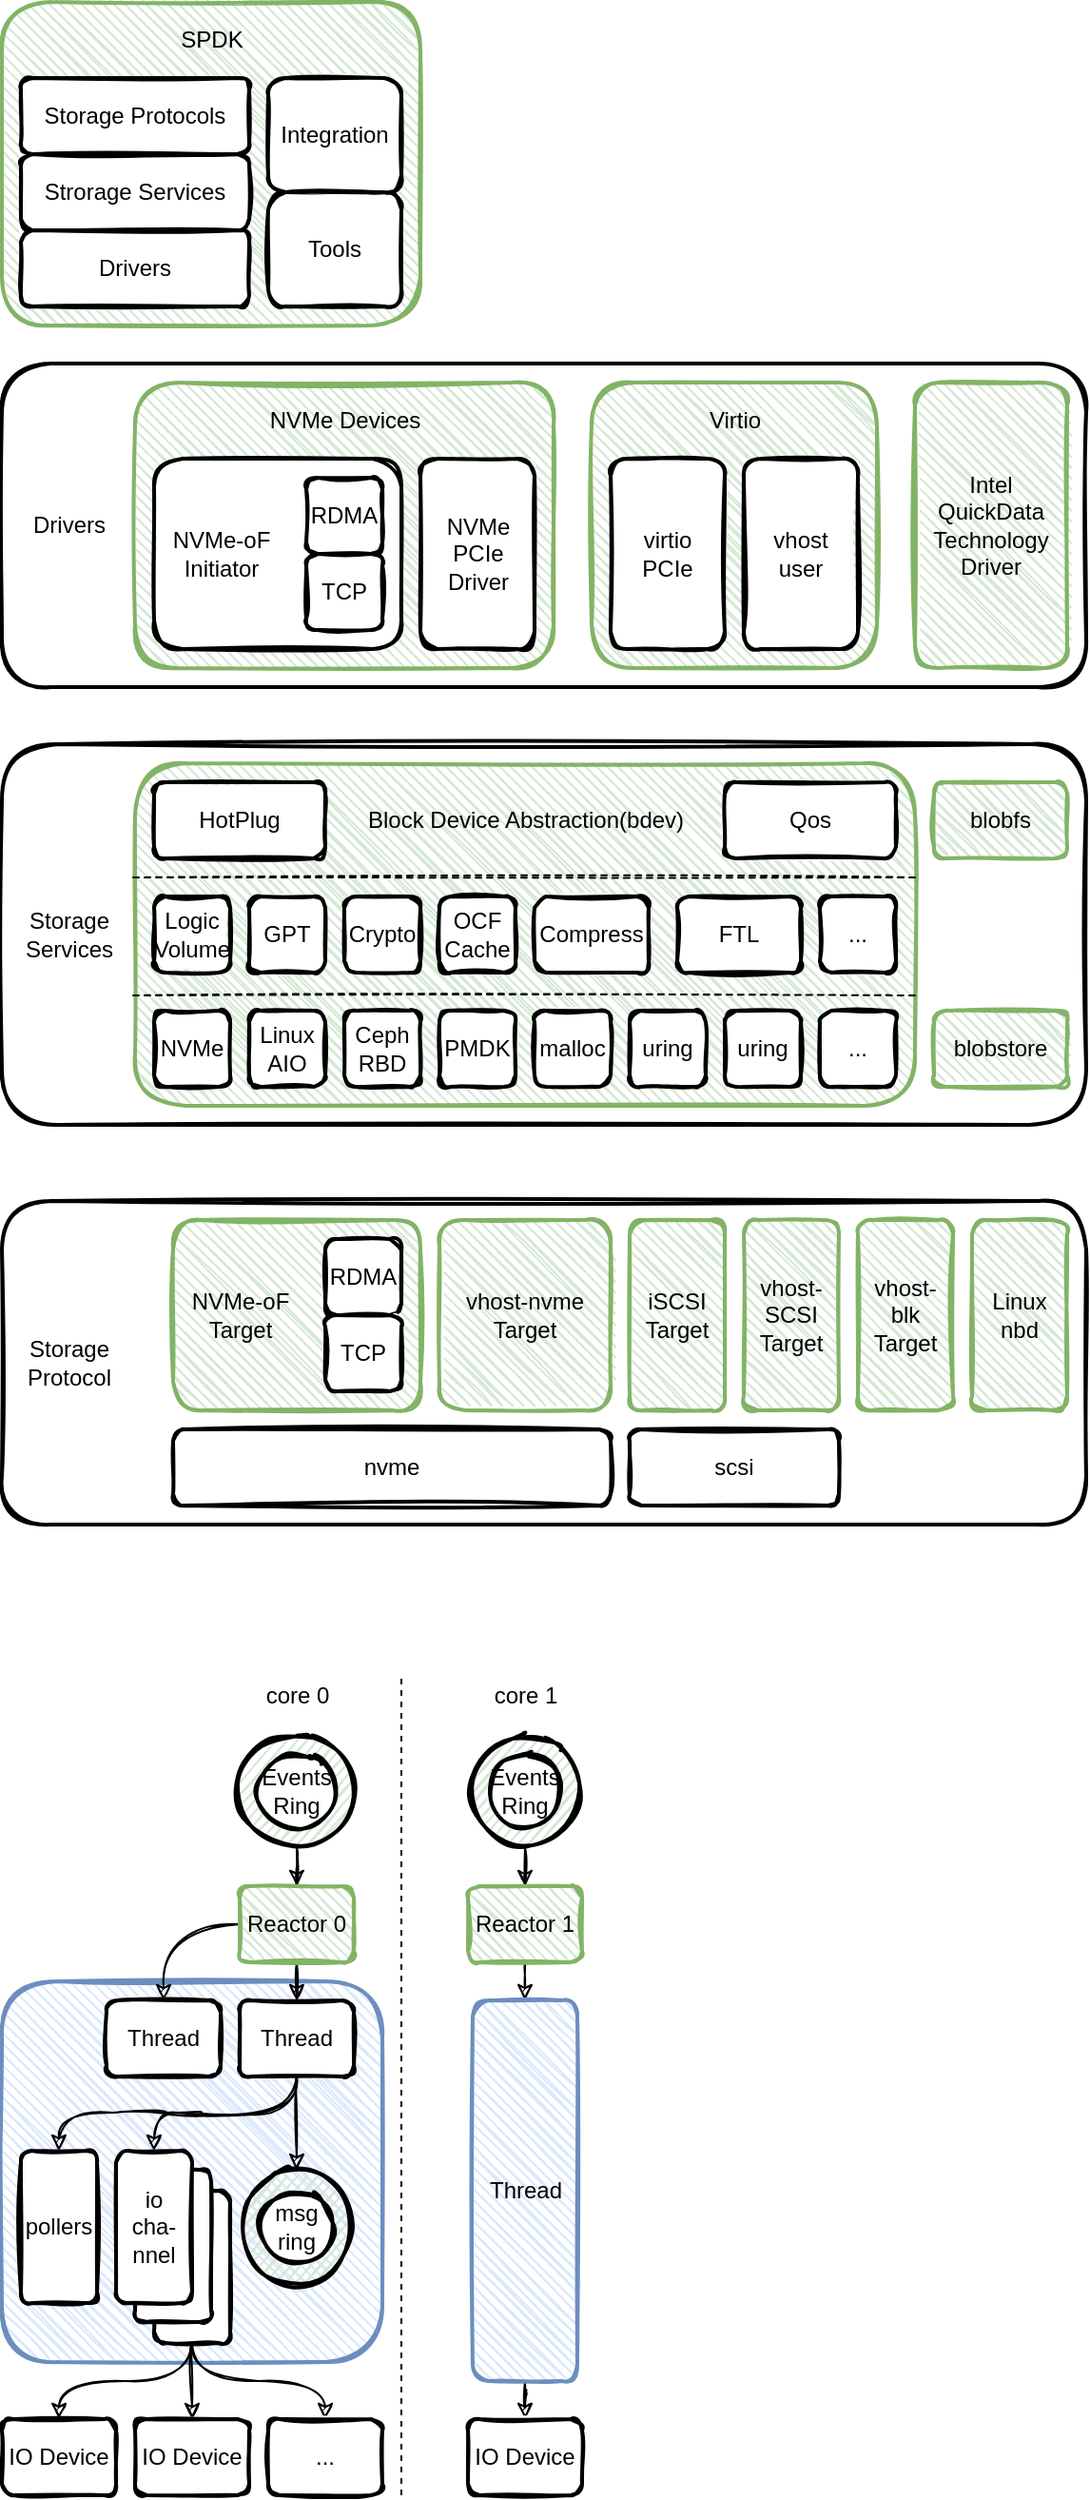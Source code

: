 <mxfile version="14.9.2" type="github" pages="6">
  <diagram id="MdvykoyFpf16G6Eb8rwR" name="spdk">
    <mxGraphModel dx="569" dy="370" grid="1" gridSize="10" guides="1" tooltips="1" connect="1" arrows="1" fold="1" page="1" pageScale="1" pageWidth="827" pageHeight="1169" math="0" shadow="0">
      <root>
        <mxCell id="aO8ubo5fpCJJ_FUXSsr5-0" />
        <mxCell id="aO8ubo5fpCJJ_FUXSsr5-1" parent="aO8ubo5fpCJJ_FUXSsr5-0" />
        <mxCell id="qdBN8hojh8lcDQTwGFMt-58" value="" style="rounded=1;whiteSpace=wrap;html=1;strokeWidth=2;fillWeight=1;hachureGap=4;hachureAngle=45;sketch=1;fillColor=#dae8fc;strokeColor=#6c8ebf;" vertex="1" parent="aO8ubo5fpCJJ_FUXSsr5-1">
          <mxGeometry x="70" y="1080" width="200" height="200" as="geometry" />
        </mxCell>
        <mxCell id="qdBN8hojh8lcDQTwGFMt-26" style="edgeStyle=orthogonalEdgeStyle;curved=1;rounded=0;sketch=1;orthogonalLoop=1;jettySize=auto;html=1;entryX=0.5;entryY=0;entryDx=0;entryDy=0;exitX=0.5;exitY=1;exitDx=0;exitDy=0;" edge="1" parent="aO8ubo5fpCJJ_FUXSsr5-1" source="qdBN8hojh8lcDQTwGFMt-16" target="qdBN8hojh8lcDQTwGFMt-24">
          <mxGeometry relative="1" as="geometry" />
        </mxCell>
        <mxCell id="qdBN8hojh8lcDQTwGFMt-27" style="edgeStyle=orthogonalEdgeStyle;curved=1;rounded=0;sketch=1;orthogonalLoop=1;jettySize=auto;html=1;entryX=0.5;entryY=0;entryDx=0;entryDy=0;" edge="1" parent="aO8ubo5fpCJJ_FUXSsr5-1" source="qdBN8hojh8lcDQTwGFMt-16" target="qdBN8hojh8lcDQTwGFMt-25">
          <mxGeometry relative="1" as="geometry" />
        </mxCell>
        <mxCell id="qdBN8hojh8lcDQTwGFMt-29" style="edgeStyle=orthogonalEdgeStyle;curved=1;rounded=0;sketch=1;orthogonalLoop=1;jettySize=auto;html=1;entryX=0.5;entryY=0;entryDx=0;entryDy=0;exitX=0.5;exitY=1;exitDx=0;exitDy=0;" edge="1" parent="aO8ubo5fpCJJ_FUXSsr5-1" source="qdBN8hojh8lcDQTwGFMt-16" target="qdBN8hojh8lcDQTwGFMt-28">
          <mxGeometry relative="1" as="geometry" />
        </mxCell>
        <mxCell id="qdBN8hojh8lcDQTwGFMt-16" value="" style="rounded=1;whiteSpace=wrap;html=1;strokeWidth=2;fillWeight=4;hachureGap=8;hachureAngle=45;sketch=1;fillColor=#FFFFFF;" vertex="1" parent="aO8ubo5fpCJJ_FUXSsr5-1">
          <mxGeometry x="150" y="1190" width="40" height="80" as="geometry" />
        </mxCell>
        <mxCell id="qdBN8hojh8lcDQTwGFMt-19" value="" style="rounded=1;whiteSpace=wrap;html=1;strokeWidth=2;fillWeight=4;hachureGap=8;hachureAngle=45;sketch=1;fillColor=#FFFFFF;" vertex="1" parent="aO8ubo5fpCJJ_FUXSsr5-1">
          <mxGeometry x="140" y="1179" width="40" height="80" as="geometry" />
        </mxCell>
        <mxCell id="qdBN8hojh8lcDQTwGFMt-4" style="edgeStyle=orthogonalEdgeStyle;rounded=0;orthogonalLoop=1;jettySize=auto;html=1;entryX=0.5;entryY=0;entryDx=0;entryDy=0;sketch=1;" edge="1" parent="aO8ubo5fpCJJ_FUXSsr5-1" source="qdBN8hojh8lcDQTwGFMt-2" target="qdBN8hojh8lcDQTwGFMt-0">
          <mxGeometry relative="1" as="geometry" />
        </mxCell>
        <mxCell id="qdBN8hojh8lcDQTwGFMt-2" value="" style="ellipse;whiteSpace=wrap;html=1;aspect=fixed;sketch=1;strokeWidth=2;fillColor=#d5e8d4;fillWeight=1;hachureGap=4;" vertex="1" parent="aO8ubo5fpCJJ_FUXSsr5-1">
          <mxGeometry x="195" y="950" width="60" height="60" as="geometry" />
        </mxCell>
        <mxCell id="dyGmZnsBo0wU8abT-q0R-5" value="" style="rounded=1;whiteSpace=wrap;html=1;strokeWidth=2;fillWeight=1;hachureGap=4;hachureAngle=45;sketch=1;fillColor=#d5e8d4;strokeColor=#82b366;" parent="aO8ubo5fpCJJ_FUXSsr5-1" vertex="1">
          <mxGeometry x="70" y="40" width="220" height="170" as="geometry" />
        </mxCell>
        <mxCell id="aO8ubo5fpCJJ_FUXSsr5-18" value="" style="rounded=1;whiteSpace=wrap;html=1;strokeWidth=2;fillWeight=4;hachureGap=8;hachureAngle=45;sketch=1;fillColor=#FFFFFF;" parent="aO8ubo5fpCJJ_FUXSsr5-1" vertex="1">
          <mxGeometry x="70" y="230" width="570" height="170" as="geometry" />
        </mxCell>
        <mxCell id="aO8ubo5fpCJJ_FUXSsr5-11" value="" style="rounded=1;whiteSpace=wrap;html=1;strokeWidth=2;fillWeight=1;hachureGap=4;hachureAngle=45;sketch=1;fillColor=#d5e8d4;strokeColor=#82b366;" parent="aO8ubo5fpCJJ_FUXSsr5-1" vertex="1">
          <mxGeometry x="140" y="240" width="220" height="150" as="geometry" />
        </mxCell>
        <mxCell id="aO8ubo5fpCJJ_FUXSsr5-5" value="" style="rounded=1;whiteSpace=wrap;html=1;strokeWidth=2;fillWeight=4;hachureGap=8;hachureAngle=45;sketch=1;fillColor=#FFFFFF;" parent="aO8ubo5fpCJJ_FUXSsr5-1" vertex="1">
          <mxGeometry x="150" y="280" width="130" height="100" as="geometry" />
        </mxCell>
        <mxCell id="aO8ubo5fpCJJ_FUXSsr5-2" value="" style="rounded=1;whiteSpace=wrap;html=1;strokeWidth=2;fillWeight=4;hachureGap=8;hachureAngle=45;sketch=1;fillColor=#FFFFFF;" parent="aO8ubo5fpCJJ_FUXSsr5-1" vertex="1">
          <mxGeometry x="70" y="430" width="570" height="200" as="geometry" />
        </mxCell>
        <mxCell id="aO8ubo5fpCJJ_FUXSsr5-3" value="RDMA" style="rounded=1;whiteSpace=wrap;html=1;strokeWidth=2;fillWeight=4;hachureGap=8;hachureAngle=45;sketch=1;fillColor=#FFFFFF;" parent="aO8ubo5fpCJJ_FUXSsr5-1" vertex="1">
          <mxGeometry x="230" y="290" width="40" height="40" as="geometry" />
        </mxCell>
        <mxCell id="aO8ubo5fpCJJ_FUXSsr5-4" value="TCP" style="rounded=1;whiteSpace=wrap;html=1;strokeWidth=2;fillWeight=4;hachureGap=8;hachureAngle=45;sketch=1;fillColor=#FFFFFF;" parent="aO8ubo5fpCJJ_FUXSsr5-1" vertex="1">
          <mxGeometry x="230" y="330" width="40" height="40" as="geometry" />
        </mxCell>
        <mxCell id="aO8ubo5fpCJJ_FUXSsr5-6" value="NVMe-oF&lt;br&gt;Initiator" style="text;html=1;align=center;verticalAlign=middle;resizable=0;points=[];autosize=1;strokeColor=none;" parent="aO8ubo5fpCJJ_FUXSsr5-1" vertex="1">
          <mxGeometry x="150" y="315" width="70" height="30" as="geometry" />
        </mxCell>
        <mxCell id="aO8ubo5fpCJJ_FUXSsr5-9" value="" style="rounded=1;whiteSpace=wrap;html=1;strokeWidth=2;fillWeight=4;hachureGap=8;hachureAngle=45;sketch=1;fillColor=#FFFFFF;" parent="aO8ubo5fpCJJ_FUXSsr5-1" vertex="1">
          <mxGeometry x="290" y="280" width="60" height="100" as="geometry" />
        </mxCell>
        <mxCell id="aO8ubo5fpCJJ_FUXSsr5-10" value="NVMe&lt;br&gt;PCIe&lt;br&gt;Driver" style="text;html=1;align=center;verticalAlign=middle;resizable=0;points=[];autosize=1;strokeColor=none;" parent="aO8ubo5fpCJJ_FUXSsr5-1" vertex="1">
          <mxGeometry x="295" y="305" width="50" height="50" as="geometry" />
        </mxCell>
        <mxCell id="aO8ubo5fpCJJ_FUXSsr5-12" value="NVMe Devices" style="text;html=1;align=center;verticalAlign=middle;resizable=0;points=[];autosize=1;strokeColor=none;" parent="aO8ubo5fpCJJ_FUXSsr5-1" vertex="1">
          <mxGeometry x="205" y="250" width="90" height="20" as="geometry" />
        </mxCell>
        <mxCell id="aO8ubo5fpCJJ_FUXSsr5-13" value="" style="rounded=1;whiteSpace=wrap;html=1;strokeWidth=2;fillWeight=1;hachureGap=4;hachureAngle=45;sketch=1;fillColor=#d5e8d4;strokeColor=#82b366;" parent="aO8ubo5fpCJJ_FUXSsr5-1" vertex="1">
          <mxGeometry x="380" y="240" width="150" height="150" as="geometry" />
        </mxCell>
        <mxCell id="aO8ubo5fpCJJ_FUXSsr5-14" value="Virtio" style="text;html=1;align=center;verticalAlign=middle;resizable=0;points=[];autosize=1;strokeColor=none;" parent="aO8ubo5fpCJJ_FUXSsr5-1" vertex="1">
          <mxGeometry x="435" y="250" width="40" height="20" as="geometry" />
        </mxCell>
        <mxCell id="aO8ubo5fpCJJ_FUXSsr5-15" value="virtio&lt;br&gt;PCIe" style="rounded=1;whiteSpace=wrap;html=1;strokeWidth=2;fillWeight=4;hachureGap=8;hachureAngle=45;sketch=1;fillColor=#FFFFFF;" parent="aO8ubo5fpCJJ_FUXSsr5-1" vertex="1">
          <mxGeometry x="390" y="280" width="60" height="100" as="geometry" />
        </mxCell>
        <mxCell id="aO8ubo5fpCJJ_FUXSsr5-16" value="vhost&lt;br&gt;user" style="rounded=1;whiteSpace=wrap;html=1;strokeWidth=2;fillWeight=4;hachureGap=8;hachureAngle=45;sketch=1;fillColor=#FFFFFF;" parent="aO8ubo5fpCJJ_FUXSsr5-1" vertex="1">
          <mxGeometry x="460" y="280" width="60" height="100" as="geometry" />
        </mxCell>
        <mxCell id="aO8ubo5fpCJJ_FUXSsr5-17" value="Intel&lt;br&gt;QuickData&lt;br&gt;Technology&lt;br&gt;Driver" style="rounded=1;whiteSpace=wrap;html=1;strokeWidth=2;fillWeight=1;hachureGap=4;hachureAngle=45;sketch=1;fillColor=#d5e8d4;strokeColor=#82b366;" parent="aO8ubo5fpCJJ_FUXSsr5-1" vertex="1">
          <mxGeometry x="550" y="240" width="80" height="150" as="geometry" />
        </mxCell>
        <mxCell id="aO8ubo5fpCJJ_FUXSsr5-19" value="Drivers" style="text;html=1;align=center;verticalAlign=middle;resizable=0;points=[];autosize=1;strokeColor=none;" parent="aO8ubo5fpCJJ_FUXSsr5-1" vertex="1">
          <mxGeometry x="80" y="305" width="50" height="20" as="geometry" />
        </mxCell>
        <mxCell id="dyGmZnsBo0wU8abT-q0R-0" value="Drivers" style="rounded=1;whiteSpace=wrap;html=1;strokeWidth=2;fillWeight=4;hachureGap=8;hachureAngle=45;sketch=1;fillColor=#FFFFFF;" parent="aO8ubo5fpCJJ_FUXSsr5-1" vertex="1">
          <mxGeometry x="80" y="160" width="120" height="40" as="geometry" />
        </mxCell>
        <mxCell id="dyGmZnsBo0wU8abT-q0R-1" value="Strorage Services" style="rounded=1;whiteSpace=wrap;html=1;strokeWidth=2;fillWeight=4;hachureGap=8;hachureAngle=45;sketch=1;fillColor=#FFFFFF;" parent="aO8ubo5fpCJJ_FUXSsr5-1" vertex="1">
          <mxGeometry x="80" y="120" width="120" height="40" as="geometry" />
        </mxCell>
        <mxCell id="dyGmZnsBo0wU8abT-q0R-2" value="Storage Protocols" style="rounded=1;whiteSpace=wrap;html=1;strokeWidth=2;fillWeight=4;hachureGap=8;hachureAngle=45;sketch=1;fillColor=#FFFFFF;" parent="aO8ubo5fpCJJ_FUXSsr5-1" vertex="1">
          <mxGeometry x="80" y="80" width="120" height="40" as="geometry" />
        </mxCell>
        <mxCell id="dyGmZnsBo0wU8abT-q0R-3" value="Tools" style="rounded=1;whiteSpace=wrap;html=1;strokeWidth=2;fillWeight=4;hachureGap=8;hachureAngle=45;sketch=1;fillColor=#FFFFFF;" parent="aO8ubo5fpCJJ_FUXSsr5-1" vertex="1">
          <mxGeometry x="210" y="140" width="70" height="60" as="geometry" />
        </mxCell>
        <mxCell id="dyGmZnsBo0wU8abT-q0R-4" value="Integration" style="rounded=1;whiteSpace=wrap;html=1;strokeWidth=2;fillWeight=4;hachureGap=8;hachureAngle=45;sketch=1;fillColor=#FFFFFF;" parent="aO8ubo5fpCJJ_FUXSsr5-1" vertex="1">
          <mxGeometry x="210" y="80" width="70" height="60" as="geometry" />
        </mxCell>
        <mxCell id="dyGmZnsBo0wU8abT-q0R-6" value="SPDK" style="text;html=1;align=center;verticalAlign=middle;resizable=0;points=[];autosize=1;strokeColor=none;" parent="aO8ubo5fpCJJ_FUXSsr5-1" vertex="1">
          <mxGeometry x="155" y="50" width="50" height="20" as="geometry" />
        </mxCell>
        <mxCell id="dyGmZnsBo0wU8abT-q0R-8" value="" style="rounded=1;whiteSpace=wrap;html=1;strokeWidth=2;fillWeight=1;hachureGap=4;hachureAngle=45;sketch=1;fillColor=#d5e8d4;strokeColor=#82b366;" parent="aO8ubo5fpCJJ_FUXSsr5-1" vertex="1">
          <mxGeometry x="140" y="440" width="410" height="180" as="geometry" />
        </mxCell>
        <mxCell id="aO8ubo5fpCJJ_FUXSsr5-20" value="NVMe" style="rounded=1;whiteSpace=wrap;html=1;strokeWidth=2;fillWeight=4;hachureGap=8;hachureAngle=45;sketch=1;fillColor=#FFFFFF;" parent="aO8ubo5fpCJJ_FUXSsr5-1" vertex="1">
          <mxGeometry x="150" y="570" width="40" height="40" as="geometry" />
        </mxCell>
        <mxCell id="aO8ubo5fpCJJ_FUXSsr5-21" value="Linux&lt;br&gt;AIO" style="rounded=1;whiteSpace=wrap;html=1;strokeWidth=2;fillWeight=4;hachureGap=8;hachureAngle=45;sketch=1;fillColor=#FFFFFF;" parent="aO8ubo5fpCJJ_FUXSsr5-1" vertex="1">
          <mxGeometry x="200" y="570" width="40" height="40" as="geometry" />
        </mxCell>
        <mxCell id="aO8ubo5fpCJJ_FUXSsr5-22" value="Ceph&lt;br&gt;RBD" style="rounded=1;whiteSpace=wrap;html=1;strokeWidth=2;fillWeight=4;hachureGap=8;hachureAngle=45;sketch=1;fillColor=#FFFFFF;" parent="aO8ubo5fpCJJ_FUXSsr5-1" vertex="1">
          <mxGeometry x="250" y="570" width="40" height="40" as="geometry" />
        </mxCell>
        <mxCell id="aO8ubo5fpCJJ_FUXSsr5-23" value="PMDK" style="rounded=1;whiteSpace=wrap;html=1;strokeWidth=2;fillWeight=4;hachureGap=8;hachureAngle=45;sketch=1;fillColor=#FFFFFF;" parent="aO8ubo5fpCJJ_FUXSsr5-1" vertex="1">
          <mxGeometry x="300" y="570" width="40" height="40" as="geometry" />
        </mxCell>
        <mxCell id="aO8ubo5fpCJJ_FUXSsr5-24" value="malloc" style="rounded=1;whiteSpace=wrap;html=1;strokeWidth=2;fillWeight=4;hachureGap=8;hachureAngle=45;sketch=1;fillColor=#FFFFFF;" parent="aO8ubo5fpCJJ_FUXSsr5-1" vertex="1">
          <mxGeometry x="350" y="570" width="40" height="40" as="geometry" />
        </mxCell>
        <mxCell id="aO8ubo5fpCJJ_FUXSsr5-25" value="uring" style="rounded=1;whiteSpace=wrap;html=1;strokeWidth=2;fillWeight=4;hachureGap=8;hachureAngle=45;sketch=1;fillColor=#FFFFFF;" parent="aO8ubo5fpCJJ_FUXSsr5-1" vertex="1">
          <mxGeometry x="400" y="570" width="40" height="40" as="geometry" />
        </mxCell>
        <mxCell id="aO8ubo5fpCJJ_FUXSsr5-26" value="uring" style="rounded=1;whiteSpace=wrap;html=1;strokeWidth=2;fillWeight=4;hachureGap=8;hachureAngle=45;sketch=1;fillColor=#FFFFFF;" parent="aO8ubo5fpCJJ_FUXSsr5-1" vertex="1">
          <mxGeometry x="450" y="570" width="40" height="40" as="geometry" />
        </mxCell>
        <mxCell id="dyGmZnsBo0wU8abT-q0R-7" value="..." style="rounded=1;whiteSpace=wrap;html=1;strokeWidth=2;fillWeight=4;hachureGap=8;hachureAngle=45;sketch=1;fillColor=#FFFFFF;" parent="aO8ubo5fpCJJ_FUXSsr5-1" vertex="1">
          <mxGeometry x="500" y="570" width="40" height="40" as="geometry" />
        </mxCell>
        <mxCell id="dyGmZnsBo0wU8abT-q0R-9" value="blobfs" style="rounded=1;whiteSpace=wrap;html=1;strokeWidth=2;fillWeight=1;hachureGap=4;hachureAngle=45;sketch=1;fillColor=#d5e8d4;strokeColor=#82b366;" parent="aO8ubo5fpCJJ_FUXSsr5-1" vertex="1">
          <mxGeometry x="560" y="450" width="70" height="40" as="geometry" />
        </mxCell>
        <mxCell id="dyGmZnsBo0wU8abT-q0R-10" value="blobstore" style="rounded=1;whiteSpace=wrap;html=1;strokeWidth=2;fillWeight=1;hachureGap=4;hachureAngle=45;sketch=1;fillColor=#d5e8d4;strokeColor=#82b366;" parent="aO8ubo5fpCJJ_FUXSsr5-1" vertex="1">
          <mxGeometry x="560" y="570" width="70" height="40" as="geometry" />
        </mxCell>
        <mxCell id="dyGmZnsBo0wU8abT-q0R-11" value="" style="endArrow=none;dashed=1;html=1;sketch=1;" parent="aO8ubo5fpCJJ_FUXSsr5-1" edge="1">
          <mxGeometry width="50" height="50" relative="1" as="geometry">
            <mxPoint x="139" y="562" as="sourcePoint" />
            <mxPoint x="550" y="562" as="targetPoint" />
          </mxGeometry>
        </mxCell>
        <mxCell id="dyGmZnsBo0wU8abT-q0R-12" value="Logic&lt;br&gt;Volume" style="rounded=1;whiteSpace=wrap;html=1;strokeWidth=2;fillWeight=4;hachureGap=8;hachureAngle=45;sketch=1;fillColor=#FFFFFF;" parent="aO8ubo5fpCJJ_FUXSsr5-1" vertex="1">
          <mxGeometry x="150" y="510" width="40" height="40" as="geometry" />
        </mxCell>
        <mxCell id="dyGmZnsBo0wU8abT-q0R-13" value="GPT" style="rounded=1;whiteSpace=wrap;html=1;strokeWidth=2;fillWeight=4;hachureGap=8;hachureAngle=45;sketch=1;fillColor=#FFFFFF;" parent="aO8ubo5fpCJJ_FUXSsr5-1" vertex="1">
          <mxGeometry x="200" y="510" width="40" height="40" as="geometry" />
        </mxCell>
        <mxCell id="dyGmZnsBo0wU8abT-q0R-14" value="Crypto" style="rounded=1;whiteSpace=wrap;html=1;strokeWidth=2;fillWeight=4;hachureGap=8;hachureAngle=45;sketch=1;fillColor=#FFFFFF;" parent="aO8ubo5fpCJJ_FUXSsr5-1" vertex="1">
          <mxGeometry x="250" y="510" width="40" height="40" as="geometry" />
        </mxCell>
        <mxCell id="dyGmZnsBo0wU8abT-q0R-15" value="OCF&lt;br&gt;Cache" style="rounded=1;whiteSpace=wrap;html=1;strokeWidth=2;fillWeight=4;hachureGap=8;hachureAngle=45;sketch=1;fillColor=#FFFFFF;" parent="aO8ubo5fpCJJ_FUXSsr5-1" vertex="1">
          <mxGeometry x="300" y="510" width="40" height="40" as="geometry" />
        </mxCell>
        <mxCell id="dyGmZnsBo0wU8abT-q0R-16" value="Compress" style="rounded=1;whiteSpace=wrap;html=1;strokeWidth=2;fillWeight=4;hachureGap=8;hachureAngle=45;sketch=1;fillColor=#FFFFFF;" parent="aO8ubo5fpCJJ_FUXSsr5-1" vertex="1">
          <mxGeometry x="350" y="510" width="60" height="40" as="geometry" />
        </mxCell>
        <mxCell id="dyGmZnsBo0wU8abT-q0R-17" value="FTL" style="rounded=1;whiteSpace=wrap;html=1;strokeWidth=2;fillWeight=4;hachureGap=8;hachureAngle=45;sketch=1;fillColor=#FFFFFF;" parent="aO8ubo5fpCJJ_FUXSsr5-1" vertex="1">
          <mxGeometry x="425" y="510" width="65" height="40" as="geometry" />
        </mxCell>
        <mxCell id="dyGmZnsBo0wU8abT-q0R-18" value="..." style="rounded=1;whiteSpace=wrap;html=1;strokeWidth=2;fillWeight=4;hachureGap=8;hachureAngle=45;sketch=1;fillColor=#FFFFFF;" parent="aO8ubo5fpCJJ_FUXSsr5-1" vertex="1">
          <mxGeometry x="500" y="510" width="40" height="40" as="geometry" />
        </mxCell>
        <mxCell id="dyGmZnsBo0wU8abT-q0R-19" value="HotPlug" style="rounded=1;whiteSpace=wrap;html=1;strokeWidth=2;fillWeight=4;hachureGap=8;hachureAngle=45;sketch=1;fillColor=#FFFFFF;" parent="aO8ubo5fpCJJ_FUXSsr5-1" vertex="1">
          <mxGeometry x="150" y="450" width="90" height="40" as="geometry" />
        </mxCell>
        <mxCell id="dyGmZnsBo0wU8abT-q0R-20" value="" style="endArrow=none;dashed=1;html=1;sketch=1;" parent="aO8ubo5fpCJJ_FUXSsr5-1" edge="1">
          <mxGeometry width="50" height="50" relative="1" as="geometry">
            <mxPoint x="139" y="500" as="sourcePoint" />
            <mxPoint x="550" y="500" as="targetPoint" />
          </mxGeometry>
        </mxCell>
        <mxCell id="dyGmZnsBo0wU8abT-q0R-21" value="Qos" style="rounded=1;whiteSpace=wrap;html=1;strokeWidth=2;fillWeight=4;hachureGap=8;hachureAngle=45;sketch=1;fillColor=#FFFFFF;" parent="aO8ubo5fpCJJ_FUXSsr5-1" vertex="1">
          <mxGeometry x="450" y="450" width="90" height="40" as="geometry" />
        </mxCell>
        <mxCell id="dyGmZnsBo0wU8abT-q0R-22" value="Block Device Abstraction(bdev)" style="text;html=1;align=center;verticalAlign=middle;resizable=0;points=[];autosize=1;strokeColor=none;" parent="aO8ubo5fpCJJ_FUXSsr5-1" vertex="1">
          <mxGeometry x="255" y="460" width="180" height="20" as="geometry" />
        </mxCell>
        <mxCell id="dyGmZnsBo0wU8abT-q0R-23" value="Storage&lt;br&gt;Services" style="text;html=1;align=center;verticalAlign=middle;resizable=0;points=[];autosize=1;strokeColor=none;" parent="aO8ubo5fpCJJ_FUXSsr5-1" vertex="1">
          <mxGeometry x="75" y="515" width="60" height="30" as="geometry" />
        </mxCell>
        <mxCell id="dyGmZnsBo0wU8abT-q0R-24" value="" style="rounded=1;whiteSpace=wrap;html=1;strokeWidth=2;fillWeight=4;hachureGap=8;hachureAngle=45;sketch=1;fillColor=#FFFFFF;" parent="aO8ubo5fpCJJ_FUXSsr5-1" vertex="1">
          <mxGeometry x="70" y="670" width="570" height="170" as="geometry" />
        </mxCell>
        <mxCell id="dyGmZnsBo0wU8abT-q0R-26" value="" style="rounded=1;whiteSpace=wrap;html=1;strokeWidth=2;fillWeight=1;hachureGap=4;hachureAngle=45;sketch=1;fillColor=#d5e8d4;strokeColor=#82b366;" parent="aO8ubo5fpCJJ_FUXSsr5-1" vertex="1">
          <mxGeometry x="160" y="680" width="130" height="100" as="geometry" />
        </mxCell>
        <mxCell id="dyGmZnsBo0wU8abT-q0R-27" value="RDMA" style="rounded=1;whiteSpace=wrap;html=1;strokeWidth=2;fillWeight=4;hachureGap=8;hachureAngle=45;sketch=1;fillColor=#FFFFFF;" parent="aO8ubo5fpCJJ_FUXSsr5-1" vertex="1">
          <mxGeometry x="240" y="690" width="40" height="40" as="geometry" />
        </mxCell>
        <mxCell id="dyGmZnsBo0wU8abT-q0R-28" value="TCP" style="rounded=1;whiteSpace=wrap;html=1;strokeWidth=2;fillWeight=4;hachureGap=8;hachureAngle=45;sketch=1;fillColor=#FFFFFF;" parent="aO8ubo5fpCJJ_FUXSsr5-1" vertex="1">
          <mxGeometry x="240" y="730" width="40" height="40" as="geometry" />
        </mxCell>
        <mxCell id="dyGmZnsBo0wU8abT-q0R-29" value="NVMe-oF&lt;br&gt;Target" style="text;html=1;align=center;verticalAlign=middle;resizable=0;points=[];autosize=1;strokeColor=none;" parent="aO8ubo5fpCJJ_FUXSsr5-1" vertex="1">
          <mxGeometry x="160" y="715" width="70" height="30" as="geometry" />
        </mxCell>
        <mxCell id="dyGmZnsBo0wU8abT-q0R-30" value="vhost-nvme&lt;br&gt;Target" style="rounded=1;whiteSpace=wrap;html=1;strokeWidth=2;fillWeight=1;hachureGap=4;hachureAngle=45;sketch=1;fillColor=#d5e8d4;strokeColor=#82b366;" parent="aO8ubo5fpCJJ_FUXSsr5-1" vertex="1">
          <mxGeometry x="300" y="680" width="90" height="100" as="geometry" />
        </mxCell>
        <mxCell id="dyGmZnsBo0wU8abT-q0R-31" value="nvme" style="rounded=1;whiteSpace=wrap;html=1;strokeWidth=2;fillWeight=4;hachureGap=8;hachureAngle=45;sketch=1;fillColor=#FFFFFF;" parent="aO8ubo5fpCJJ_FUXSsr5-1" vertex="1">
          <mxGeometry x="160" y="790" width="230" height="40" as="geometry" />
        </mxCell>
        <mxCell id="dyGmZnsBo0wU8abT-q0R-32" value="scsi" style="rounded=1;whiteSpace=wrap;html=1;strokeWidth=2;fillWeight=4;hachureGap=8;hachureAngle=45;sketch=1;fillColor=#FFFFFF;" parent="aO8ubo5fpCJJ_FUXSsr5-1" vertex="1">
          <mxGeometry x="400" y="790" width="110" height="40" as="geometry" />
        </mxCell>
        <mxCell id="dyGmZnsBo0wU8abT-q0R-33" value="iSCSI&lt;br&gt;Target" style="rounded=1;whiteSpace=wrap;html=1;strokeWidth=2;fillWeight=1;hachureGap=4;hachureAngle=45;sketch=1;fillColor=#d5e8d4;strokeColor=#82b366;" parent="aO8ubo5fpCJJ_FUXSsr5-1" vertex="1">
          <mxGeometry x="400" y="680" width="50" height="100" as="geometry" />
        </mxCell>
        <mxCell id="dyGmZnsBo0wU8abT-q0R-34" value="vhost-SCSI&lt;br&gt;Target" style="rounded=1;whiteSpace=wrap;html=1;strokeWidth=2;fillWeight=1;hachureGap=4;hachureAngle=45;sketch=1;fillColor=#d5e8d4;strokeColor=#82b366;" parent="aO8ubo5fpCJJ_FUXSsr5-1" vertex="1">
          <mxGeometry x="460" y="680" width="50" height="100" as="geometry" />
        </mxCell>
        <mxCell id="dyGmZnsBo0wU8abT-q0R-35" value="vhost-blk&lt;br&gt;Target" style="rounded=1;whiteSpace=wrap;html=1;strokeWidth=2;fillWeight=1;hachureGap=4;hachureAngle=45;sketch=1;fillColor=#d5e8d4;strokeColor=#82b366;" parent="aO8ubo5fpCJJ_FUXSsr5-1" vertex="1">
          <mxGeometry x="520" y="680" width="50" height="100" as="geometry" />
        </mxCell>
        <mxCell id="dyGmZnsBo0wU8abT-q0R-36" value="Linux&lt;br&gt;nbd" style="rounded=1;whiteSpace=wrap;html=1;strokeWidth=2;fillWeight=1;hachureGap=4;hachureAngle=45;sketch=1;fillColor=#d5e8d4;strokeColor=#82b366;" parent="aO8ubo5fpCJJ_FUXSsr5-1" vertex="1">
          <mxGeometry x="580" y="680" width="50" height="100" as="geometry" />
        </mxCell>
        <mxCell id="dyGmZnsBo0wU8abT-q0R-37" value="Storage&lt;br&gt;Protocol" style="text;html=1;align=center;verticalAlign=middle;resizable=0;points=[];autosize=1;strokeColor=none;" parent="aO8ubo5fpCJJ_FUXSsr5-1" vertex="1">
          <mxGeometry x="75" y="740" width="60" height="30" as="geometry" />
        </mxCell>
        <mxCell id="qdBN8hojh8lcDQTwGFMt-6" style="edgeStyle=orthogonalEdgeStyle;rounded=0;sketch=1;orthogonalLoop=1;jettySize=auto;html=1;entryX=0.5;entryY=0;entryDx=0;entryDy=0;" edge="1" parent="aO8ubo5fpCJJ_FUXSsr5-1" source="qdBN8hojh8lcDQTwGFMt-0" target="qdBN8hojh8lcDQTwGFMt-5">
          <mxGeometry relative="1" as="geometry" />
        </mxCell>
        <mxCell id="qdBN8hojh8lcDQTwGFMt-8" style="edgeStyle=orthogonalEdgeStyle;rounded=0;sketch=1;orthogonalLoop=1;jettySize=auto;html=1;entryX=0.5;entryY=0;entryDx=0;entryDy=0;curved=1;exitX=0;exitY=0.5;exitDx=0;exitDy=0;" edge="1" parent="aO8ubo5fpCJJ_FUXSsr5-1" source="qdBN8hojh8lcDQTwGFMt-0" target="qdBN8hojh8lcDQTwGFMt-7">
          <mxGeometry relative="1" as="geometry" />
        </mxCell>
        <mxCell id="qdBN8hojh8lcDQTwGFMt-0" value="Reactor 0" style="rounded=1;whiteSpace=wrap;html=1;strokeWidth=2;fillWeight=1;hachureGap=4;hachureAngle=45;sketch=1;fillColor=#d5e8d4;strokeColor=#82b366;" vertex="1" parent="aO8ubo5fpCJJ_FUXSsr5-1">
          <mxGeometry x="195" y="1030" width="60" height="40" as="geometry" />
        </mxCell>
        <mxCell id="qdBN8hojh8lcDQTwGFMt-1" value="Events&lt;br&gt;Ring" style="ellipse;whiteSpace=wrap;html=1;aspect=fixed;sketch=1;strokeWidth=2;" vertex="1" parent="aO8ubo5fpCJJ_FUXSsr5-1">
          <mxGeometry x="205" y="960" width="40" height="40" as="geometry" />
        </mxCell>
        <mxCell id="qdBN8hojh8lcDQTwGFMt-14" style="edgeStyle=orthogonalEdgeStyle;curved=1;rounded=0;sketch=1;orthogonalLoop=1;jettySize=auto;html=1;entryX=0.5;entryY=0;entryDx=0;entryDy=0;exitX=0.5;exitY=1;exitDx=0;exitDy=0;" edge="1" parent="aO8ubo5fpCJJ_FUXSsr5-1" source="qdBN8hojh8lcDQTwGFMt-5" target="qdBN8hojh8lcDQTwGFMt-11">
          <mxGeometry relative="1" as="geometry" />
        </mxCell>
        <mxCell id="qdBN8hojh8lcDQTwGFMt-21" style="edgeStyle=orthogonalEdgeStyle;curved=1;rounded=0;sketch=1;orthogonalLoop=1;jettySize=auto;html=1;entryX=0.5;entryY=0;entryDx=0;entryDy=0;exitX=0.5;exitY=1;exitDx=0;exitDy=0;" edge="1" parent="aO8ubo5fpCJJ_FUXSsr5-1" source="qdBN8hojh8lcDQTwGFMt-5" target="qdBN8hojh8lcDQTwGFMt-15">
          <mxGeometry relative="1" as="geometry" />
        </mxCell>
        <mxCell id="qdBN8hojh8lcDQTwGFMt-22" style="edgeStyle=orthogonalEdgeStyle;curved=1;rounded=0;sketch=1;orthogonalLoop=1;jettySize=auto;html=1;exitX=0.5;exitY=1;exitDx=0;exitDy=0;" edge="1" parent="aO8ubo5fpCJJ_FUXSsr5-1" source="qdBN8hojh8lcDQTwGFMt-5" target="qdBN8hojh8lcDQTwGFMt-17">
          <mxGeometry relative="1" as="geometry" />
        </mxCell>
        <mxCell id="qdBN8hojh8lcDQTwGFMt-5" value="Thread" style="rounded=1;whiteSpace=wrap;html=1;strokeWidth=2;fillWeight=4;hachureGap=8;hachureAngle=45;sketch=1;fillColor=#FFFFFF;" vertex="1" parent="aO8ubo5fpCJJ_FUXSsr5-1">
          <mxGeometry x="195" y="1090" width="60" height="40" as="geometry" />
        </mxCell>
        <mxCell id="qdBN8hojh8lcDQTwGFMt-7" value="Thread" style="rounded=1;whiteSpace=wrap;html=1;strokeWidth=2;fillWeight=4;hachureGap=8;hachureAngle=45;sketch=1;fillColor=#FFFFFF;" vertex="1" parent="aO8ubo5fpCJJ_FUXSsr5-1">
          <mxGeometry x="125" y="1090" width="60" height="40" as="geometry" />
        </mxCell>
        <mxCell id="qdBN8hojh8lcDQTwGFMt-11" value="pollers" style="rounded=1;whiteSpace=wrap;html=1;strokeWidth=2;fillWeight=4;hachureGap=8;hachureAngle=45;sketch=1;fillColor=#FFFFFF;" vertex="1" parent="aO8ubo5fpCJJ_FUXSsr5-1">
          <mxGeometry x="80" y="1169" width="40" height="80" as="geometry" />
        </mxCell>
        <mxCell id="qdBN8hojh8lcDQTwGFMt-15" value="io&lt;br&gt;cha-nnel" style="rounded=1;whiteSpace=wrap;html=1;strokeWidth=2;fillWeight=4;hachureGap=8;hachureAngle=45;sketch=1;fillColor=#FFFFFF;" vertex="1" parent="aO8ubo5fpCJJ_FUXSsr5-1">
          <mxGeometry x="130" y="1169" width="40" height="80" as="geometry" />
        </mxCell>
        <mxCell id="qdBN8hojh8lcDQTwGFMt-20" value="" style="group" vertex="1" connectable="0" parent="aO8ubo5fpCJJ_FUXSsr5-1">
          <mxGeometry x="195" y="1179" width="60" height="60" as="geometry" />
        </mxCell>
        <mxCell id="qdBN8hojh8lcDQTwGFMt-17" value="" style="ellipse;whiteSpace=wrap;html=1;aspect=fixed;sketch=1;strokeWidth=2;fillColor=#d5e8d4;fillWeight=1;hachureGap=4;" vertex="1" parent="qdBN8hojh8lcDQTwGFMt-20">
          <mxGeometry width="60" height="60" as="geometry" />
        </mxCell>
        <mxCell id="qdBN8hojh8lcDQTwGFMt-18" value="msg&lt;br&gt;ring" style="ellipse;whiteSpace=wrap;html=1;aspect=fixed;sketch=1;strokeWidth=2;" vertex="1" parent="qdBN8hojh8lcDQTwGFMt-20">
          <mxGeometry x="10" y="10" width="40" height="40" as="geometry" />
        </mxCell>
        <mxCell id="qdBN8hojh8lcDQTwGFMt-24" value="IO Device" style="rounded=1;whiteSpace=wrap;html=1;strokeWidth=2;fillWeight=4;hachureGap=8;hachureAngle=45;sketch=1;fillColor=#FFFFFF;" vertex="1" parent="aO8ubo5fpCJJ_FUXSsr5-1">
          <mxGeometry x="70" y="1310" width="60" height="40" as="geometry" />
        </mxCell>
        <mxCell id="qdBN8hojh8lcDQTwGFMt-25" value="IO Device" style="rounded=1;whiteSpace=wrap;html=1;strokeWidth=2;fillWeight=4;hachureGap=8;hachureAngle=45;sketch=1;fillColor=#FFFFFF;" vertex="1" parent="aO8ubo5fpCJJ_FUXSsr5-1">
          <mxGeometry x="140" y="1310" width="60" height="40" as="geometry" />
        </mxCell>
        <mxCell id="qdBN8hojh8lcDQTwGFMt-28" value="..." style="rounded=1;whiteSpace=wrap;html=1;strokeWidth=2;fillWeight=4;hachureGap=8;hachureAngle=45;sketch=1;fillColor=#FFFFFF;" vertex="1" parent="aO8ubo5fpCJJ_FUXSsr5-1">
          <mxGeometry x="210" y="1310" width="60" height="40" as="geometry" />
        </mxCell>
        <mxCell id="qdBN8hojh8lcDQTwGFMt-30" value="" style="endArrow=none;dashed=1;html=1;" edge="1" parent="aO8ubo5fpCJJ_FUXSsr5-1">
          <mxGeometry width="50" height="50" relative="1" as="geometry">
            <mxPoint x="280" y="1350" as="sourcePoint" />
            <mxPoint x="280" y="920" as="targetPoint" />
          </mxGeometry>
        </mxCell>
        <mxCell id="qdBN8hojh8lcDQTwGFMt-31" value="core 0" style="text;html=1;align=center;verticalAlign=middle;resizable=0;points=[];autosize=1;strokeColor=none;" vertex="1" parent="aO8ubo5fpCJJ_FUXSsr5-1">
          <mxGeometry x="200" y="920" width="50" height="20" as="geometry" />
        </mxCell>
        <mxCell id="qdBN8hojh8lcDQTwGFMt-37" style="edgeStyle=orthogonalEdgeStyle;rounded=0;orthogonalLoop=1;jettySize=auto;html=1;entryX=0.5;entryY=0;entryDx=0;entryDy=0;sketch=1;" edge="1" parent="aO8ubo5fpCJJ_FUXSsr5-1" source="qdBN8hojh8lcDQTwGFMt-38" target="qdBN8hojh8lcDQTwGFMt-41">
          <mxGeometry relative="1" as="geometry" />
        </mxCell>
        <mxCell id="qdBN8hojh8lcDQTwGFMt-38" value="" style="ellipse;whiteSpace=wrap;html=1;aspect=fixed;sketch=1;strokeWidth=2;fillColor=#d5e8d4;fillWeight=1;hachureGap=4;" vertex="1" parent="aO8ubo5fpCJJ_FUXSsr5-1">
          <mxGeometry x="315" y="950" width="60" height="60" as="geometry" />
        </mxCell>
        <mxCell id="qdBN8hojh8lcDQTwGFMt-39" style="edgeStyle=orthogonalEdgeStyle;rounded=0;sketch=1;orthogonalLoop=1;jettySize=auto;html=1;entryX=0.5;entryY=0;entryDx=0;entryDy=0;" edge="1" parent="aO8ubo5fpCJJ_FUXSsr5-1" source="qdBN8hojh8lcDQTwGFMt-41">
          <mxGeometry relative="1" as="geometry">
            <mxPoint x="345" y="1090" as="targetPoint" />
          </mxGeometry>
        </mxCell>
        <mxCell id="qdBN8hojh8lcDQTwGFMt-41" value="Reactor 1" style="rounded=1;whiteSpace=wrap;html=1;strokeWidth=2;fillWeight=1;hachureGap=4;hachureAngle=45;sketch=1;fillColor=#d5e8d4;strokeColor=#82b366;" vertex="1" parent="aO8ubo5fpCJJ_FUXSsr5-1">
          <mxGeometry x="315" y="1030" width="60" height="40" as="geometry" />
        </mxCell>
        <mxCell id="qdBN8hojh8lcDQTwGFMt-42" value="Events&lt;br&gt;Ring" style="ellipse;whiteSpace=wrap;html=1;aspect=fixed;sketch=1;strokeWidth=2;" vertex="1" parent="aO8ubo5fpCJJ_FUXSsr5-1">
          <mxGeometry x="325" y="960" width="40" height="40" as="geometry" />
        </mxCell>
        <mxCell id="qdBN8hojh8lcDQTwGFMt-61" style="edgeStyle=orthogonalEdgeStyle;curved=1;rounded=0;sketch=1;orthogonalLoop=1;jettySize=auto;html=1;entryX=0.5;entryY=0;entryDx=0;entryDy=0;" edge="1" parent="aO8ubo5fpCJJ_FUXSsr5-1" source="qdBN8hojh8lcDQTwGFMt-59" target="qdBN8hojh8lcDQTwGFMt-60">
          <mxGeometry relative="1" as="geometry" />
        </mxCell>
        <mxCell id="qdBN8hojh8lcDQTwGFMt-59" value="Thread" style="rounded=1;whiteSpace=wrap;html=1;strokeWidth=2;fillWeight=1;hachureGap=4;hachureAngle=45;sketch=1;fillColor=#dae8fc;strokeColor=#6c8ebf;" vertex="1" parent="aO8ubo5fpCJJ_FUXSsr5-1">
          <mxGeometry x="317.5" y="1090" width="55" height="200" as="geometry" />
        </mxCell>
        <mxCell id="qdBN8hojh8lcDQTwGFMt-60" value="IO Device" style="rounded=1;whiteSpace=wrap;html=1;strokeWidth=2;fillWeight=4;hachureGap=8;hachureAngle=45;sketch=1;fillColor=#FFFFFF;" vertex="1" parent="aO8ubo5fpCJJ_FUXSsr5-1">
          <mxGeometry x="315" y="1310" width="60" height="40" as="geometry" />
        </mxCell>
        <mxCell id="qdBN8hojh8lcDQTwGFMt-62" value="core 1" style="text;html=1;align=center;verticalAlign=middle;resizable=0;points=[];autosize=1;strokeColor=none;" vertex="1" parent="aO8ubo5fpCJJ_FUXSsr5-1">
          <mxGeometry x="320" y="920" width="50" height="20" as="geometry" />
        </mxCell>
      </root>
    </mxGraphModel>
  </diagram>
  <diagram id="_y_Mrvj1US2F2FZQUMwz" name="spdk_app">
    <mxGraphModel dx="1422" dy="924" grid="1" gridSize="10" guides="1" tooltips="1" connect="1" arrows="1" fold="1" page="1" pageScale="1" pageWidth="827" pageHeight="1169" math="0" shadow="0">
      <root>
        <mxCell id="0" />
        <mxCell id="1" parent="0" />
        <mxCell id="W1dKUjukFdfiKDD8HPYc-54" value="" style="rounded=1;whiteSpace=wrap;html=1;strokeWidth=2;fillWeight=4;hachureGap=8;hachureAngle=45;sketch=1;fillColor=#FFFFFF;" parent="1" vertex="1">
          <mxGeometry x="520" y="160" width="200" height="80" as="geometry" />
        </mxCell>
        <mxCell id="W1dKUjukFdfiKDD8HPYc-10" style="edgeStyle=orthogonalEdgeStyle;rounded=0;sketch=1;orthogonalLoop=1;jettySize=auto;html=1;entryX=0.5;entryY=0;entryDx=0;entryDy=0;" parent="1" source="W1dKUjukFdfiKDD8HPYc-1" target="W1dKUjukFdfiKDD8HPYc-9" edge="1">
          <mxGeometry relative="1" as="geometry" />
        </mxCell>
        <mxCell id="W1dKUjukFdfiKDD8HPYc-12" style="edgeStyle=orthogonalEdgeStyle;rounded=0;sketch=1;orthogonalLoop=1;jettySize=auto;html=1;entryX=0;entryY=0.5;entryDx=0;entryDy=0;curved=1;dashed=1;" parent="1" source="W1dKUjukFdfiKDD8HPYc-1" target="W1dKUjukFdfiKDD8HPYc-11" edge="1">
          <mxGeometry relative="1" as="geometry" />
        </mxCell>
        <mxCell id="W1dKUjukFdfiKDD8HPYc-1" value="spdk_app_start" style="rounded=1;whiteSpace=wrap;html=1;strokeWidth=2;fillWeight=4;hachureGap=8;hachureAngle=45;sketch=1;fillColor=#FFFFFF;" parent="1" vertex="1">
          <mxGeometry x="40" y="220" width="120" height="40" as="geometry" />
        </mxCell>
        <mxCell id="W1dKUjukFdfiKDD8HPYc-4" value="" style="edgeStyle=orthogonalEdgeStyle;rounded=0;orthogonalLoop=1;jettySize=auto;html=1;sketch=1;" parent="1" source="W1dKUjukFdfiKDD8HPYc-2" target="W1dKUjukFdfiKDD8HPYc-3" edge="1">
          <mxGeometry relative="1" as="geometry" />
        </mxCell>
        <mxCell id="W1dKUjukFdfiKDD8HPYc-2" value="spdk_app_opts_init" style="rounded=1;whiteSpace=wrap;html=1;strokeWidth=2;fillWeight=4;hachureGap=8;hachureAngle=45;sketch=1;fillColor=#FFFFFF;" parent="1" vertex="1">
          <mxGeometry x="40" y="100" width="120" height="40" as="geometry" />
        </mxCell>
        <mxCell id="W1dKUjukFdfiKDD8HPYc-5" value="" style="edgeStyle=orthogonalEdgeStyle;rounded=0;orthogonalLoop=1;jettySize=auto;html=1;sketch=1;" parent="1" source="W1dKUjukFdfiKDD8HPYc-3" target="W1dKUjukFdfiKDD8HPYc-1" edge="1">
          <mxGeometry relative="1" as="geometry" />
        </mxCell>
        <mxCell id="W1dKUjukFdfiKDD8HPYc-3" value="spdk_app_parse_args" style="rounded=1;whiteSpace=wrap;html=1;strokeWidth=2;fillWeight=4;hachureGap=8;hachureAngle=45;sketch=1;fillColor=#FFFFFF;" parent="1" vertex="1">
          <mxGeometry x="40" y="160" width="120" height="40" as="geometry" />
        </mxCell>
        <mxCell id="W1dKUjukFdfiKDD8HPYc-8" style="edgeStyle=orthogonalEdgeStyle;rounded=0;sketch=1;orthogonalLoop=1;jettySize=auto;html=1;entryX=0.5;entryY=0;entryDx=0;entryDy=0;" parent="1" source="W1dKUjukFdfiKDD8HPYc-6" target="W1dKUjukFdfiKDD8HPYc-2" edge="1">
          <mxGeometry relative="1" as="geometry" />
        </mxCell>
        <mxCell id="W1dKUjukFdfiKDD8HPYc-6" value="start" style="rounded=1;whiteSpace=wrap;html=1;strokeWidth=2;fillWeight=1;hachureGap=4;hachureAngle=45;sketch=1;fillColor=#CCCCCC;jiggle=1;" parent="1" vertex="1">
          <mxGeometry x="40" y="40" width="120" height="40" as="geometry" />
        </mxCell>
        <mxCell id="W1dKUjukFdfiKDD8HPYc-9" value="end" style="rounded=1;whiteSpace=wrap;html=1;strokeWidth=2;fillWeight=1;hachureGap=4;hachureAngle=45;sketch=1;fillColor=#CCCCCC;" parent="1" vertex="1">
          <mxGeometry x="40" y="280" width="120" height="40" as="geometry" />
        </mxCell>
        <mxCell id="W1dKUjukFdfiKDD8HPYc-14" style="edgeStyle=orthogonalEdgeStyle;curved=1;rounded=0;sketch=1;orthogonalLoop=1;jettySize=auto;html=1;entryX=0.5;entryY=0;entryDx=0;entryDy=0;" parent="1" source="W1dKUjukFdfiKDD8HPYc-11" target="W1dKUjukFdfiKDD8HPYc-13" edge="1">
          <mxGeometry relative="1" as="geometry" />
        </mxCell>
        <mxCell id="W1dKUjukFdfiKDD8HPYc-11" value="app_copy_opts" style="rounded=1;whiteSpace=wrap;html=1;strokeWidth=2;fillWeight=4;hachureGap=8;hachureAngle=45;sketch=1;fillColor=#FFFFFF;" parent="1" vertex="1">
          <mxGeometry x="200" y="40" width="120" height="40" as="geometry" />
        </mxCell>
        <mxCell id="W1dKUjukFdfiKDD8HPYc-16" style="edgeStyle=orthogonalEdgeStyle;curved=1;rounded=0;sketch=1;orthogonalLoop=1;jettySize=auto;html=1;entryX=0.5;entryY=0;entryDx=0;entryDy=0;" parent="1" source="W1dKUjukFdfiKDD8HPYc-13" target="W1dKUjukFdfiKDD8HPYc-15" edge="1">
          <mxGeometry relative="1" as="geometry" />
        </mxCell>
        <mxCell id="W1dKUjukFdfiKDD8HPYc-34" style="edgeStyle=orthogonalEdgeStyle;curved=1;rounded=0;sketch=1;orthogonalLoop=1;jettySize=auto;html=1;entryX=0;entryY=0.5;entryDx=0;entryDy=0;dashed=1;" parent="1" source="W1dKUjukFdfiKDD8HPYc-13" target="W1dKUjukFdfiKDD8HPYc-31" edge="1">
          <mxGeometry relative="1" as="geometry" />
        </mxCell>
        <mxCell id="W1dKUjukFdfiKDD8HPYc-13" value="app_setup_env" style="rounded=1;whiteSpace=wrap;html=1;strokeWidth=2;fillWeight=4;hachureGap=8;hachureAngle=45;sketch=1;fillColor=#FFFFFF;" parent="1" vertex="1">
          <mxGeometry x="200" y="100" width="120" height="40" as="geometry" />
        </mxCell>
        <mxCell id="W1dKUjukFdfiKDD8HPYc-18" style="edgeStyle=orthogonalEdgeStyle;curved=1;rounded=0;sketch=1;orthogonalLoop=1;jettySize=auto;html=1;entryX=0.5;entryY=0;entryDx=0;entryDy=0;" parent="1" source="W1dKUjukFdfiKDD8HPYc-15" target="W1dKUjukFdfiKDD8HPYc-17" edge="1">
          <mxGeometry relative="1" as="geometry" />
        </mxCell>
        <mxCell id="W1dKUjukFdfiKDD8HPYc-55" style="edgeStyle=orthogonalEdgeStyle;curved=1;rounded=0;sketch=1;orthogonalLoop=1;jettySize=auto;html=1;entryX=0;entryY=0.5;entryDx=0;entryDy=0;" parent="1" source="W1dKUjukFdfiKDD8HPYc-15" target="W1dKUjukFdfiKDD8HPYc-50" edge="1">
          <mxGeometry relative="1" as="geometry" />
        </mxCell>
        <mxCell id="W1dKUjukFdfiKDD8HPYc-15" value="spdk_reactors_init" style="rounded=1;whiteSpace=wrap;html=1;strokeWidth=2;fillWeight=4;hachureGap=8;hachureAngle=45;sketch=1;fillColor=#FFFFFF;" parent="1" vertex="1">
          <mxGeometry x="200" y="160" width="120" height="40" as="geometry" />
        </mxCell>
        <mxCell id="W1dKUjukFdfiKDD8HPYc-20" style="edgeStyle=orthogonalEdgeStyle;curved=1;rounded=0;sketch=1;orthogonalLoop=1;jettySize=auto;html=1;entryX=0.5;entryY=0;entryDx=0;entryDy=0;" parent="1" source="W1dKUjukFdfiKDD8HPYc-17" target="W1dKUjukFdfiKDD8HPYc-19" edge="1">
          <mxGeometry relative="1" as="geometry" />
        </mxCell>
        <mxCell id="W1dKUjukFdfiKDD8HPYc-45" style="edgeStyle=orthogonalEdgeStyle;curved=1;rounded=0;sketch=1;orthogonalLoop=1;jettySize=auto;html=1;entryX=0;entryY=0.5;entryDx=0;entryDy=0;dashed=1;" parent="1" source="W1dKUjukFdfiKDD8HPYc-17" target="W1dKUjukFdfiKDD8HPYc-42" edge="1">
          <mxGeometry relative="1" as="geometry" />
        </mxCell>
        <mxCell id="W1dKUjukFdfiKDD8HPYc-17" value="spdk_thread_create&lt;br&gt;(app_thread)" style="rounded=1;whiteSpace=wrap;html=1;strokeWidth=2;fillWeight=4;hachureGap=8;hachureAngle=45;sketch=1;fillColor=#FFFFFF;" parent="1" vertex="1">
          <mxGeometry x="200" y="220" width="120" height="40" as="geometry" />
        </mxCell>
        <mxCell id="W1dKUjukFdfiKDD8HPYc-22" style="edgeStyle=orthogonalEdgeStyle;curved=1;rounded=0;sketch=1;orthogonalLoop=1;jettySize=auto;html=1;entryX=0.5;entryY=0;entryDx=0;entryDy=0;" parent="1" source="W1dKUjukFdfiKDD8HPYc-19" target="W1dKUjukFdfiKDD8HPYc-21" edge="1">
          <mxGeometry relative="1" as="geometry" />
        </mxCell>
        <mxCell id="W1dKUjukFdfiKDD8HPYc-19" value="app_setup_trace" style="rounded=1;whiteSpace=wrap;html=1;strokeWidth=2;fillWeight=4;hachureGap=8;hachureAngle=45;sketch=1;fillColor=#FFFFFF;" parent="1" vertex="1">
          <mxGeometry x="200" y="280" width="120" height="40" as="geometry" />
        </mxCell>
        <mxCell id="W1dKUjukFdfiKDD8HPYc-24" style="edgeStyle=orthogonalEdgeStyle;curved=1;rounded=0;sketch=1;orthogonalLoop=1;jettySize=auto;html=1;entryX=0.5;entryY=0;entryDx=0;entryDy=0;" parent="1" source="W1dKUjukFdfiKDD8HPYc-21" target="W1dKUjukFdfiKDD8HPYc-23" edge="1">
          <mxGeometry relative="1" as="geometry" />
        </mxCell>
        <mxCell id="W1dKUjukFdfiKDD8HPYc-21" value="app_setup_signal_&lt;br&gt;handlers" style="rounded=1;whiteSpace=wrap;html=1;strokeWidth=2;fillWeight=4;hachureGap=8;hachureAngle=45;sketch=1;fillColor=#FFFFFF;" parent="1" vertex="1">
          <mxGeometry x="200" y="340" width="120" height="40" as="geometry" />
        </mxCell>
        <mxCell id="W1dKUjukFdfiKDD8HPYc-26" style="edgeStyle=orthogonalEdgeStyle;curved=1;rounded=0;sketch=1;orthogonalLoop=1;jettySize=auto;html=1;entryX=0.5;entryY=0;entryDx=0;entryDy=0;" parent="1" source="W1dKUjukFdfiKDD8HPYc-23" target="W1dKUjukFdfiKDD8HPYc-25" edge="1">
          <mxGeometry relative="1" as="geometry" />
        </mxCell>
        <mxCell id="W1dKUjukFdfiKDD8HPYc-23" value="spdk_thread_send_&lt;br&gt;msg(bootstrap_fn)" style="rounded=1;whiteSpace=wrap;html=1;strokeWidth=2;fillWeight=4;hachureGap=8;hachureAngle=45;sketch=1;fillColor=#FFFFFF;" parent="1" vertex="1">
          <mxGeometry x="200" y="400" width="120" height="40" as="geometry" />
        </mxCell>
        <mxCell id="W1dKUjukFdfiKDD8HPYc-25" value="spdk_reactors_start" style="rounded=1;whiteSpace=wrap;html=1;strokeWidth=2;fillWeight=4;hachureGap=8;hachureAngle=45;sketch=1;fillColor=#FFFFFF;" parent="1" vertex="1">
          <mxGeometry x="200" y="460" width="120" height="40" as="geometry" />
        </mxCell>
        <UserObject label="%date{ddd mmm dd yyyy HH:MM:ss}%" placeholders="1" id="W1dKUjukFdfiKDD8HPYc-30">
          <mxCell style="text;html=1;strokeColor=none;fillColor=none;align=center;verticalAlign=middle;whiteSpace=wrap;overflow=hidden;sketch=1;fillWeight=1;hachureGap=2;jiggle=1;" parent="1" vertex="1">
            <mxGeometry x="640" y="1120" width="160" height="20" as="geometry" />
          </mxCell>
        </UserObject>
        <mxCell id="W1dKUjukFdfiKDD8HPYc-33" style="edgeStyle=orthogonalEdgeStyle;curved=1;rounded=0;sketch=1;orthogonalLoop=1;jettySize=auto;html=1;entryX=0.5;entryY=0;entryDx=0;entryDy=0;" parent="1" source="W1dKUjukFdfiKDD8HPYc-31" target="W1dKUjukFdfiKDD8HPYc-32" edge="1">
          <mxGeometry relative="1" as="geometry" />
        </mxCell>
        <mxCell id="W1dKUjukFdfiKDD8HPYc-31" value="spdk_env_opts_init" style="rounded=1;whiteSpace=wrap;html=1;strokeWidth=2;fillWeight=4;hachureGap=8;hachureAngle=45;sketch=1;fillColor=#FFFFFF;" parent="1" vertex="1">
          <mxGeometry x="360" y="40" width="120" height="40" as="geometry" />
        </mxCell>
        <mxCell id="W1dKUjukFdfiKDD8HPYc-32" value="spdk_env_init" style="rounded=1;whiteSpace=wrap;html=1;strokeWidth=2;fillWeight=4;hachureGap=8;hachureAngle=45;sketch=1;fillColor=#FFFFFF;" parent="1" vertex="1">
          <mxGeometry x="360" y="100" width="120" height="40" as="geometry" />
        </mxCell>
        <mxCell id="W1dKUjukFdfiKDD8HPYc-37" style="edgeStyle=orthogonalEdgeStyle;curved=1;rounded=0;sketch=1;orthogonalLoop=1;jettySize=auto;html=1;entryX=0.5;entryY=0;entryDx=0;entryDy=0;" parent="1" source="W1dKUjukFdfiKDD8HPYc-35" target="W1dKUjukFdfiKDD8HPYc-36" edge="1">
          <mxGeometry relative="1" as="geometry" />
        </mxCell>
        <mxCell id="W1dKUjukFdfiKDD8HPYc-60" style="edgeStyle=orthogonalEdgeStyle;curved=1;rounded=0;sketch=1;orthogonalLoop=1;jettySize=auto;html=1;entryX=0;entryY=0.5;entryDx=0;entryDy=0;dashed=1;" parent="1" source="W1dKUjukFdfiKDD8HPYc-35" target="W1dKUjukFdfiKDD8HPYc-58" edge="1">
          <mxGeometry relative="1" as="geometry" />
        </mxCell>
        <mxCell id="W1dKUjukFdfiKDD8HPYc-61" style="edgeStyle=orthogonalEdgeStyle;curved=1;rounded=0;sketch=1;orthogonalLoop=1;jettySize=auto;html=1;entryX=0;entryY=0.5;entryDx=0;entryDy=0;dashed=1;" parent="1" source="W1dKUjukFdfiKDD8HPYc-35" target="W1dKUjukFdfiKDD8HPYc-59" edge="1">
          <mxGeometry relative="1" as="geometry" />
        </mxCell>
        <mxCell id="W1dKUjukFdfiKDD8HPYc-35" value="spdk_thread_lib_&lt;br&gt;init_ext" style="rounded=1;whiteSpace=wrap;html=1;strokeWidth=2;fillWeight=4;hachureGap=8;hachureAngle=45;sketch=1;fillColor=#FFFFFF;" parent="1" vertex="1">
          <mxGeometry x="520" y="260" width="120" height="40" as="geometry" />
        </mxCell>
        <mxCell id="W1dKUjukFdfiKDD8HPYc-39" style="edgeStyle=orthogonalEdgeStyle;curved=1;rounded=0;sketch=1;orthogonalLoop=1;jettySize=auto;html=1;entryX=0.5;entryY=0;entryDx=0;entryDy=0;" parent="1" source="W1dKUjukFdfiKDD8HPYc-36" target="W1dKUjukFdfiKDD8HPYc-38" edge="1">
          <mxGeometry relative="1" as="geometry" />
        </mxCell>
        <mxCell id="W1dKUjukFdfiKDD8HPYc-36" value="reactor_construct" style="rounded=1;whiteSpace=wrap;html=1;strokeWidth=2;fillWeight=4;hachureGap=8;hachureAngle=45;sketch=1;fillColor=#FFFFFF;" parent="1" vertex="1">
          <mxGeometry x="520" y="320" width="120" height="40" as="geometry" />
        </mxCell>
        <mxCell id="W1dKUjukFdfiKDD8HPYc-53" style="edgeStyle=orthogonalEdgeStyle;curved=1;rounded=0;sketch=1;orthogonalLoop=1;jettySize=auto;html=1;entryX=0.5;entryY=0;entryDx=0;entryDy=0;" parent="1" source="W1dKUjukFdfiKDD8HPYc-38" target="W1dKUjukFdfiKDD8HPYc-52" edge="1">
          <mxGeometry relative="1" as="geometry" />
        </mxCell>
        <mxCell id="W1dKUjukFdfiKDD8HPYc-38" value="_spdk_scheduler_set&lt;br&gt;(static)" style="rounded=1;whiteSpace=wrap;html=1;strokeWidth=2;fillWeight=4;hachureGap=8;hachureAngle=45;sketch=1;fillColor=#FFFFFF;" parent="1" vertex="1">
          <mxGeometry x="520" y="380" width="120" height="40" as="geometry" />
        </mxCell>
        <mxCell id="W1dKUjukFdfiKDD8HPYc-41" value="" style="rounded=1;whiteSpace=wrap;html=1;strokeWidth=2;fillWeight=4;hachureGap=8;hachureAngle=45;sketch=1;fillColor=#FFFFFF;" parent="1" vertex="1">
          <mxGeometry x="360" y="220" width="120" height="160" as="geometry" />
        </mxCell>
        <mxCell id="W1dKUjukFdfiKDD8HPYc-47" style="edgeStyle=orthogonalEdgeStyle;curved=1;rounded=0;sketch=1;orthogonalLoop=1;jettySize=auto;html=1;entryX=0.5;entryY=0;entryDx=0;entryDy=0;" parent="1" source="W1dKUjukFdfiKDD8HPYc-42" target="W1dKUjukFdfiKDD8HPYc-46" edge="1">
          <mxGeometry relative="1" as="geometry" />
        </mxCell>
        <mxCell id="W1dKUjukFdfiKDD8HPYc-42" value="&lt;ul&gt;&lt;li&gt;io_channels&lt;br&gt;&lt;/li&gt;&lt;li&gt;active_pollers&lt;/li&gt;&lt;li&gt;timed_pollers&lt;/li&gt;&lt;li&gt;pased_pollers&lt;/li&gt;&lt;li&gt;msg_caches&lt;/li&gt;&lt;li&gt;messages&lt;/li&gt;&lt;li&gt;name&lt;/li&gt;&lt;li&gt;id&lt;/li&gt;&lt;li&gt;state&lt;/li&gt;&lt;/ul&gt;" style="text;strokeColor=none;fillColor=none;html=1;whiteSpace=wrap;verticalAlign=middle;overflow=hidden;sketch=1;fillWeight=1;hachureGap=2;jiggle=1;shadow=0;" parent="1" vertex="1">
          <mxGeometry x="360" y="220" width="120" height="160" as="geometry" />
        </mxCell>
        <mxCell id="W1dKUjukFdfiKDD8HPYc-49" style="edgeStyle=orthogonalEdgeStyle;curved=1;rounded=0;sketch=1;orthogonalLoop=1;jettySize=auto;html=1;entryX=0.5;entryY=0;entryDx=0;entryDy=0;" parent="1" source="W1dKUjukFdfiKDD8HPYc-46" target="W1dKUjukFdfiKDD8HPYc-48" edge="1">
          <mxGeometry relative="1" as="geometry" />
        </mxCell>
        <mxCell id="W1dKUjukFdfiKDD8HPYc-46" value="g_threads&lt;br&gt;(list)" style="rounded=1;whiteSpace=wrap;html=1;strokeWidth=2;fillWeight=4;hachureGap=8;hachureAngle=45;sketch=1;fillColor=#FFFFFF;" parent="1" vertex="1">
          <mxGeometry x="360" y="400" width="120" height="40" as="geometry" />
        </mxCell>
        <mxCell id="W1dKUjukFdfiKDD8HPYc-57" style="edgeStyle=orthogonalEdgeStyle;curved=1;rounded=0;sketch=1;orthogonalLoop=1;jettySize=auto;html=1;entryX=0;entryY=0.5;entryDx=0;entryDy=0;dashed=1;" parent="1" source="W1dKUjukFdfiKDD8HPYc-48" target="W1dKUjukFdfiKDD8HPYc-35" edge="1">
          <mxGeometry relative="1" as="geometry" />
        </mxCell>
        <mxCell id="W1dKUjukFdfiKDD8HPYc-48" value="g_thread_op_fn(NEW)" style="rounded=1;whiteSpace=wrap;html=1;strokeWidth=2;fillWeight=4;hachureGap=8;hachureAngle=45;sketch=1;fillColor=#FFFFFF;" parent="1" vertex="1">
          <mxGeometry x="360" y="460" width="120" height="40" as="geometry" />
        </mxCell>
        <mxCell id="W1dKUjukFdfiKDD8HPYc-56" style="edgeStyle=orthogonalEdgeStyle;curved=1;rounded=0;sketch=1;orthogonalLoop=1;jettySize=auto;html=1;entryX=0.5;entryY=0;entryDx=0;entryDy=0;" parent="1" source="W1dKUjukFdfiKDD8HPYc-50" target="W1dKUjukFdfiKDD8HPYc-35" edge="1">
          <mxGeometry relative="1" as="geometry" />
        </mxCell>
        <mxCell id="W1dKUjukFdfiKDD8HPYc-50" value="&lt;ul&gt;&lt;li&gt;g_spdk_event_mempool&lt;br&gt;&lt;/li&gt;&lt;li&gt;g_core_infos(array)&lt;/li&gt;&lt;li&gt;g_reactors(array)&lt;br&gt;&lt;/li&gt;&lt;/ul&gt;" style="text;strokeColor=none;fillColor=none;html=1;whiteSpace=wrap;verticalAlign=middle;overflow=hidden;sketch=1;fillWeight=1;hachureGap=2;jiggle=1;shadow=0;" parent="1" vertex="1">
          <mxGeometry x="520" y="160" width="200" height="80" as="geometry" />
        </mxCell>
        <mxCell id="W1dKUjukFdfiKDD8HPYc-52" value="SPDK_REACTOR_&lt;br&gt;STATE_INITIALIZED" style="rounded=1;whiteSpace=wrap;html=1;strokeWidth=2;fillWeight=1;hachureGap=4;hachureAngle=45;sketch=1;fillColor=#ffe6cc;strokeColor=#d79b00;" parent="1" vertex="1">
          <mxGeometry x="520" y="440" width="120" height="40" as="geometry" />
        </mxCell>
        <mxCell id="W1dKUjukFdfiKDD8HPYc-58" value="reactor_thread_op" style="rounded=1;whiteSpace=wrap;html=1;strokeWidth=2;fillWeight=4;hachureGap=8;hachureAngle=45;sketch=1;fillColor=#FFFFFF;" parent="1" vertex="1">
          <mxGeometry x="680" y="260" width="120" height="40" as="geometry" />
        </mxCell>
        <mxCell id="W1dKUjukFdfiKDD8HPYc-59" value="reactor_thread_op_&lt;br&gt;supported" style="rounded=1;whiteSpace=wrap;html=1;strokeWidth=2;fillWeight=4;hachureGap=8;hachureAngle=45;sketch=1;fillColor=#FFFFFF;" parent="1" vertex="1">
          <mxGeometry x="680" y="320" width="120" height="40" as="geometry" />
        </mxCell>
        <UserObject label="Date:" placeholders="1" name="Variable" id="W1dKUjukFdfiKDD8HPYc-81">
          <mxCell style="text;html=1;strokeColor=none;fillColor=none;align=center;verticalAlign=middle;whiteSpace=wrap;overflow=hidden;shadow=0;sketch=1;fillWeight=1;hachureGap=2;jiggle=1;" parent="1" vertex="1">
            <mxGeometry x="600" y="1120" width="60" height="20" as="geometry" />
          </mxCell>
        </UserObject>
        <mxCell id="ywERdEIQXWwwJks-psvN-1" value="" style="edgeStyle=orthogonalEdgeStyle;curved=1;rounded=0;sketch=1;orthogonalLoop=1;jettySize=auto;html=1;" parent="1" source="ywERdEIQXWwwJks-psvN-2" target="ywERdEIQXWwwJks-psvN-5" edge="1">
          <mxGeometry relative="1" as="geometry" />
        </mxCell>
        <mxCell id="ywERdEIQXWwwJks-psvN-2" value="g_threads" style="rounded=1;whiteSpace=wrap;html=1;strokeWidth=2;fillWeight=1;hachureGap=4;hachureAngle=45;sketch=1;fillColor=#d5e8d4;strokeColor=#82b366;" parent="1" vertex="1">
          <mxGeometry x="40" y="560" width="120" height="40" as="geometry" />
        </mxCell>
        <mxCell id="ywERdEIQXWwwJks-psvN-3" value="" style="edgeStyle=orthogonalEdgeStyle;curved=1;rounded=0;sketch=1;orthogonalLoop=1;jettySize=auto;html=1;" parent="1" source="ywERdEIQXWwwJks-psvN-5" target="ywERdEIQXWwwJks-psvN-7" edge="1">
          <mxGeometry relative="1" as="geometry" />
        </mxCell>
        <mxCell id="ywERdEIQXWwwJks-psvN-4" value="" style="edgeStyle=orthogonalEdgeStyle;curved=1;rounded=0;sketch=1;orthogonalLoop=1;jettySize=auto;html=1;startArrow=classic;startFill=1;" parent="1" source="ywERdEIQXWwwJks-psvN-5" target="ywERdEIQXWwwJks-psvN-19" edge="1">
          <mxGeometry relative="1" as="geometry" />
        </mxCell>
        <mxCell id="ywERdEIQXWwwJks-psvN-5" value="thread" style="rounded=1;whiteSpace=wrap;html=1;strokeWidth=2;fillWeight=4;hachureGap=8;hachureAngle=45;sketch=1;fillColor=#FFFFFF;" parent="1" vertex="1">
          <mxGeometry x="200" y="560" width="120" height="40" as="geometry" />
        </mxCell>
        <mxCell id="ywERdEIQXWwwJks-psvN-6" value="" style="edgeStyle=orthogonalEdgeStyle;curved=1;rounded=0;sketch=1;orthogonalLoop=1;jettySize=auto;html=1;" parent="1" source="ywERdEIQXWwwJks-psvN-7" target="ywERdEIQXWwwJks-psvN-9" edge="1">
          <mxGeometry relative="1" as="geometry" />
        </mxCell>
        <mxCell id="ywERdEIQXWwwJks-psvN-7" value="thread" style="rounded=1;whiteSpace=wrap;html=1;strokeWidth=2;fillWeight=4;hachureGap=8;hachureAngle=45;sketch=1;fillColor=#FFFFFF;" parent="1" vertex="1">
          <mxGeometry x="360" y="560" width="120" height="40" as="geometry" />
        </mxCell>
        <mxCell id="ywERdEIQXWwwJks-psvN-8" value="" style="edgeStyle=orthogonalEdgeStyle;curved=1;rounded=0;sketch=1;orthogonalLoop=1;jettySize=auto;html=1;" parent="1" source="ywERdEIQXWwwJks-psvN-9" target="ywERdEIQXWwwJks-psvN-10" edge="1">
          <mxGeometry relative="1" as="geometry" />
        </mxCell>
        <mxCell id="ywERdEIQXWwwJks-psvN-9" value="thread" style="rounded=1;whiteSpace=wrap;html=1;strokeWidth=2;fillWeight=4;hachureGap=8;hachureAngle=45;sketch=1;fillColor=#FFFFFF;" parent="1" vertex="1">
          <mxGeometry x="520" y="560" width="120" height="40" as="geometry" />
        </mxCell>
        <mxCell id="ywERdEIQXWwwJks-psvN-10" value="..." style="rounded=1;whiteSpace=wrap;html=1;strokeWidth=2;fillWeight=4;hachureGap=8;hachureAngle=45;sketch=1;fillColor=#FFFFFF;" parent="1" vertex="1">
          <mxGeometry x="680" y="560" width="120" height="40" as="geometry" />
        </mxCell>
        <mxCell id="ywERdEIQXWwwJks-psvN-11" value="" style="edgeStyle=orthogonalEdgeStyle;curved=1;rounded=0;sketch=1;orthogonalLoop=1;jettySize=auto;html=1;" parent="1" source="ywERdEIQXWwwJks-psvN-12" target="ywERdEIQXWwwJks-psvN-19" edge="1">
          <mxGeometry relative="1" as="geometry" />
        </mxCell>
        <mxCell id="ywERdEIQXWwwJks-psvN-12" value="reactor-&amp;gt;threads" style="rounded=1;whiteSpace=wrap;html=1;strokeWidth=2;fillWeight=1;hachureGap=4;hachureAngle=45;sketch=1;fillColor=#d5e8d4;strokeColor=#82b366;" parent="1" vertex="1">
          <mxGeometry x="40" y="640" width="120" height="40" as="geometry" />
        </mxCell>
        <UserObject label="g_reactors" placeholders="1" name="Variable" id="ywERdEIQXWwwJks-psvN-13">
          <mxCell style="text;html=1;strokeColor=none;fillColor=none;align=center;verticalAlign=middle;whiteSpace=wrap;overflow=hidden;shadow=0;sketch=1;fillWeight=1;hachureGap=2;jiggle=1;" parent="1" vertex="1">
            <mxGeometry x="40" y="620" width="120" height="20" as="geometry" />
          </mxCell>
        </UserObject>
        <mxCell id="ywERdEIQXWwwJks-psvN-14" style="edgeStyle=orthogonalEdgeStyle;curved=1;rounded=0;sketch=1;orthogonalLoop=1;jettySize=auto;html=1;entryX=0;entryY=0.5;entryDx=0;entryDy=0;startArrow=none;startFill=0;" parent="1" source="ywERdEIQXWwwJks-psvN-15" target="ywERdEIQXWwwJks-psvN-22" edge="1">
          <mxGeometry relative="1" as="geometry" />
        </mxCell>
        <mxCell id="ywERdEIQXWwwJks-psvN-15" value="reactor-&amp;gt;threads" style="rounded=1;whiteSpace=wrap;html=1;strokeWidth=2;fillWeight=1;hachureGap=4;hachureAngle=45;sketch=1;fillColor=#d5e8d4;strokeColor=#82b366;" parent="1" vertex="1">
          <mxGeometry x="40" y="680" width="120" height="40" as="geometry" />
        </mxCell>
        <mxCell id="ywERdEIQXWwwJks-psvN-16" style="edgeStyle=orthogonalEdgeStyle;curved=1;rounded=0;sketch=1;orthogonalLoop=1;jettySize=auto;html=1;entryX=0;entryY=0.5;entryDx=0;entryDy=0;startArrow=none;startFill=0;strokeColor=#000000;" parent="1" source="ywERdEIQXWwwJks-psvN-17" target="ywERdEIQXWwwJks-psvN-24" edge="1">
          <mxGeometry relative="1" as="geometry" />
        </mxCell>
        <mxCell id="ywERdEIQXWwwJks-psvN-17" value="...." style="rounded=1;whiteSpace=wrap;html=1;strokeWidth=2;fillWeight=1;hachureGap=4;hachureAngle=45;sketch=1;fillColor=#d5e8d4;strokeColor=#82b366;" parent="1" vertex="1">
          <mxGeometry x="40" y="720" width="120" height="40" as="geometry" />
        </mxCell>
        <mxCell id="ywERdEIQXWwwJks-psvN-18" value="" style="edgeStyle=orthogonalEdgeStyle;curved=1;rounded=0;sketch=1;orthogonalLoop=1;jettySize=auto;html=1;" parent="1" source="ywERdEIQXWwwJks-psvN-19" target="ywERdEIQXWwwJks-psvN-20" edge="1">
          <mxGeometry relative="1" as="geometry" />
        </mxCell>
        <mxCell id="ywERdEIQXWwwJks-psvN-19" value="lw_thread" style="rounded=1;whiteSpace=wrap;html=1;strokeWidth=2;fillWeight=4;hachureGap=8;hachureAngle=45;sketch=1;fillColor=#FFFFFF;" parent="1" vertex="1">
          <mxGeometry x="200" y="640" width="120" height="40" as="geometry" />
        </mxCell>
        <mxCell id="ywERdEIQXWwwJks-psvN-20" value="lw_thread" style="rounded=1;whiteSpace=wrap;html=1;strokeWidth=2;fillWeight=4;hachureGap=8;hachureAngle=45;sketch=1;fillColor=#FFFFFF;" parent="1" vertex="1">
          <mxGeometry x="360" y="640" width="120" height="40" as="geometry" />
        </mxCell>
        <mxCell id="ywERdEIQXWwwJks-psvN-21" value="" style="edgeStyle=orthogonalEdgeStyle;curved=1;rounded=0;sketch=1;orthogonalLoop=1;jettySize=auto;html=1;startArrow=classic;startFill=1;" parent="1" edge="1">
          <mxGeometry relative="1" as="geometry">
            <mxPoint x="419.66" y="600" as="sourcePoint" />
            <mxPoint x="419.66" y="640" as="targetPoint" />
          </mxGeometry>
        </mxCell>
        <mxCell id="ywERdEIQXWwwJks-psvN-22" value="lw_thread" style="rounded=1;whiteSpace=wrap;html=1;strokeWidth=2;fillWeight=4;hachureGap=8;hachureAngle=45;sketch=1;fillColor=#FFFFFF;" parent="1" vertex="1">
          <mxGeometry x="520" y="680" width="120" height="40" as="geometry" />
        </mxCell>
        <mxCell id="ywERdEIQXWwwJks-psvN-23" value="" style="edgeStyle=orthogonalEdgeStyle;curved=1;rounded=0;sketch=1;orthogonalLoop=1;jettySize=auto;html=1;startArrow=classic;startFill=1;entryX=0.5;entryY=0;entryDx=0;entryDy=0;" parent="1" target="ywERdEIQXWwwJks-psvN-22" edge="1">
          <mxGeometry relative="1" as="geometry">
            <mxPoint x="580" y="600" as="sourcePoint" />
            <mxPoint x="579.66" y="640" as="targetPoint" />
          </mxGeometry>
        </mxCell>
        <mxCell id="ywERdEIQXWwwJks-psvN-24" value="lw_thread" style="rounded=1;whiteSpace=wrap;html=1;strokeWidth=2;fillWeight=4;hachureGap=8;hachureAngle=45;sketch=1;fillColor=#FFFFFF;" parent="1" vertex="1">
          <mxGeometry x="680" y="720" width="120" height="40" as="geometry" />
        </mxCell>
        <mxCell id="ywERdEIQXWwwJks-psvN-25" value="" style="edgeStyle=orthogonalEdgeStyle;curved=1;rounded=0;sketch=1;orthogonalLoop=1;jettySize=auto;html=1;startArrow=classic;startFill=1;" parent="1" target="ywERdEIQXWwwJks-psvN-24" edge="1">
          <mxGeometry relative="1" as="geometry">
            <mxPoint x="739.66" y="600" as="sourcePoint" />
            <mxPoint x="739.66" y="680" as="targetPoint" />
          </mxGeometry>
        </mxCell>
        <UserObject label="thread" placeholders="1" name="Variable" id="bVJ0OD-F-VRDn5nCFHUK-1">
          <mxCell style="text;html=1;strokeColor=none;fillColor=none;align=center;verticalAlign=middle;whiteSpace=wrap;overflow=hidden;fillWeight=1;hachureGap=2;fontSize=12;fontColor=#000000;" parent="1" vertex="1">
            <mxGeometry x="380" y="220" width="80" height="20" as="geometry" />
          </mxCell>
        </UserObject>
        <mxCell id="DdYPjfEdxpyHEsB6x5yI-3" value="" style="edgeStyle=orthogonalEdgeStyle;curved=1;rounded=0;sketch=1;orthogonalLoop=1;jettySize=auto;html=1;fontSize=12;fontColor=#000000;" parent="1" source="DdYPjfEdxpyHEsB6x5yI-1" target="DdYPjfEdxpyHEsB6x5yI-2" edge="1">
          <mxGeometry relative="1" as="geometry" />
        </mxCell>
        <mxCell id="DdYPjfEdxpyHEsB6x5yI-1" value="g_subsystems" style="rounded=1;whiteSpace=wrap;html=1;strokeWidth=2;fillWeight=1;hachureGap=4;hachureAngle=45;sketch=1;fillColor=#d5e8d4;strokeColor=#82b366;" parent="1" vertex="1">
          <mxGeometry x="40" y="800" width="120" height="40" as="geometry" />
        </mxCell>
        <mxCell id="DdYPjfEdxpyHEsB6x5yI-5" value="" style="edgeStyle=orthogonalEdgeStyle;curved=1;rounded=0;sketch=1;orthogonalLoop=1;jettySize=auto;html=1;fontSize=12;fontColor=#000000;" parent="1" source="DdYPjfEdxpyHEsB6x5yI-2" target="DdYPjfEdxpyHEsB6x5yI-4" edge="1">
          <mxGeometry relative="1" as="geometry" />
        </mxCell>
        <mxCell id="DdYPjfEdxpyHEsB6x5yI-2" value="spdk_subsystem" style="rounded=1;whiteSpace=wrap;html=1;strokeWidth=2;fillWeight=4;hachureGap=8;hachureAngle=45;sketch=1;fillColor=#FFFFFF;" parent="1" vertex="1">
          <mxGeometry x="200" y="800" width="120" height="40" as="geometry" />
        </mxCell>
        <mxCell id="DdYPjfEdxpyHEsB6x5yI-7" value="" style="edgeStyle=orthogonalEdgeStyle;curved=1;rounded=0;sketch=1;orthogonalLoop=1;jettySize=auto;html=1;fontSize=12;fontColor=#000000;" parent="1" source="DdYPjfEdxpyHEsB6x5yI-4" target="DdYPjfEdxpyHEsB6x5yI-6" edge="1">
          <mxGeometry relative="1" as="geometry" />
        </mxCell>
        <mxCell id="DdYPjfEdxpyHEsB6x5yI-4" value="spdk_subsystem" style="rounded=1;whiteSpace=wrap;html=1;strokeWidth=2;fillWeight=4;hachureGap=8;hachureAngle=45;sketch=1;fillColor=#FFFFFF;" parent="1" vertex="1">
          <mxGeometry x="360" y="800" width="120" height="40" as="geometry" />
        </mxCell>
        <mxCell id="DdYPjfEdxpyHEsB6x5yI-9" value="" style="edgeStyle=orthogonalEdgeStyle;curved=1;rounded=0;sketch=1;orthogonalLoop=1;jettySize=auto;html=1;fontSize=12;fontColor=#000000;" parent="1" source="DdYPjfEdxpyHEsB6x5yI-6" target="DdYPjfEdxpyHEsB6x5yI-8" edge="1">
          <mxGeometry relative="1" as="geometry" />
        </mxCell>
        <mxCell id="DdYPjfEdxpyHEsB6x5yI-6" value="spdk_subsystem" style="rounded=1;whiteSpace=wrap;html=1;strokeWidth=2;fillWeight=4;hachureGap=8;hachureAngle=45;sketch=1;fillColor=#FFFFFF;" parent="1" vertex="1">
          <mxGeometry x="520" y="800" width="120" height="40" as="geometry" />
        </mxCell>
        <mxCell id="DdYPjfEdxpyHEsB6x5yI-8" value="..." style="rounded=1;whiteSpace=wrap;html=1;strokeWidth=2;fillWeight=4;hachureGap=8;hachureAngle=45;sketch=1;fillColor=#FFFFFF;" parent="1" vertex="1">
          <mxGeometry x="680" y="800" width="120" height="40" as="geometry" />
        </mxCell>
      </root>
    </mxGraphModel>
  </diagram>
  <diagram id="fychYBfefFzozo_t3OHu" name="reactor">
    <mxGraphModel dx="1185" dy="770" grid="1" gridSize="10" guides="1" tooltips="1" connect="1" arrows="1" fold="1" page="1" pageScale="1" pageWidth="827" pageHeight="1169" math="0" shadow="0">
      <root>
        <mxCell id="PbBB4ZHrSykOLfAiHg2h-0" />
        <mxCell id="PbBB4ZHrSykOLfAiHg2h-1" parent="PbBB4ZHrSykOLfAiHg2h-0" />
        <mxCell id="6SOEtZ2q0GtFoFbWZM15-22" value="" style="rounded=1;whiteSpace=wrap;html=1;strokeWidth=2;fillWeight=4;hachureGap=8;hachureAngle=45;sketch=1;fillColor=#FFFFFF;" parent="PbBB4ZHrSykOLfAiHg2h-1" vertex="1">
          <mxGeometry x="360" y="320" width="160" height="80" as="geometry" />
        </mxCell>
        <mxCell id="6SOEtZ2q0GtFoFbWZM15-17" value="" style="rounded=1;whiteSpace=wrap;html=1;strokeWidth=2;fillWeight=4;hachureGap=8;hachureAngle=45;sketch=1;fillColor=#FFFFFF;" parent="PbBB4ZHrSykOLfAiHg2h-1" vertex="1">
          <mxGeometry x="360" y="200" width="160" height="80" as="geometry" />
        </mxCell>
        <mxCell id="6SOEtZ2q0GtFoFbWZM15-0" value="" style="rounded=1;whiteSpace=wrap;html=1;strokeWidth=2;fillWeight=4;hachureGap=8;hachureAngle=45;sketch=1;fillColor=#FFFFFF;" parent="PbBB4ZHrSykOLfAiHg2h-1" vertex="1">
          <mxGeometry x="200" y="40" width="280" height="140" as="geometry" />
        </mxCell>
        <mxCell id="6SOEtZ2q0GtFoFbWZM15-1" style="edgeStyle=orthogonalEdgeStyle;curved=1;rounded=0;sketch=1;orthogonalLoop=1;jettySize=auto;html=1;dashed=1;" parent="PbBB4ZHrSykOLfAiHg2h-1" source="6SOEtZ2q0GtFoFbWZM15-2" target="6SOEtZ2q0GtFoFbWZM15-4" edge="1">
          <mxGeometry relative="1" as="geometry" />
        </mxCell>
        <mxCell id="6SOEtZ2q0GtFoFbWZM15-2" value="reactor_construct" style="rounded=1;whiteSpace=wrap;html=1;strokeWidth=2;fillWeight=4;hachureGap=8;hachureAngle=45;sketch=1;fillColor=#FFFFFF;" parent="PbBB4ZHrSykOLfAiHg2h-1" vertex="1">
          <mxGeometry x="40" y="40" width="120" height="40" as="geometry" />
        </mxCell>
        <mxCell id="6SOEtZ2q0GtFoFbWZM15-3" style="edgeStyle=orthogonalEdgeStyle;curved=1;rounded=0;sketch=1;orthogonalLoop=1;jettySize=auto;html=1;exitX=0;exitY=0.75;exitDx=0;exitDy=0;entryX=0.5;entryY=0;entryDx=0;entryDy=0;" parent="PbBB4ZHrSykOLfAiHg2h-1" source="6SOEtZ2q0GtFoFbWZM15-4" target="6SOEtZ2q0GtFoFbWZM15-5" edge="1">
          <mxGeometry relative="1" as="geometry">
            <mxPoint x="260" y="200" as="targetPoint" />
          </mxGeometry>
        </mxCell>
        <mxCell id="6SOEtZ2q0GtFoFbWZM15-4" value="&lt;ul&gt;&lt;li&gt;lcore&lt;/li&gt;&lt;li&gt;flag.is_valied = true&lt;/li&gt;&lt;li&gt;threads(list)&lt;/li&gt;&lt;li&gt;thread_count = 0&lt;/li&gt;&lt;li&gt;events(SPDK_RING_TYPE_MP_SC)&lt;/li&gt;&lt;li&gt;fgrp&lt;br&gt;&lt;/li&gt;&lt;li&gt;resched_fd&lt;br&gt;&lt;/li&gt;&lt;li&gt;events_fd&lt;br&gt;&lt;/li&gt;&lt;/ul&gt;" style="text;strokeColor=none;fillColor=none;html=1;whiteSpace=wrap;verticalAlign=middle;overflow=hidden;sketch=1;fillWeight=1;hachureGap=2;jiggle=1;shadow=0;" parent="PbBB4ZHrSykOLfAiHg2h-1" vertex="1">
          <mxGeometry x="200" y="40" width="280" height="140" as="geometry" />
        </mxCell>
        <mxCell id="6SOEtZ2q0GtFoFbWZM15-7" value="" style="edgeStyle=orthogonalEdgeStyle;curved=1;rounded=0;sketch=1;orthogonalLoop=1;jettySize=auto;html=1;dashed=1;" parent="PbBB4ZHrSykOLfAiHg2h-1" source="6SOEtZ2q0GtFoFbWZM15-5" target="6SOEtZ2q0GtFoFbWZM15-6" edge="1">
          <mxGeometry relative="1" as="geometry" />
        </mxCell>
        <mxCell id="6SOEtZ2q0GtFoFbWZM15-5" value="reactor_interrupt_init" style="rounded=1;whiteSpace=wrap;html=1;strokeWidth=2;fillWeight=4;hachureGap=8;hachureAngle=45;sketch=1;fillColor=#FFFFFF;" parent="PbBB4ZHrSykOLfAiHg2h-1" vertex="1">
          <mxGeometry x="40" y="200" width="120" height="40" as="geometry" />
        </mxCell>
        <mxCell id="6SOEtZ2q0GtFoFbWZM15-9" value="" style="edgeStyle=orthogonalEdgeStyle;curved=1;rounded=0;sketch=1;orthogonalLoop=1;jettySize=auto;html=1;" parent="PbBB4ZHrSykOLfAiHg2h-1" source="6SOEtZ2q0GtFoFbWZM15-6" target="6SOEtZ2q0GtFoFbWZM15-8" edge="1">
          <mxGeometry relative="1" as="geometry" />
        </mxCell>
        <mxCell id="6SOEtZ2q0GtFoFbWZM15-18" style="edgeStyle=orthogonalEdgeStyle;curved=1;rounded=0;sketch=1;orthogonalLoop=1;jettySize=auto;html=1;entryX=0;entryY=0.5;entryDx=0;entryDy=0;dashed=1;" parent="PbBB4ZHrSykOLfAiHg2h-1" source="6SOEtZ2q0GtFoFbWZM15-6" target="6SOEtZ2q0GtFoFbWZM15-16" edge="1">
          <mxGeometry relative="1" as="geometry" />
        </mxCell>
        <mxCell id="6SOEtZ2q0GtFoFbWZM15-6" value="spdk_fd_group_create" style="rounded=1;whiteSpace=wrap;html=1;strokeWidth=2;fillWeight=4;hachureGap=8;hachureAngle=45;sketch=1;fillColor=#FFFFFF;" parent="PbBB4ZHrSykOLfAiHg2h-1" vertex="1">
          <mxGeometry x="200" y="200" width="120" height="40" as="geometry" />
        </mxCell>
        <mxCell id="6SOEtZ2q0GtFoFbWZM15-11" value="" style="edgeStyle=orthogonalEdgeStyle;curved=1;rounded=0;sketch=1;orthogonalLoop=1;jettySize=auto;html=1;" parent="PbBB4ZHrSykOLfAiHg2h-1" source="6SOEtZ2q0GtFoFbWZM15-8" target="6SOEtZ2q0GtFoFbWZM15-10" edge="1">
          <mxGeometry relative="1" as="geometry" />
        </mxCell>
        <mxCell id="1s-Zsq6YLTOvIjERnaFi-1" value="" style="edgeStyle=orthogonalEdgeStyle;curved=1;rounded=0;sketch=1;orthogonalLoop=1;jettySize=auto;html=1;startArrow=none;startFill=0;strokeColor=#000000;dashed=1;" parent="PbBB4ZHrSykOLfAiHg2h-1" source="6SOEtZ2q0GtFoFbWZM15-8" target="1s-Zsq6YLTOvIjERnaFi-0" edge="1">
          <mxGeometry relative="1" as="geometry" />
        </mxCell>
        <mxCell id="6SOEtZ2q0GtFoFbWZM15-8" value="resched_fd = eventfd" style="rounded=1;whiteSpace=wrap;html=1;strokeWidth=2;fillWeight=4;hachureGap=8;hachureAngle=45;sketch=1;fillColor=#FFFFFF;" parent="PbBB4ZHrSykOLfAiHg2h-1" vertex="1">
          <mxGeometry x="200" y="260" width="120" height="40" as="geometry" />
        </mxCell>
        <mxCell id="6SOEtZ2q0GtFoFbWZM15-13" value="" style="edgeStyle=orthogonalEdgeStyle;curved=1;rounded=0;sketch=1;orthogonalLoop=1;jettySize=auto;html=1;" parent="PbBB4ZHrSykOLfAiHg2h-1" source="6SOEtZ2q0GtFoFbWZM15-10" target="6SOEtZ2q0GtFoFbWZM15-12" edge="1">
          <mxGeometry relative="1" as="geometry" />
        </mxCell>
        <mxCell id="6SOEtZ2q0GtFoFbWZM15-23" style="edgeStyle=orthogonalEdgeStyle;curved=1;rounded=0;sketch=1;orthogonalLoop=1;jettySize=auto;html=1;dashed=1;" parent="PbBB4ZHrSykOLfAiHg2h-1" source="6SOEtZ2q0GtFoFbWZM15-10" target="6SOEtZ2q0GtFoFbWZM15-21" edge="1">
          <mxGeometry relative="1" as="geometry" />
        </mxCell>
        <mxCell id="1s-Zsq6YLTOvIjERnaFi-3" value="" style="edgeStyle=orthogonalEdgeStyle;curved=1;rounded=0;sketch=1;orthogonalLoop=1;jettySize=auto;html=1;dashed=1;startArrow=none;startFill=0;strokeColor=#000000;exitX=0;exitY=0.5;exitDx=0;exitDy=0;" parent="PbBB4ZHrSykOLfAiHg2h-1" source="6SOEtZ2q0GtFoFbWZM15-12" target="1s-Zsq6YLTOvIjERnaFi-2" edge="1">
          <mxGeometry relative="1" as="geometry" />
        </mxCell>
        <mxCell id="6SOEtZ2q0GtFoFbWZM15-10" value="spdk_fd_group_add" style="rounded=1;whiteSpace=wrap;html=1;strokeWidth=2;fillWeight=4;hachureGap=8;hachureAngle=45;sketch=1;fillColor=#FFFFFF;" parent="PbBB4ZHrSykOLfAiHg2h-1" vertex="1">
          <mxGeometry x="200" y="320" width="120" height="40" as="geometry" />
        </mxCell>
        <mxCell id="6SOEtZ2q0GtFoFbWZM15-15" value="" style="edgeStyle=orthogonalEdgeStyle;curved=1;rounded=0;sketch=1;orthogonalLoop=1;jettySize=auto;html=1;" parent="PbBB4ZHrSykOLfAiHg2h-1" source="6SOEtZ2q0GtFoFbWZM15-12" target="6SOEtZ2q0GtFoFbWZM15-14" edge="1">
          <mxGeometry relative="1" as="geometry" />
        </mxCell>
        <mxCell id="6SOEtZ2q0GtFoFbWZM15-12" value="events_fd = eventfd" style="rounded=1;whiteSpace=wrap;html=1;strokeWidth=2;fillWeight=4;hachureGap=8;hachureAngle=45;sketch=1;fillColor=#FFFFFF;" parent="PbBB4ZHrSykOLfAiHg2h-1" vertex="1">
          <mxGeometry x="200" y="380" width="120" height="40" as="geometry" />
        </mxCell>
        <mxCell id="6SOEtZ2q0GtFoFbWZM15-14" value="spdk_fd_group_add" style="rounded=1;whiteSpace=wrap;html=1;strokeWidth=2;fillWeight=4;hachureGap=8;hachureAngle=45;sketch=1;fillColor=#FFFFFF;" parent="PbBB4ZHrSykOLfAiHg2h-1" vertex="1">
          <mxGeometry x="200" y="440" width="120" height="40" as="geometry" />
        </mxCell>
        <mxCell id="6SOEtZ2q0GtFoFbWZM15-16" value="&lt;ul&gt;&lt;li&gt;event_handlers(list)&lt;/li&gt;&lt;li&gt;num_fds = 0&lt;/li&gt;&lt;li&gt;epfd = epoll_create1&lt;br&gt;&lt;/li&gt;&lt;/ul&gt;" style="text;strokeColor=none;fillColor=none;html=1;whiteSpace=wrap;verticalAlign=middle;overflow=hidden;sketch=1;fillWeight=1;hachureGap=2;jiggle=1;shadow=0;" parent="PbBB4ZHrSykOLfAiHg2h-1" vertex="1">
          <mxGeometry x="360" y="200" width="160" height="80" as="geometry" />
        </mxCell>
        <mxCell id="6SOEtZ2q0GtFoFbWZM15-25" style="edgeStyle=orthogonalEdgeStyle;curved=1;rounded=0;sketch=1;orthogonalLoop=1;jettySize=auto;html=1;entryX=0.5;entryY=0;entryDx=0;entryDy=0;" parent="PbBB4ZHrSykOLfAiHg2h-1" source="6SOEtZ2q0GtFoFbWZM15-21" target="6SOEtZ2q0GtFoFbWZM15-24" edge="1">
          <mxGeometry relative="1" as="geometry" />
        </mxCell>
        <mxCell id="6SOEtZ2q0GtFoFbWZM15-21" value="&lt;ul&gt;&lt;li&gt;fn&lt;/li&gt;&lt;li&gt;*fn_arg&lt;/li&gt;&lt;li&gt;fd&lt;/li&gt;&lt;/ul&gt;" style="text;strokeColor=none;fillColor=none;html=1;whiteSpace=wrap;verticalAlign=middle;overflow=hidden;sketch=1;fillWeight=1;hachureGap=2;jiggle=1;shadow=0;" parent="PbBB4ZHrSykOLfAiHg2h-1" vertex="1">
          <mxGeometry x="360" y="320" width="160" height="80" as="geometry" />
        </mxCell>
        <mxCell id="6SOEtZ2q0GtFoFbWZM15-27" style="edgeStyle=orthogonalEdgeStyle;curved=1;rounded=0;sketch=1;orthogonalLoop=1;jettySize=auto;html=1;entryX=0.5;entryY=0;entryDx=0;entryDy=0;" parent="PbBB4ZHrSykOLfAiHg2h-1" source="6SOEtZ2q0GtFoFbWZM15-24" target="6SOEtZ2q0GtFoFbWZM15-26" edge="1">
          <mxGeometry relative="1" as="geometry" />
        </mxCell>
        <mxCell id="6SOEtZ2q0GtFoFbWZM15-24" value="epoll_ctl&lt;br&gt;(EPOLL_CTL_ADD)" style="rounded=1;whiteSpace=wrap;html=1;strokeWidth=2;fillWeight=4;hachureGap=8;hachureAngle=45;sketch=1;fillColor=#FFFFFF;" parent="PbBB4ZHrSykOLfAiHg2h-1" vertex="1">
          <mxGeometry x="360" y="440" width="120" height="40" as="geometry" />
        </mxCell>
        <mxCell id="6SOEtZ2q0GtFoFbWZM15-26" value="event_handlers&lt;br&gt;(insert)" style="rounded=1;whiteSpace=wrap;html=1;strokeWidth=2;fillWeight=4;hachureGap=8;hachureAngle=45;sketch=1;fillColor=#FFFFFF;" parent="PbBB4ZHrSykOLfAiHg2h-1" vertex="1">
          <mxGeometry x="360" y="500" width="120" height="40" as="geometry" />
        </mxCell>
        <mxCell id="99F4COjpA9rKGP2cbpGK-1" value="" style="edgeStyle=orthogonalEdgeStyle;curved=1;rounded=0;sketch=1;orthogonalLoop=1;jettySize=auto;html=1;dashed=1;startArrow=none;startFill=0;strokeColor=#000000;" parent="PbBB4ZHrSykOLfAiHg2h-1" source="AHlGnKY_BGEySCimJgv4-0" target="99F4COjpA9rKGP2cbpGK-0" edge="1">
          <mxGeometry relative="1" as="geometry" />
        </mxCell>
        <mxCell id="AHlGnKY_BGEySCimJgv4-0" value="spdk_reactors_start" style="rounded=1;whiteSpace=wrap;html=1;strokeWidth=2;fillWeight=4;hachureGap=8;hachureAngle=45;sketch=1;fillColor=#FFFFFF;" parent="PbBB4ZHrSykOLfAiHg2h-1" vertex="1">
          <mxGeometry x="40" y="560" width="120" height="40" as="geometry" />
        </mxCell>
        <mxCell id="1s-Zsq6YLTOvIjERnaFi-0" value="reactor_schedule_&lt;br&gt;thread_event" style="rounded=1;whiteSpace=wrap;html=1;strokeWidth=2;fillWeight=4;hachureGap=8;hachureAngle=45;sketch=1;fillColor=#FFFFFF;" parent="PbBB4ZHrSykOLfAiHg2h-1" vertex="1">
          <mxGeometry x="40" y="260" width="120" height="40" as="geometry" />
        </mxCell>
        <mxCell id="1s-Zsq6YLTOvIjERnaFi-2" value="event_queue_run_&lt;br&gt;batch" style="rounded=1;whiteSpace=wrap;html=1;strokeWidth=2;fillWeight=4;hachureGap=8;hachureAngle=45;sketch=1;fillColor=#FFFFFF;" parent="PbBB4ZHrSykOLfAiHg2h-1" vertex="1">
          <mxGeometry x="40" y="380" width="120" height="40" as="geometry" />
        </mxCell>
        <mxCell id="99F4COjpA9rKGP2cbpGK-6" style="edgeStyle=orthogonalEdgeStyle;curved=1;rounded=0;sketch=1;orthogonalLoop=1;jettySize=auto;html=1;entryX=0.5;entryY=0;entryDx=0;entryDy=0;startArrow=none;startFill=0;strokeColor=#000000;" parent="PbBB4ZHrSykOLfAiHg2h-1" source="99F4COjpA9rKGP2cbpGK-0" target="99F4COjpA9rKGP2cbpGK-2" edge="1">
          <mxGeometry relative="1" as="geometry" />
        </mxCell>
        <mxCell id="99F4COjpA9rKGP2cbpGK-0" value="SPDK_REACTOR_&lt;br&gt;STATE_RUNNING" style="rounded=1;whiteSpace=wrap;html=1;strokeWidth=2;fillWeight=1;hachureGap=4;hachureAngle=45;sketch=1;fillColor=#ffe6cc;strokeColor=#d79b00;" parent="PbBB4ZHrSykOLfAiHg2h-1" vertex="1">
          <mxGeometry x="200" y="560" width="120" height="40" as="geometry" />
        </mxCell>
        <mxCell id="99F4COjpA9rKGP2cbpGK-7" style="edgeStyle=orthogonalEdgeStyle;curved=1;rounded=0;sketch=1;orthogonalLoop=1;jettySize=auto;html=1;entryX=0.5;entryY=0;entryDx=0;entryDy=0;startArrow=none;startFill=0;strokeColor=#000000;" parent="PbBB4ZHrSykOLfAiHg2h-1" source="99F4COjpA9rKGP2cbpGK-2" target="99F4COjpA9rKGP2cbpGK-3" edge="1">
          <mxGeometry relative="1" as="geometry" />
        </mxCell>
        <mxCell id="99F4COjpA9rKGP2cbpGK-2" value="SPDK_ENV_&lt;br&gt;FOREACH_CORE" style="rounded=1;whiteSpace=wrap;html=1;strokeWidth=2;fillWeight=4;hachureGap=8;hachureAngle=45;sketch=1;fillColor=#FFFFFF;" parent="PbBB4ZHrSykOLfAiHg2h-1" vertex="1">
          <mxGeometry x="200" y="620" width="120" height="40" as="geometry" />
        </mxCell>
        <mxCell id="99F4COjpA9rKGP2cbpGK-8" style="edgeStyle=orthogonalEdgeStyle;curved=1;rounded=0;sketch=1;orthogonalLoop=1;jettySize=auto;html=1;entryX=0.5;entryY=0;entryDx=0;entryDy=0;startArrow=none;startFill=0;strokeColor=#000000;" parent="PbBB4ZHrSykOLfAiHg2h-1" source="99F4COjpA9rKGP2cbpGK-3" target="99F4COjpA9rKGP2cbpGK-4" edge="1">
          <mxGeometry relative="1" as="geometry" />
        </mxCell>
        <mxCell id="99F4COjpA9rKGP2cbpGK-17" value="" style="edgeStyle=orthogonalEdgeStyle;curved=1;rounded=0;sketch=1;orthogonalLoop=1;jettySize=auto;html=1;startArrow=none;startFill=0;strokeColor=#000000;" parent="PbBB4ZHrSykOLfAiHg2h-1" source="99F4COjpA9rKGP2cbpGK-3" target="99F4COjpA9rKGP2cbpGK-16" edge="1">
          <mxGeometry relative="1" as="geometry" />
        </mxCell>
        <mxCell id="99F4COjpA9rKGP2cbpGK-3" value="spdk_env_thread_&lt;br&gt;launch_pinned" style="rounded=1;whiteSpace=wrap;html=1;strokeWidth=2;fillWeight=4;hachureGap=8;hachureAngle=45;sketch=1;fillColor=#FFFFFF;" parent="PbBB4ZHrSykOLfAiHg2h-1" vertex="1">
          <mxGeometry x="200" y="680" width="120" height="40" as="geometry" />
        </mxCell>
        <mxCell id="99F4COjpA9rKGP2cbpGK-5" style="edgeStyle=orthogonalEdgeStyle;curved=1;rounded=0;sketch=1;orthogonalLoop=1;jettySize=auto;html=1;entryX=0;entryY=0.5;entryDx=0;entryDy=0;startArrow=none;startFill=0;strokeColor=#000000;exitX=0;exitY=0.5;exitDx=0;exitDy=0;" parent="PbBB4ZHrSykOLfAiHg2h-1" source="99F4COjpA9rKGP2cbpGK-4" target="99F4COjpA9rKGP2cbpGK-2" edge="1">
          <mxGeometry relative="1" as="geometry">
            <Array as="points">
              <mxPoint x="160" y="760" />
              <mxPoint x="160" y="640" />
            </Array>
          </mxGeometry>
        </mxCell>
        <mxCell id="99F4COjpA9rKGP2cbpGK-9" value="cores" style="edgeLabel;html=1;align=center;verticalAlign=middle;resizable=0;points=[];" parent="99F4COjpA9rKGP2cbpGK-5" vertex="1" connectable="0">
          <mxGeometry x="0.135" y="1" relative="1" as="geometry">
            <mxPoint x="1" y="13" as="offset" />
          </mxGeometry>
        </mxCell>
        <mxCell id="99F4COjpA9rKGP2cbpGK-11" style="edgeStyle=orthogonalEdgeStyle;curved=1;rounded=0;sketch=1;orthogonalLoop=1;jettySize=auto;html=1;entryX=0.5;entryY=0;entryDx=0;entryDy=0;startArrow=none;startFill=0;strokeColor=#000000;" parent="PbBB4ZHrSykOLfAiHg2h-1" source="99F4COjpA9rKGP2cbpGK-4" target="99F4COjpA9rKGP2cbpGK-10" edge="1">
          <mxGeometry relative="1" as="geometry" />
        </mxCell>
        <mxCell id="99F4COjpA9rKGP2cbpGK-4" value="spdk_thread_create&lt;br&gt;(reactor_${core})" style="rounded=1;whiteSpace=wrap;html=1;strokeWidth=2;fillWeight=4;hachureGap=8;hachureAngle=45;sketch=1;fillColor=#FFFFFF;" parent="PbBB4ZHrSykOLfAiHg2h-1" vertex="1">
          <mxGeometry x="200" y="740" width="120" height="40" as="geometry" />
        </mxCell>
        <mxCell id="99F4COjpA9rKGP2cbpGK-13" value="" style="edgeStyle=orthogonalEdgeStyle;curved=1;rounded=0;sketch=1;orthogonalLoop=1;jettySize=auto;html=1;startArrow=none;startFill=0;strokeColor=#000000;" parent="PbBB4ZHrSykOLfAiHg2h-1" source="99F4COjpA9rKGP2cbpGK-10" target="99F4COjpA9rKGP2cbpGK-12" edge="1">
          <mxGeometry relative="1" as="geometry" />
        </mxCell>
        <mxCell id="99F4COjpA9rKGP2cbpGK-10" value="reactor_run&lt;br&gt;(local core)" style="rounded=1;whiteSpace=wrap;html=1;strokeWidth=2;fillWeight=4;hachureGap=8;hachureAngle=45;sketch=1;fillColor=#FFFFFF;" parent="PbBB4ZHrSykOLfAiHg2h-1" vertex="1">
          <mxGeometry x="200" y="800" width="120" height="40" as="geometry" />
        </mxCell>
        <mxCell id="99F4COjpA9rKGP2cbpGK-15" value="" style="edgeStyle=orthogonalEdgeStyle;curved=1;rounded=0;sketch=1;orthogonalLoop=1;jettySize=auto;html=1;startArrow=none;startFill=0;strokeColor=#000000;" parent="PbBB4ZHrSykOLfAiHg2h-1" source="99F4COjpA9rKGP2cbpGK-12" target="99F4COjpA9rKGP2cbpGK-14" edge="1">
          <mxGeometry relative="1" as="geometry" />
        </mxCell>
        <mxCell id="99F4COjpA9rKGP2cbpGK-12" value="spdk_env_thread_&lt;br&gt;wait_all" style="rounded=1;whiteSpace=wrap;html=1;strokeWidth=2;fillWeight=1;hachureGap=4;hachureAngle=45;sketch=1;fillColor=#e1d5e7;strokeColor=#9673a6;" parent="PbBB4ZHrSykOLfAiHg2h-1" vertex="1">
          <mxGeometry x="200" y="860" width="120" height="40" as="geometry" />
        </mxCell>
        <mxCell id="99F4COjpA9rKGP2cbpGK-14" value="SPDK_REACTOR_&lt;br&gt;STATE_SHUTDOWN" style="rounded=1;whiteSpace=wrap;html=1;strokeWidth=2;fillWeight=1;hachureGap=4;hachureAngle=45;sketch=1;fillColor=#ffe6cc;strokeColor=#d79b00;" parent="PbBB4ZHrSykOLfAiHg2h-1" vertex="1">
          <mxGeometry x="200" y="920" width="120" height="40" as="geometry" />
        </mxCell>
        <mxCell id="99F4COjpA9rKGP2cbpGK-19" style="edgeStyle=orthogonalEdgeStyle;curved=1;rounded=0;sketch=1;orthogonalLoop=1;jettySize=auto;html=1;entryX=0;entryY=0.5;entryDx=0;entryDy=0;startArrow=none;startFill=0;strokeColor=#000000;dashed=1;" parent="PbBB4ZHrSykOLfAiHg2h-1" source="99F4COjpA9rKGP2cbpGK-16" target="99F4COjpA9rKGP2cbpGK-18" edge="1">
          <mxGeometry relative="1" as="geometry">
            <Array as="points">
              <mxPoint x="490" y="700" />
              <mxPoint x="490" y="580" />
            </Array>
          </mxGeometry>
        </mxCell>
        <mxCell id="YjOmxXUyTMTeP3wjBPpj-0" style="edgeStyle=orthogonalEdgeStyle;rounded=0;orthogonalLoop=1;jettySize=auto;html=1;entryX=1;entryY=0.5;entryDx=0;entryDy=0;exitX=0.5;exitY=1;exitDx=0;exitDy=0;curved=1;startArrow=classic;startFill=1;sketch=1;dashed=1;" parent="PbBB4ZHrSykOLfAiHg2h-1" source="99F4COjpA9rKGP2cbpGK-16" target="99F4COjpA9rKGP2cbpGK-10" edge="1">
          <mxGeometry relative="1" as="geometry" />
        </mxCell>
        <mxCell id="99F4COjpA9rKGP2cbpGK-16" value="reactor_run&lt;br&gt;(other core)" style="rounded=1;whiteSpace=wrap;html=1;strokeWidth=2;fillWeight=4;hachureGap=8;hachureAngle=45;sketch=1;fillColor=#FFFFFF;" parent="PbBB4ZHrSykOLfAiHg2h-1" vertex="1">
          <mxGeometry x="360" y="680" width="120" height="40" as="geometry" />
        </mxCell>
        <mxCell id="99F4COjpA9rKGP2cbpGK-21" style="edgeStyle=orthogonalEdgeStyle;curved=1;rounded=0;sketch=1;orthogonalLoop=1;jettySize=auto;html=1;entryX=0.5;entryY=0;entryDx=0;entryDy=0;startArrow=none;startFill=0;strokeColor=#000000;" parent="PbBB4ZHrSykOLfAiHg2h-1" source="99F4COjpA9rKGP2cbpGK-18" target="99F4COjpA9rKGP2cbpGK-20" edge="1">
          <mxGeometry relative="1" as="geometry" />
        </mxCell>
        <mxCell id="99F4COjpA9rKGP2cbpGK-18" value="_set_thread_name&lt;br&gt;(reactore-${core})" style="rounded=1;whiteSpace=wrap;html=1;strokeWidth=2;fillWeight=4;hachureGap=8;hachureAngle=45;sketch=1;fillColor=#FFFFFF;" parent="PbBB4ZHrSykOLfAiHg2h-1" vertex="1">
          <mxGeometry x="520" y="560" width="120" height="40" as="geometry" />
        </mxCell>
        <mxCell id="99F4COjpA9rKGP2cbpGK-23" value="" style="edgeStyle=orthogonalEdgeStyle;curved=1;rounded=0;sketch=1;orthogonalLoop=1;jettySize=auto;html=1;startArrow=none;startFill=0;strokeColor=#000000;" parent="PbBB4ZHrSykOLfAiHg2h-1" source="99F4COjpA9rKGP2cbpGK-20" target="99F4COjpA9rKGP2cbpGK-22" edge="1">
          <mxGeometry relative="1" as="geometry" />
        </mxCell>
        <mxCell id="99F4COjpA9rKGP2cbpGK-25" style="edgeStyle=orthogonalEdgeStyle;curved=1;rounded=0;sketch=1;orthogonalLoop=1;jettySize=auto;html=1;entryX=0.5;entryY=0;entryDx=0;entryDy=0;startArrow=none;startFill=0;strokeColor=#000000;" parent="PbBB4ZHrSykOLfAiHg2h-1" source="99F4COjpA9rKGP2cbpGK-20" target="99F4COjpA9rKGP2cbpGK-24" edge="1">
          <mxGeometry relative="1" as="geometry" />
        </mxCell>
        <mxCell id="99F4COjpA9rKGP2cbpGK-26" value="false" style="edgeLabel;html=1;align=center;verticalAlign=middle;resizable=0;points=[];" parent="99F4COjpA9rKGP2cbpGK-25" vertex="1" connectable="0">
          <mxGeometry x="0.024" y="-12" relative="1" as="geometry">
            <mxPoint x="-2" y="-2" as="offset" />
          </mxGeometry>
        </mxCell>
        <mxCell id="99F4COjpA9rKGP2cbpGK-20" value="in_interrupt" style="rhombus;whiteSpace=wrap;html=1;strokeWidth=2;fillWeight=-1;hachureGap=8;fillStyle=cross-hatch;sketch=1;shadow=0;jiggle=1;fillColor=#FFFFFF;" parent="PbBB4ZHrSykOLfAiHg2h-1" vertex="1">
          <mxGeometry x="520" y="620" width="120" height="40" as="geometry" />
        </mxCell>
        <mxCell id="99F4COjpA9rKGP2cbpGK-28" value="" style="edgeStyle=orthogonalEdgeStyle;curved=1;rounded=0;sketch=1;orthogonalLoop=1;jettySize=auto;html=1;startArrow=none;startFill=0;strokeColor=#000000;" parent="PbBB4ZHrSykOLfAiHg2h-1" source="99F4COjpA9rKGP2cbpGK-22" target="99F4COjpA9rKGP2cbpGK-27" edge="1">
          <mxGeometry relative="1" as="geometry" />
        </mxCell>
        <mxCell id="99F4COjpA9rKGP2cbpGK-22" value="reactor_interrupt_run" style="rounded=1;whiteSpace=wrap;html=1;strokeWidth=2;fillWeight=4;hachureGap=8;hachureAngle=45;sketch=1;fillColor=#FFFFFF;" parent="PbBB4ZHrSykOLfAiHg2h-1" vertex="1">
          <mxGeometry x="520" y="680" width="120" height="40" as="geometry" />
        </mxCell>
        <mxCell id="99F4COjpA9rKGP2cbpGK-29" style="edgeStyle=orthogonalEdgeStyle;curved=1;rounded=0;sketch=1;orthogonalLoop=1;jettySize=auto;html=1;entryX=1;entryY=0.5;entryDx=0;entryDy=0;startArrow=none;startFill=0;strokeColor=#000000;exitX=0.5;exitY=1;exitDx=0;exitDy=0;" parent="PbBB4ZHrSykOLfAiHg2h-1" source="99F4COjpA9rKGP2cbpGK-24" target="99F4COjpA9rKGP2cbpGK-27" edge="1">
          <mxGeometry relative="1" as="geometry" />
        </mxCell>
        <mxCell id="99F4COjpA9rKGP2cbpGK-24" value="_reactor_run" style="rounded=1;whiteSpace=wrap;html=1;strokeWidth=2;fillWeight=4;hachureGap=8;hachureAngle=45;sketch=1;fillColor=#FFFFFF;" parent="PbBB4ZHrSykOLfAiHg2h-1" vertex="1">
          <mxGeometry x="680" y="680" width="120" height="40" as="geometry" />
        </mxCell>
        <mxCell id="99F4COjpA9rKGP2cbpGK-32" value="" style="edgeStyle=orthogonalEdgeStyle;curved=1;rounded=0;sketch=1;orthogonalLoop=1;jettySize=auto;html=1;startArrow=none;startFill=0;strokeColor=#000000;" parent="PbBB4ZHrSykOLfAiHg2h-1" source="99F4COjpA9rKGP2cbpGK-27" target="99F4COjpA9rKGP2cbpGK-30" edge="1">
          <mxGeometry relative="1" as="geometry" />
        </mxCell>
        <mxCell id="99F4COjpA9rKGP2cbpGK-27" value="scheduler" style="rounded=1;whiteSpace=wrap;html=1;strokeWidth=2;fillWeight=4;hachureGap=8;hachureAngle=45;sketch=1;fillColor=#FFFFFF;" parent="PbBB4ZHrSykOLfAiHg2h-1" vertex="1">
          <mxGeometry x="520" y="740" width="120" height="40" as="geometry" />
        </mxCell>
        <mxCell id="99F4COjpA9rKGP2cbpGK-31" style="edgeStyle=orthogonalEdgeStyle;curved=1;rounded=0;sketch=1;orthogonalLoop=1;jettySize=auto;html=1;entryX=0.5;entryY=0;entryDx=0;entryDy=0;startArrow=none;startFill=0;strokeColor=#000000;exitX=0;exitY=0.5;exitDx=0;exitDy=0;" parent="PbBB4ZHrSykOLfAiHg2h-1" source="99F4COjpA9rKGP2cbpGK-30" target="99F4COjpA9rKGP2cbpGK-20" edge="1">
          <mxGeometry relative="1" as="geometry">
            <Array as="points">
              <mxPoint x="500" y="820" />
              <mxPoint x="500" y="610" />
              <mxPoint x="580" y="610" />
            </Array>
          </mxGeometry>
        </mxCell>
        <mxCell id="99F4COjpA9rKGP2cbpGK-35" value="while" style="edgeLabel;html=1;align=center;verticalAlign=middle;resizable=0;points=[];" parent="99F4COjpA9rKGP2cbpGK-31" vertex="1" connectable="0">
          <mxGeometry x="-0.281" y="-1" relative="1" as="geometry">
            <mxPoint as="offset" />
          </mxGeometry>
        </mxCell>
        <mxCell id="99F4COjpA9rKGP2cbpGK-34" value="" style="edgeStyle=orthogonalEdgeStyle;curved=1;rounded=0;sketch=1;orthogonalLoop=1;jettySize=auto;html=1;startArrow=none;startFill=0;strokeColor=#000000;" parent="PbBB4ZHrSykOLfAiHg2h-1" source="99F4COjpA9rKGP2cbpGK-30" target="99F4COjpA9rKGP2cbpGK-33" edge="1">
          <mxGeometry relative="1" as="geometry" />
        </mxCell>
        <mxCell id="99F4COjpA9rKGP2cbpGK-30" value="state" style="rhombus;whiteSpace=wrap;html=1;strokeWidth=2;fillWeight=-1;hachureGap=8;fillStyle=cross-hatch;sketch=1;shadow=0;jiggle=1;fillColor=#FFFFFF;" parent="PbBB4ZHrSykOLfAiHg2h-1" vertex="1">
          <mxGeometry x="520" y="800" width="120" height="40" as="geometry" />
        </mxCell>
        <mxCell id="99F4COjpA9rKGP2cbpGK-33" value="spdk_thread_exit" style="rounded=1;whiteSpace=wrap;html=1;strokeWidth=2;fillWeight=4;hachureGap=8;hachureAngle=45;sketch=1;fillColor=#FFFFFF;" parent="PbBB4ZHrSykOLfAiHg2h-1" vertex="1">
          <mxGeometry x="520" y="860" width="120" height="40" as="geometry" />
        </mxCell>
        <mxCell id="hKvpEHyuAJ77YkMIiE6M-2" value="" style="edgeStyle=orthogonalEdgeStyle;curved=1;rounded=0;sketch=1;orthogonalLoop=1;jettySize=auto;html=1;startArrow=none;startFill=0;strokeColor=#000000;dashed=1;" parent="PbBB4ZHrSykOLfAiHg2h-1" source="hKvpEHyuAJ77YkMIiE6M-0" target="hKvpEHyuAJ77YkMIiE6M-1" edge="1">
          <mxGeometry relative="1" as="geometry" />
        </mxCell>
        <mxCell id="hKvpEHyuAJ77YkMIiE6M-0" value="_reactor_run" style="rounded=1;whiteSpace=wrap;html=1;strokeWidth=2;fillWeight=4;hachureGap=8;hachureAngle=45;sketch=1;fillColor=#FFFFFF;" parent="PbBB4ZHrSykOLfAiHg2h-1" vertex="1">
          <mxGeometry x="40" y="1000" width="120" height="40" as="geometry" />
        </mxCell>
        <mxCell id="hKvpEHyuAJ77YkMIiE6M-6" style="edgeStyle=orthogonalEdgeStyle;curved=1;rounded=0;sketch=1;orthogonalLoop=1;jettySize=auto;html=1;entryX=0.5;entryY=0;entryDx=0;entryDy=0;startArrow=none;startFill=0;strokeColor=#000000;" parent="PbBB4ZHrSykOLfAiHg2h-1" source="hKvpEHyuAJ77YkMIiE6M-1" target="hKvpEHyuAJ77YkMIiE6M-3" edge="1">
          <mxGeometry relative="1" as="geometry" />
        </mxCell>
        <mxCell id="hKvpEHyuAJ77YkMIiE6M-1" value="event_queue_&lt;br&gt;run_batch" style="rounded=1;whiteSpace=wrap;html=1;strokeWidth=2;fillWeight=4;hachureGap=8;hachureAngle=45;sketch=1;fillColor=#FFFFFF;" parent="PbBB4ZHrSykOLfAiHg2h-1" vertex="1">
          <mxGeometry x="200" y="1000" width="120" height="40" as="geometry" />
        </mxCell>
        <mxCell id="hKvpEHyuAJ77YkMIiE6M-7" style="edgeStyle=orthogonalEdgeStyle;curved=1;rounded=0;sketch=1;orthogonalLoop=1;jettySize=auto;html=1;entryX=0.5;entryY=0;entryDx=0;entryDy=0;startArrow=none;startFill=0;strokeColor=#000000;" parent="PbBB4ZHrSykOLfAiHg2h-1" source="hKvpEHyuAJ77YkMIiE6M-3" target="hKvpEHyuAJ77YkMIiE6M-4" edge="1">
          <mxGeometry relative="1" as="geometry" />
        </mxCell>
        <mxCell id="hKvpEHyuAJ77YkMIiE6M-3" value="reactor-&amp;gt;threads" style="rounded=1;whiteSpace=wrap;html=1;strokeWidth=2;fillWeight=4;hachureGap=8;hachureAngle=45;sketch=1;fillColor=#FFFFFF;" parent="PbBB4ZHrSykOLfAiHg2h-1" vertex="1">
          <mxGeometry x="200" y="1060" width="120" height="40" as="geometry" />
        </mxCell>
        <mxCell id="hKvpEHyuAJ77YkMIiE6M-9" style="edgeStyle=orthogonalEdgeStyle;curved=1;rounded=0;sketch=1;orthogonalLoop=1;jettySize=auto;html=1;entryX=0.5;entryY=0;entryDx=0;entryDy=0;startArrow=none;startFill=0;strokeColor=#000000;" parent="PbBB4ZHrSykOLfAiHg2h-1" source="hKvpEHyuAJ77YkMIiE6M-4" target="hKvpEHyuAJ77YkMIiE6M-8" edge="1">
          <mxGeometry relative="1" as="geometry" />
        </mxCell>
        <mxCell id="hKvpEHyuAJ77YkMIiE6M-4" value="spdk_thread_poll" style="rounded=1;whiteSpace=wrap;html=1;strokeWidth=2;fillWeight=4;hachureGap=8;hachureAngle=45;sketch=1;fillColor=#FFFFFF;" parent="PbBB4ZHrSykOLfAiHg2h-1" vertex="1">
          <mxGeometry x="200" y="1120" width="120" height="40" as="geometry" />
        </mxCell>
        <mxCell id="hKvpEHyuAJ77YkMIiE6M-12" style="edgeStyle=orthogonalEdgeStyle;curved=1;rounded=0;sketch=1;orthogonalLoop=1;jettySize=auto;html=1;entryX=0;entryY=0.5;entryDx=0;entryDy=0;startArrow=none;startFill=0;strokeColor=#000000;" parent="PbBB4ZHrSykOLfAiHg2h-1" target="hKvpEHyuAJ77YkMIiE6M-3" edge="1">
          <mxGeometry relative="1" as="geometry">
            <mxPoint x="200" y="1200" as="sourcePoint" />
            <Array as="points">
              <mxPoint x="160" y="1200" />
              <mxPoint x="160" y="1080" />
            </Array>
          </mxGeometry>
        </mxCell>
        <mxCell id="hKvpEHyuAJ77YkMIiE6M-13" value="threads" style="edgeLabel;html=1;align=center;verticalAlign=middle;resizable=0;points=[];" parent="hKvpEHyuAJ77YkMIiE6M-12" vertex="1" connectable="0">
          <mxGeometry x="0.1" y="1" relative="1" as="geometry">
            <mxPoint x="1" y="10" as="offset" />
          </mxGeometry>
        </mxCell>
        <mxCell id="hKvpEHyuAJ77YkMIiE6M-14" value="" style="edgeStyle=orthogonalEdgeStyle;curved=1;rounded=0;sketch=1;orthogonalLoop=1;jettySize=auto;html=1;startArrow=none;startFill=0;strokeColor=#000000;" parent="PbBB4ZHrSykOLfAiHg2h-1" source="hKvpEHyuAJ77YkMIiE6M-8" target="hKvpEHyuAJ77YkMIiE6M-10" edge="1">
          <mxGeometry relative="1" as="geometry" />
        </mxCell>
        <mxCell id="hKvpEHyuAJ77YkMIiE6M-8" value="reactor_post_&lt;br&gt;process_lw_thread" style="rounded=1;whiteSpace=wrap;html=1;strokeWidth=2;fillWeight=4;hachureGap=8;hachureAngle=45;sketch=1;fillColor=#FFFFFF;" parent="PbBB4ZHrSykOLfAiHg2h-1" vertex="1">
          <mxGeometry x="200" y="1180" width="120" height="40" as="geometry" />
        </mxCell>
        <mxCell id="hKvpEHyuAJ77YkMIiE6M-16" value="" style="edgeStyle=orthogonalEdgeStyle;curved=1;rounded=0;sketch=1;orthogonalLoop=1;jettySize=auto;html=1;startArrow=none;startFill=0;strokeColor=#000000;" parent="PbBB4ZHrSykOLfAiHg2h-1" source="hKvpEHyuAJ77YkMIiE6M-10" target="hKvpEHyuAJ77YkMIiE6M-15" edge="1">
          <mxGeometry relative="1" as="geometry" />
        </mxCell>
        <mxCell id="hKvpEHyuAJ77YkMIiE6M-10" value="context_switch" style="rhombus;whiteSpace=wrap;html=1;strokeWidth=2;fillWeight=-1;hachureGap=8;fillStyle=cross-hatch;sketch=1;shadow=0;jiggle=1;fillColor=#FFFFFF;" parent="PbBB4ZHrSykOLfAiHg2h-1" vertex="1">
          <mxGeometry x="200" y="1240" width="120" height="40" as="geometry" />
        </mxCell>
        <mxCell id="hKvpEHyuAJ77YkMIiE6M-18" style="edgeStyle=orthogonalEdgeStyle;curved=1;rounded=0;sketch=1;orthogonalLoop=1;jettySize=auto;html=1;entryX=0;entryY=0.5;entryDx=0;entryDy=0;startArrow=none;startFill=0;strokeColor=#000000;dashed=1;" parent="PbBB4ZHrSykOLfAiHg2h-1" source="hKvpEHyuAJ77YkMIiE6M-15" target="hKvpEHyuAJ77YkMIiE6M-17" edge="1">
          <mxGeometry relative="1" as="geometry" />
        </mxCell>
        <mxCell id="hKvpEHyuAJ77YkMIiE6M-15" value="get_rusage" style="rounded=1;whiteSpace=wrap;html=1;strokeWidth=2;fillWeight=4;hachureGap=8;hachureAngle=45;sketch=1;fillColor=#FFFFFF;" parent="PbBB4ZHrSykOLfAiHg2h-1" vertex="1">
          <mxGeometry x="200" y="1300" width="120" height="40" as="geometry" />
        </mxCell>
        <mxCell id="hKvpEHyuAJ77YkMIiE6M-17" value="SPDK_INFOLOG" style="rounded=1;whiteSpace=wrap;html=1;strokeWidth=2;fillWeight=4;hachureGap=8;hachureAngle=45;sketch=1;fillColor=#FFFFFF;" parent="PbBB4ZHrSykOLfAiHg2h-1" vertex="1">
          <mxGeometry x="360" y="1300" width="120" height="40" as="geometry" />
        </mxCell>
        <UserObject label="reactor" placeholders="1" name="Variable" id="-lDIc-1QHlMMaZn8TIfa-0">
          <mxCell style="text;html=1;strokeColor=none;fillColor=none;align=center;verticalAlign=middle;whiteSpace=wrap;overflow=hidden;fillWeight=1;hachureGap=2;fontSize=12;fontColor=#000000;" parent="PbBB4ZHrSykOLfAiHg2h-1" vertex="1">
            <mxGeometry x="300" y="40" width="80" height="20" as="geometry" />
          </mxCell>
        </UserObject>
        <UserObject label="group" placeholders="1" name="Variable" id="-lDIc-1QHlMMaZn8TIfa-1">
          <mxCell style="text;html=1;strokeColor=none;fillColor=none;align=center;verticalAlign=middle;whiteSpace=wrap;overflow=hidden;fillWeight=1;hachureGap=2;fontSize=12;fontColor=#000000;" parent="PbBB4ZHrSykOLfAiHg2h-1" vertex="1">
            <mxGeometry x="400" y="200" width="80" height="20" as="geometry" />
          </mxCell>
        </UserObject>
        <UserObject label="handle" placeholders="1" name="Variable" id="-lDIc-1QHlMMaZn8TIfa-2">
          <mxCell style="text;html=1;strokeColor=none;fillColor=none;align=center;verticalAlign=middle;whiteSpace=wrap;overflow=hidden;fillWeight=1;hachureGap=2;fontSize=12;fontColor=#000000;" parent="PbBB4ZHrSykOLfAiHg2h-1" vertex="1">
            <mxGeometry x="400" y="320" width="80" height="20" as="geometry" />
          </mxCell>
        </UserObject>
        <mxCell id="TCNVD1kuyzaUaXMEfhyj-0" value="" style="group" parent="PbBB4ZHrSykOLfAiHg2h-1" vertex="1" connectable="0">
          <mxGeometry x="360" y="1000" width="440" height="280" as="geometry" />
        </mxCell>
        <mxCell id="mF3BgkjZg3bdafGx7fzc-0" value="SPDK_REACTOR_S&lt;br&gt;TATE_UNINITIALIZED" style="rounded=1;whiteSpace=wrap;html=1;strokeWidth=2;fillWeight=1;hachureGap=4;hachureAngle=45;sketch=1;fillColor=#f8cecc;strokeColor=#b85450;" parent="TCNVD1kuyzaUaXMEfhyj-0" vertex="1">
          <mxGeometry x="79.99" y="40" width="120" height="40" as="geometry" />
        </mxCell>
        <mxCell id="mF3BgkjZg3bdafGx7fzc-1" value="SPDK_REACTOR_&lt;br&gt;STATE_INITIALIZED" style="rounded=1;whiteSpace=wrap;html=1;strokeWidth=2;fillWeight=1;hachureGap=4;hachureAngle=45;sketch=1;fillColor=#dae8fc;strokeColor=#6c8ebf;" parent="TCNVD1kuyzaUaXMEfhyj-0" vertex="1">
          <mxGeometry x="239.99" y="40" width="120" height="40" as="geometry" />
        </mxCell>
        <mxCell id="mF3BgkjZg3bdafGx7fzc-16" style="edgeStyle=orthogonalEdgeStyle;curved=1;rounded=0;sketch=1;orthogonalLoop=1;jettySize=auto;html=1;entryX=0.5;entryY=0;entryDx=0;entryDy=0;dashed=1;startArrow=none;startFill=0;exitX=0.5;exitY=0;exitDx=0;exitDy=0;" parent="TCNVD1kuyzaUaXMEfhyj-0" source="mF3BgkjZg3bdafGx7fzc-0" target="mF3BgkjZg3bdafGx7fzc-1" edge="1">
          <mxGeometry relative="1" as="geometry" />
        </mxCell>
        <mxCell id="mF3BgkjZg3bdafGx7fzc-2" value="SPDK_REACTOR_&lt;br&gt;STATE_RUNNING" style="rounded=1;whiteSpace=wrap;html=1;strokeWidth=2;fillWeight=1;hachureGap=4;hachureAngle=45;sketch=1;fillColor=#d5e8d4;strokeColor=#82b366;" parent="TCNVD1kuyzaUaXMEfhyj-0" vertex="1">
          <mxGeometry x="320" y="120" width="120" height="40" as="geometry" />
        </mxCell>
        <mxCell id="mF3BgkjZg3bdafGx7fzc-8" style="edgeStyle=orthogonalEdgeStyle;curved=1;rounded=0;sketch=1;orthogonalLoop=1;jettySize=auto;html=1;entryX=0.5;entryY=0;entryDx=0;entryDy=0;dashed=1;startArrow=none;startFill=0;exitX=1;exitY=0.5;exitDx=0;exitDy=0;" parent="TCNVD1kuyzaUaXMEfhyj-0" source="mF3BgkjZg3bdafGx7fzc-1" target="mF3BgkjZg3bdafGx7fzc-2" edge="1">
          <mxGeometry relative="1" as="geometry" />
        </mxCell>
        <mxCell id="mF3BgkjZg3bdafGx7fzc-3" value="SPDK_REACTOR_&lt;br&gt;STATE_EXITING" style="rounded=1;whiteSpace=wrap;html=1;strokeWidth=2;fillWeight=1;hachureGap=4;hachureAngle=45;sketch=1;fillColor=#dae8fc;strokeColor=#6c8ebf;" parent="TCNVD1kuyzaUaXMEfhyj-0" vertex="1">
          <mxGeometry x="239.99" y="200" width="120" height="40" as="geometry" />
        </mxCell>
        <mxCell id="mF3BgkjZg3bdafGx7fzc-9" style="edgeStyle=orthogonalEdgeStyle;curved=1;rounded=0;sketch=1;orthogonalLoop=1;jettySize=auto;html=1;entryX=1;entryY=0.5;entryDx=0;entryDy=0;dashed=1;startArrow=none;startFill=0;exitX=0.5;exitY=1;exitDx=0;exitDy=0;" parent="TCNVD1kuyzaUaXMEfhyj-0" source="mF3BgkjZg3bdafGx7fzc-2" target="mF3BgkjZg3bdafGx7fzc-3" edge="1">
          <mxGeometry relative="1" as="geometry" />
        </mxCell>
        <mxCell id="mF3BgkjZg3bdafGx7fzc-4" value="SPDK_REACTOR_&lt;br&gt;STATE_SHUTDOWN" style="rounded=1;whiteSpace=wrap;html=1;strokeWidth=2;fillWeight=1;hachureGap=4;hachureAngle=45;sketch=1;fillColor=#dae8fc;strokeColor=#6c8ebf;" parent="TCNVD1kuyzaUaXMEfhyj-0" vertex="1">
          <mxGeometry x="79.99" y="200" width="120" height="40" as="geometry" />
        </mxCell>
        <mxCell id="mF3BgkjZg3bdafGx7fzc-11" style="edgeStyle=orthogonalEdgeStyle;curved=1;rounded=0;sketch=1;orthogonalLoop=1;jettySize=auto;html=1;dashed=1;startArrow=none;startFill=0;exitX=0.5;exitY=1;exitDx=0;exitDy=0;entryX=0.5;entryY=1;entryDx=0;entryDy=0;" parent="TCNVD1kuyzaUaXMEfhyj-0" source="mF3BgkjZg3bdafGx7fzc-3" target="mF3BgkjZg3bdafGx7fzc-4" edge="1">
          <mxGeometry relative="1" as="geometry" />
        </mxCell>
        <UserObject label="spdk_reactors_start" placeholders="1" name="Variable" id="mF3BgkjZg3bdafGx7fzc-13">
          <mxCell style="text;html=1;strokeColor=none;fillColor=none;align=center;verticalAlign=middle;whiteSpace=wrap;overflow=hidden;sketch=1;fillWeight=1;hachureGap=4;" parent="TCNVD1kuyzaUaXMEfhyj-0" vertex="1">
            <mxGeometry x="320" y="90" width="120" height="20" as="geometry" />
          </mxCell>
        </UserObject>
        <UserObject label="spdk_reactors_init" placeholders="1" name="Variable" id="mF3BgkjZg3bdafGx7fzc-14">
          <mxCell style="text;html=1;strokeColor=none;fillColor=none;align=center;verticalAlign=middle;whiteSpace=wrap;overflow=hidden;sketch=1;fillWeight=1;hachureGap=4;" parent="TCNVD1kuyzaUaXMEfhyj-0" vertex="1">
            <mxGeometry x="160" width="120" height="20" as="geometry" />
          </mxCell>
        </UserObject>
        <UserObject label="spdk_reactors_stop" placeholders="1" name="Variable" id="mF3BgkjZg3bdafGx7fzc-20">
          <mxCell style="text;html=1;strokeColor=none;fillColor=none;align=center;verticalAlign=middle;whiteSpace=wrap;overflow=hidden;sketch=1;fillWeight=1;hachureGap=4;" parent="TCNVD1kuyzaUaXMEfhyj-0" vertex="1">
            <mxGeometry x="320" y="170" width="120" height="20" as="geometry" />
          </mxCell>
        </UserObject>
        <UserObject label="spdk_env_thread_wait_all(exit)" placeholders="1" name="Variable" id="mF3BgkjZg3bdafGx7fzc-21">
          <mxCell style="text;html=1;strokeColor=none;fillColor=none;align=center;verticalAlign=middle;whiteSpace=wrap;overflow=hidden;sketch=1;fillWeight=1;hachureGap=4;" parent="TCNVD1kuyzaUaXMEfhyj-0" vertex="1">
            <mxGeometry x="132.5" y="260" width="175" height="20" as="geometry" />
          </mxCell>
        </UserObject>
        <UserObject label="spdk_reactors_fini" placeholders="1" name="Variable" id="mF3BgkjZg3bdafGx7fzc-23">
          <mxCell style="text;html=1;strokeColor=none;fillColor=none;align=center;verticalAlign=middle;whiteSpace=wrap;overflow=hidden;sketch=1;fillWeight=1;hachureGap=4;" parent="TCNVD1kuyzaUaXMEfhyj-0" vertex="1">
            <mxGeometry y="90" width="120" height="20" as="geometry" />
          </mxCell>
        </UserObject>
        <UserObject label="spdk_app_fini" placeholders="1" name="Variable" id="mF3BgkjZg3bdafGx7fzc-24">
          <mxCell style="text;html=1;strokeColor=none;fillColor=none;align=center;verticalAlign=middle;whiteSpace=wrap;overflow=hidden;sketch=1;fillWeight=1;hachureGap=4;" parent="TCNVD1kuyzaUaXMEfhyj-0" vertex="1">
            <mxGeometry y="170" width="120" height="20" as="geometry" />
          </mxCell>
        </UserObject>
        <mxCell id="mF3BgkjZg3bdafGx7fzc-27" style="edgeStyle=orthogonalEdgeStyle;curved=1;rounded=0;sketch=1;orthogonalLoop=1;jettySize=auto;html=1;entryX=0;entryY=0.5;entryDx=0;entryDy=0;dashed=1;startArrow=none;startFill=0;" parent="TCNVD1kuyzaUaXMEfhyj-0" source="mF3BgkjZg3bdafGx7fzc-25" target="mF3BgkjZg3bdafGx7fzc-0" edge="1">
          <mxGeometry relative="1" as="geometry" />
        </mxCell>
        <mxCell id="mF3BgkjZg3bdafGx7fzc-25" value="" style="rounded=1;whiteSpace=wrap;html=1;strokeWidth=2;fillWeight=1;hachureGap=4;hachureAngle=45;sketch=1;fillColor=#000000;" parent="TCNVD1kuyzaUaXMEfhyj-0" vertex="1">
          <mxGeometry y="120" width="120" height="40" as="geometry" />
        </mxCell>
        <mxCell id="mF3BgkjZg3bdafGx7fzc-26" style="edgeStyle=orthogonalEdgeStyle;curved=1;rounded=0;sketch=1;orthogonalLoop=1;jettySize=auto;html=1;entryX=0.5;entryY=1;entryDx=0;entryDy=0;dashed=1;startArrow=none;startFill=0;exitX=0;exitY=0.5;exitDx=0;exitDy=0;" parent="TCNVD1kuyzaUaXMEfhyj-0" source="mF3BgkjZg3bdafGx7fzc-4" target="mF3BgkjZg3bdafGx7fzc-25" edge="1">
          <mxGeometry relative="1" as="geometry" />
        </mxCell>
        <mxCell id="TCNVD1kuyzaUaXMEfhyj-3" style="edgeStyle=orthogonalEdgeStyle;curved=1;rounded=0;sketch=1;orthogonalLoop=1;jettySize=auto;html=1;entryX=0;entryY=0.5;entryDx=0;entryDy=0;dashed=1;startArrow=none;startFill=0;" parent="PbBB4ZHrSykOLfAiHg2h-1" source="TCNVD1kuyzaUaXMEfhyj-1" target="TCNVD1kuyzaUaXMEfhyj-2" edge="1">
          <mxGeometry relative="1" as="geometry" />
        </mxCell>
        <mxCell id="TCNVD1kuyzaUaXMEfhyj-1" value="reactor_interrupt_run" style="rounded=1;whiteSpace=wrap;html=1;strokeWidth=2;fillWeight=4;hachureGap=8;hachureAngle=45;sketch=1;fillColor=#FFFFFF;" parent="PbBB4ZHrSykOLfAiHg2h-1" vertex="1">
          <mxGeometry x="40" y="1400" width="120" height="40" as="geometry" />
        </mxCell>
        <mxCell id="TCNVD1kuyzaUaXMEfhyj-5" style="edgeStyle=orthogonalEdgeStyle;curved=1;rounded=0;sketch=1;orthogonalLoop=1;jettySize=auto;html=1;entryX=0;entryY=0.5;entryDx=0;entryDy=0;dashed=1;startArrow=none;startFill=0;" parent="PbBB4ZHrSykOLfAiHg2h-1" source="TCNVD1kuyzaUaXMEfhyj-2" target="TCNVD1kuyzaUaXMEfhyj-4" edge="1">
          <mxGeometry relative="1" as="geometry" />
        </mxCell>
        <mxCell id="TCNVD1kuyzaUaXMEfhyj-2" value="spdk_fd_group_wait&lt;br&gt;(reactor-&amp;gt;fgrp)" style="rounded=1;whiteSpace=wrap;html=1;strokeWidth=2;fillWeight=4;hachureGap=8;hachureAngle=45;sketch=1;fillColor=#FFFFFF;" parent="PbBB4ZHrSykOLfAiHg2h-1" vertex="1">
          <mxGeometry x="200" y="1400" width="120" height="40" as="geometry" />
        </mxCell>
        <mxCell id="TCNVD1kuyzaUaXMEfhyj-7" style="edgeStyle=orthogonalEdgeStyle;curved=1;rounded=0;sketch=1;orthogonalLoop=1;jettySize=auto;html=1;entryX=0.5;entryY=0;entryDx=0;entryDy=0;startArrow=none;startFill=0;" parent="PbBB4ZHrSykOLfAiHg2h-1" source="TCNVD1kuyzaUaXMEfhyj-4" target="TCNVD1kuyzaUaXMEfhyj-6" edge="1">
          <mxGeometry relative="1" as="geometry" />
        </mxCell>
        <mxCell id="TCNVD1kuyzaUaXMEfhyj-4" value="epoll_wait" style="rounded=1;whiteSpace=wrap;html=1;strokeWidth=2;fillWeight=4;hachureGap=8;hachureAngle=45;sketch=1;fillColor=#FFFFFF;" parent="PbBB4ZHrSykOLfAiHg2h-1" vertex="1">
          <mxGeometry x="360" y="1400" width="120" height="40" as="geometry" />
        </mxCell>
        <mxCell id="TCNVD1kuyzaUaXMEfhyj-6" value="ehdlr-&amp;gt;fn(ehdlr-&amp;gt;fn_arg)" style="rounded=1;whiteSpace=wrap;html=1;strokeWidth=2;fillWeight=4;hachureGap=8;hachureAngle=45;sketch=1;fillColor=#FFFFFF;" parent="PbBB4ZHrSykOLfAiHg2h-1" vertex="1">
          <mxGeometry x="360" y="1460" width="120" height="40" as="geometry" />
        </mxCell>
      </root>
    </mxGraphModel>
  </diagram>
  <diagram id="0Hjn-D7g1jGpnlxD3mVA" name="thread">
    <mxGraphModel dx="1422" dy="924" grid="1" gridSize="10" guides="1" tooltips="1" connect="1" arrows="1" fold="1" page="1" pageScale="1" pageWidth="827" pageHeight="1169" math="0" shadow="0">
      <root>
        <mxCell id="Pj9HkCDng2VxAismYElT-0" />
        <mxCell id="Pj9HkCDng2VxAismYElT-1" parent="Pj9HkCDng2VxAismYElT-0" />
        <mxCell id="GFzzm39q2HK4He94kmvd-8" value="" style="rounded=1;whiteSpace=wrap;html=1;strokeWidth=2;fillWeight=4;hachureGap=8;hachureAngle=45;sketch=1;fillColor=#FFFFFF;" parent="Pj9HkCDng2VxAismYElT-1" vertex="1">
          <mxGeometry x="200" y="480" width="200" height="100" as="geometry" />
        </mxCell>
        <mxCell id="-jk7Eth_vYMrVcOHlRTJ-0" value="" style="rounded=1;whiteSpace=wrap;html=1;strokeWidth=2;fillWeight=4;hachureGap=8;hachureAngle=45;sketch=1;fillColor=#FFFFFF;" parent="Pj9HkCDng2VxAismYElT-1" vertex="1">
          <mxGeometry x="520" y="240" width="280" height="80" as="geometry" />
        </mxCell>
        <mxCell id="-jk7Eth_vYMrVcOHlRTJ-1" style="edgeStyle=orthogonalEdgeStyle;curved=1;rounded=0;sketch=1;orthogonalLoop=1;jettySize=auto;html=1;entryX=0;entryY=0.5;entryDx=0;entryDy=0;dashed=1;" parent="Pj9HkCDng2VxAismYElT-1" source="-jk7Eth_vYMrVcOHlRTJ-3" target="-jk7Eth_vYMrVcOHlRTJ-5" edge="1">
          <mxGeometry relative="1" as="geometry" />
        </mxCell>
        <mxCell id="-jk7Eth_vYMrVcOHlRTJ-2" style="edgeStyle=orthogonalEdgeStyle;curved=1;rounded=0;sketch=1;orthogonalLoop=1;jettySize=auto;html=1;entryX=0;entryY=0.5;entryDx=0;entryDy=0;dashed=1;" parent="Pj9HkCDng2VxAismYElT-1" source="-jk7Eth_vYMrVcOHlRTJ-3" target="-jk7Eth_vYMrVcOHlRTJ-7" edge="1">
          <mxGeometry relative="1" as="geometry" />
        </mxCell>
        <mxCell id="-jk7Eth_vYMrVcOHlRTJ-3" value="reactor_thread_op_&lt;br&gt;supported" style="rounded=1;whiteSpace=wrap;html=1;strokeWidth=2;fillWeight=4;hachureGap=8;hachureAngle=45;sketch=1;fillColor=#FFFFFF;" parent="Pj9HkCDng2VxAismYElT-1" vertex="1">
          <mxGeometry x="40" y="140" width="120" height="40" as="geometry" />
        </mxCell>
        <mxCell id="-jk7Eth_vYMrVcOHlRTJ-4" style="edgeStyle=orthogonalEdgeStyle;curved=1;rounded=0;sketch=1;orthogonalLoop=1;jettySize=auto;html=1;entryX=0.5;entryY=1;entryDx=0;entryDy=0;" parent="Pj9HkCDng2VxAismYElT-1" source="-jk7Eth_vYMrVcOHlRTJ-5" target="-jk7Eth_vYMrVcOHlRTJ-12" edge="1">
          <mxGeometry relative="1" as="geometry" />
        </mxCell>
        <mxCell id="-jk7Eth_vYMrVcOHlRTJ-5" value="SPDK_THREAD_&lt;br&gt;OP_NEW" style="rounded=1;whiteSpace=wrap;html=1;strokeWidth=2;fillWeight=4;hachureGap=8;hachureAngle=45;sketch=1;fillColor=#FFFFFF;" parent="Pj9HkCDng2VxAismYElT-1" vertex="1">
          <mxGeometry x="200" y="100" width="120" height="40" as="geometry" />
        </mxCell>
        <mxCell id="-jk7Eth_vYMrVcOHlRTJ-6" style="edgeStyle=orthogonalEdgeStyle;curved=1;rounded=0;sketch=1;orthogonalLoop=1;jettySize=auto;html=1;entryX=0.5;entryY=0;entryDx=0;entryDy=0;" parent="Pj9HkCDng2VxAismYElT-1" source="-jk7Eth_vYMrVcOHlRTJ-7" target="-jk7Eth_vYMrVcOHlRTJ-14" edge="1">
          <mxGeometry relative="1" as="geometry" />
        </mxCell>
        <mxCell id="-jk7Eth_vYMrVcOHlRTJ-7" value="SPDK_THREAD_&lt;br&gt;OP_RESCHED" style="rounded=1;whiteSpace=wrap;html=1;strokeWidth=2;fillWeight=4;hachureGap=8;hachureAngle=45;sketch=1;fillColor=#FFFFFF;" parent="Pj9HkCDng2VxAismYElT-1" vertex="1">
          <mxGeometry x="200" y="180" width="120" height="40" as="geometry" />
        </mxCell>
        <mxCell id="-jk7Eth_vYMrVcOHlRTJ-8" style="edgeStyle=orthogonalEdgeStyle;curved=1;rounded=0;sketch=1;orthogonalLoop=1;jettySize=auto;html=1;entryX=1;entryY=0.5;entryDx=0;entryDy=0;dashed=1;" parent="Pj9HkCDng2VxAismYElT-1" source="-jk7Eth_vYMrVcOHlRTJ-10" target="-jk7Eth_vYMrVcOHlRTJ-5" edge="1">
          <mxGeometry relative="1" as="geometry" />
        </mxCell>
        <mxCell id="-jk7Eth_vYMrVcOHlRTJ-9" style="edgeStyle=orthogonalEdgeStyle;curved=1;rounded=0;sketch=1;orthogonalLoop=1;jettySize=auto;html=1;entryX=1;entryY=0.5;entryDx=0;entryDy=0;dashed=1;" parent="Pj9HkCDng2VxAismYElT-1" source="-jk7Eth_vYMrVcOHlRTJ-10" target="-jk7Eth_vYMrVcOHlRTJ-7" edge="1">
          <mxGeometry relative="1" as="geometry" />
        </mxCell>
        <mxCell id="-jk7Eth_vYMrVcOHlRTJ-10" value="reactor_thread_op" style="rounded=1;whiteSpace=wrap;html=1;strokeWidth=2;fillWeight=4;hachureGap=8;hachureAngle=45;sketch=1;fillColor=#FFFFFF;" parent="Pj9HkCDng2VxAismYElT-1" vertex="1">
          <mxGeometry x="360" y="140" width="120" height="40" as="geometry" />
        </mxCell>
        <mxCell id="-jk7Eth_vYMrVcOHlRTJ-11" value="" style="edgeStyle=orthogonalEdgeStyle;curved=1;rounded=0;sketch=1;orthogonalLoop=1;jettySize=auto;html=1;dashed=1;" parent="Pj9HkCDng2VxAismYElT-1" source="-jk7Eth_vYMrVcOHlRTJ-12" target="-jk7Eth_vYMrVcOHlRTJ-16" edge="1">
          <mxGeometry relative="1" as="geometry" />
        </mxCell>
        <mxCell id="-jk7Eth_vYMrVcOHlRTJ-12" value="_reactor_schedule_&lt;br&gt;thread" style="rounded=1;whiteSpace=wrap;html=1;strokeWidth=2;fillWeight=4;hachureGap=8;hachureAngle=45;sketch=1;fillColor=#FFFFFF;" parent="Pj9HkCDng2VxAismYElT-1" vertex="1">
          <mxGeometry x="200" y="40" width="120" height="40" as="geometry" />
        </mxCell>
        <mxCell id="-jk7Eth_vYMrVcOHlRTJ-13" style="edgeStyle=orthogonalEdgeStyle;curved=1;rounded=0;sketch=1;orthogonalLoop=1;jettySize=auto;html=1;entryX=0;entryY=0.5;entryDx=0;entryDy=0;dashed=1;" parent="Pj9HkCDng2VxAismYElT-1" source="-jk7Eth_vYMrVcOHlRTJ-14" target="-jk7Eth_vYMrVcOHlRTJ-25" edge="1">
          <mxGeometry relative="1" as="geometry" />
        </mxCell>
        <mxCell id="-jk7Eth_vYMrVcOHlRTJ-14" value="_reactor_request_&lt;br&gt;thread_reschedule" style="rounded=1;whiteSpace=wrap;html=1;strokeWidth=2;fillWeight=4;hachureGap=8;hachureAngle=45;sketch=1;fillColor=#FFFFFF;" parent="Pj9HkCDng2VxAismYElT-1" vertex="1">
          <mxGeometry x="200" y="240" width="120" height="40" as="geometry" />
        </mxCell>
        <mxCell id="-jk7Eth_vYMrVcOHlRTJ-15" value="" style="edgeStyle=orthogonalEdgeStyle;curved=1;rounded=0;sketch=1;orthogonalLoop=1;jettySize=auto;html=1;" parent="Pj9HkCDng2VxAismYElT-1" source="-jk7Eth_vYMrVcOHlRTJ-16" target="-jk7Eth_vYMrVcOHlRTJ-18" edge="1">
          <mxGeometry relative="1" as="geometry" />
        </mxCell>
        <mxCell id="-jk7Eth_vYMrVcOHlRTJ-16" value="chose_core" style="rounded=1;whiteSpace=wrap;html=1;strokeWidth=2;fillWeight=4;hachureGap=8;hachureAngle=45;sketch=1;fillColor=#FFFFFF;" parent="Pj9HkCDng2VxAismYElT-1" vertex="1">
          <mxGeometry x="360" y="40" width="120" height="40" as="geometry" />
        </mxCell>
        <mxCell id="-jk7Eth_vYMrVcOHlRTJ-17" value="" style="edgeStyle=orthogonalEdgeStyle;curved=1;rounded=0;sketch=1;orthogonalLoop=1;jettySize=auto;html=1;" parent="Pj9HkCDng2VxAismYElT-1" source="-jk7Eth_vYMrVcOHlRTJ-18" target="-jk7Eth_vYMrVcOHlRTJ-20" edge="1">
          <mxGeometry relative="1" as="geometry" />
        </mxCell>
        <mxCell id="-jk7Eth_vYMrVcOHlRTJ-18" value="spdk_event_allocate" style="rounded=1;whiteSpace=wrap;html=1;strokeWidth=2;fillWeight=4;hachureGap=8;hachureAngle=45;sketch=1;fillColor=#FFFFFF;" parent="Pj9HkCDng2VxAismYElT-1" vertex="1">
          <mxGeometry x="520" y="40" width="120" height="40" as="geometry" />
        </mxCell>
        <mxCell id="-jk7Eth_vYMrVcOHlRTJ-19" style="edgeStyle=orthogonalEdgeStyle;curved=1;rounded=0;sketch=1;orthogonalLoop=1;jettySize=auto;html=1;entryX=0.5;entryY=0;entryDx=0;entryDy=0;dashed=1;" parent="Pj9HkCDng2VxAismYElT-1" source="-jk7Eth_vYMrVcOHlRTJ-20" target="-jk7Eth_vYMrVcOHlRTJ-22" edge="1">
          <mxGeometry relative="1" as="geometry" />
        </mxCell>
        <mxCell id="-jk7Eth_vYMrVcOHlRTJ-20" value="spdk_event_call" style="rounded=1;whiteSpace=wrap;html=1;strokeWidth=2;fillWeight=4;hachureGap=8;hachureAngle=45;sketch=1;fillColor=#FFFFFF;" parent="Pj9HkCDng2VxAismYElT-1" vertex="1">
          <mxGeometry x="680" y="40" width="120" height="40" as="geometry" />
        </mxCell>
        <mxCell id="-jk7Eth_vYMrVcOHlRTJ-21" style="edgeStyle=orthogonalEdgeStyle;curved=1;rounded=0;sketch=1;orthogonalLoop=1;jettySize=auto;html=1;entryX=1;entryY=0.5;entryDx=0;entryDy=0;" parent="Pj9HkCDng2VxAismYElT-1" source="-jk7Eth_vYMrVcOHlRTJ-22" target="-jk7Eth_vYMrVcOHlRTJ-23" edge="1">
          <mxGeometry relative="1" as="geometry" />
        </mxCell>
        <mxCell id="-jk7Eth_vYMrVcOHlRTJ-22" value="spdk_reactor_get" style="rounded=1;whiteSpace=wrap;html=1;strokeWidth=2;fillWeight=4;hachureGap=8;hachureAngle=45;sketch=1;fillColor=#FFFFFF;" parent="Pj9HkCDng2VxAismYElT-1" vertex="1">
          <mxGeometry x="680" y="100" width="120" height="40" as="geometry" />
        </mxCell>
        <mxCell id="-jk7Eth_vYMrVcOHlRTJ-23" value="spdk_ring_enqueue&lt;br&gt;(events)" style="rounded=1;whiteSpace=wrap;html=1;strokeWidth=2;fillWeight=4;hachureGap=8;hachureAngle=45;sketch=1;fillColor=#FFFFFF;" parent="Pj9HkCDng2VxAismYElT-1" vertex="1">
          <mxGeometry x="520" y="100" width="120" height="40" as="geometry" />
        </mxCell>
        <mxCell id="-jk7Eth_vYMrVcOHlRTJ-24" style="edgeStyle=orthogonalEdgeStyle;curved=1;rounded=0;sketch=1;orthogonalLoop=1;jettySize=auto;html=1;entryX=0;entryY=0.5;entryDx=0;entryDy=0;dashed=1;" parent="Pj9HkCDng2VxAismYElT-1" source="-jk7Eth_vYMrVcOHlRTJ-25" target="-jk7Eth_vYMrVcOHlRTJ-26" edge="1">
          <mxGeometry relative="1" as="geometry" />
        </mxCell>
        <mxCell id="-jk7Eth_vYMrVcOHlRTJ-25" value="_spdk_lw_thread_&lt;br&gt;set_core" style="rounded=1;whiteSpace=wrap;html=1;strokeWidth=2;fillWeight=4;hachureGap=8;hachureAngle=45;sketch=1;fillColor=#FFFFFF;" parent="Pj9HkCDng2VxAismYElT-1" vertex="1">
          <mxGeometry x="360" y="240" width="120" height="40" as="geometry" />
        </mxCell>
        <mxCell id="-jk7Eth_vYMrVcOHlRTJ-26" value="&lt;ul&gt;&lt;li&gt;lcore =&amp;nbsp;SPDK_ENV_LCORE_ID_ANY&lt;/li&gt;&lt;li&gt;resched = true&lt;br&gt;&lt;/li&gt;&lt;/ul&gt;" style="text;strokeColor=none;fillColor=none;html=1;whiteSpace=wrap;verticalAlign=middle;overflow=hidden;sketch=1;fillWeight=1;hachureGap=2;jiggle=1;shadow=0;" parent="Pj9HkCDng2VxAismYElT-1" vertex="1">
          <mxGeometry x="520" y="240" width="280" height="80" as="geometry" />
        </mxCell>
        <mxCell id="-jk7Eth_vYMrVcOHlRTJ-27" style="edgeStyle=orthogonalEdgeStyle;curved=1;rounded=0;sketch=1;orthogonalLoop=1;jettySize=auto;html=1;dashed=1;" parent="Pj9HkCDng2VxAismYElT-1" source="-jk7Eth_vYMrVcOHlRTJ-28" target="-jk7Eth_vYMrVcOHlRTJ-26" edge="1">
          <mxGeometry relative="1" as="geometry" />
        </mxCell>
        <mxCell id="-jk7Eth_vYMrVcOHlRTJ-28" value="reactor_post_&lt;br&gt;process_lw_thread" style="rounded=1;whiteSpace=wrap;html=1;strokeWidth=2;fillWeight=4;hachureGap=8;hachureAngle=45;sketch=1;fillColor=#FFFFFF;" parent="Pj9HkCDng2VxAismYElT-1" vertex="1">
          <mxGeometry x="520" y="180" width="120" height="40" as="geometry" />
        </mxCell>
        <mxCell id="-jk7Eth_vYMrVcOHlRTJ-29" value="" style="edgeStyle=orthogonalEdgeStyle;curved=1;rounded=0;sketch=1;orthogonalLoop=1;jettySize=auto;html=1;dashed=1;" parent="Pj9HkCDng2VxAismYElT-1" source="-jk7Eth_vYMrVcOHlRTJ-30" target="-jk7Eth_vYMrVcOHlRTJ-28" edge="1">
          <mxGeometry relative="1" as="geometry" />
        </mxCell>
        <mxCell id="-jk7Eth_vYMrVcOHlRTJ-30" value="_reactor_run" style="rounded=1;whiteSpace=wrap;html=1;strokeWidth=2;fillWeight=1;hachureGap=4;hachureAngle=45;sketch=1;fillColor=#d5e8d4;strokeColor=#82b366;" parent="Pj9HkCDng2VxAismYElT-1" vertex="1">
          <mxGeometry x="680" y="180" width="120" height="40" as="geometry" />
        </mxCell>
        <mxCell id="GFzzm39q2HK4He94kmvd-2" value="" style="edgeStyle=orthogonalEdgeStyle;curved=1;rounded=0;sketch=1;orthogonalLoop=1;jettySize=auto;html=1;dashed=1;" parent="Pj9HkCDng2VxAismYElT-1" source="GFzzm39q2HK4He94kmvd-0" target="GFzzm39q2HK4He94kmvd-1" edge="1">
          <mxGeometry relative="1" as="geometry" />
        </mxCell>
        <mxCell id="GFzzm39q2HK4He94kmvd-0" value="spdk_event_allocate" style="rounded=1;whiteSpace=wrap;html=1;strokeWidth=2;fillWeight=4;hachureGap=8;hachureAngle=45;sketch=1;fillColor=#FFFFFF;" parent="Pj9HkCDng2VxAismYElT-1" vertex="1">
          <mxGeometry x="40" y="360" width="120" height="40" as="geometry" />
        </mxCell>
        <mxCell id="GFzzm39q2HK4He94kmvd-6" value="" style="edgeStyle=orthogonalEdgeStyle;curved=1;rounded=0;sketch=1;orthogonalLoop=1;jettySize=auto;html=1;dashed=1;" parent="Pj9HkCDng2VxAismYElT-1" source="GFzzm39q2HK4He94kmvd-1" target="GFzzm39q2HK4He94kmvd-5" edge="1">
          <mxGeometry relative="1" as="geometry" />
        </mxCell>
        <mxCell id="GFzzm39q2HK4He94kmvd-1" value="spdk_reactor_get&lt;br&gt;(lcore)" style="rounded=1;whiteSpace=wrap;html=1;strokeWidth=2;fillWeight=4;hachureGap=8;hachureAngle=45;sketch=1;fillColor=#FFFFFF;" parent="Pj9HkCDng2VxAismYElT-1" vertex="1">
          <mxGeometry x="200" y="360" width="120" height="40" as="geometry" />
        </mxCell>
        <mxCell id="GFzzm39q2HK4He94kmvd-9" value="" style="edgeStyle=orthogonalEdgeStyle;curved=1;rounded=0;sketch=1;orthogonalLoop=1;jettySize=auto;html=1;dashed=1;" parent="Pj9HkCDng2VxAismYElT-1" source="GFzzm39q2HK4He94kmvd-5" edge="1">
          <mxGeometry relative="1" as="geometry">
            <mxPoint x="300" y="480" as="targetPoint" />
          </mxGeometry>
        </mxCell>
        <mxCell id="GFzzm39q2HK4He94kmvd-5" value="spdk_mempool_get" style="rounded=1;whiteSpace=wrap;html=1;strokeWidth=2;fillWeight=4;hachureGap=8;hachureAngle=45;sketch=1;fillColor=#FFFFFF;" parent="Pj9HkCDng2VxAismYElT-1" vertex="1">
          <mxGeometry x="200" y="420" width="120" height="40" as="geometry" />
        </mxCell>
        <mxCell id="GFzzm39q2HK4He94kmvd-11" style="edgeStyle=orthogonalEdgeStyle;curved=1;rounded=0;sketch=1;orthogonalLoop=1;jettySize=auto;html=1;entryX=0;entryY=0.5;entryDx=0;entryDy=0;dashed=1;" parent="Pj9HkCDng2VxAismYElT-1" source="GFzzm39q2HK4He94kmvd-7" target="GFzzm39q2HK4He94kmvd-10" edge="1">
          <mxGeometry relative="1" as="geometry" />
        </mxCell>
        <mxCell id="GFzzm39q2HK4He94kmvd-7" value="&lt;ul&gt;&lt;li&gt;lcore&lt;/li&gt;&lt;li&gt;fn =&amp;nbsp;_schedule_thread&lt;/li&gt;&lt;li&gt;arg1&lt;/li&gt;&lt;li&gt;arg2&lt;/li&gt;&lt;/ul&gt;" style="text;strokeColor=none;fillColor=none;html=1;whiteSpace=wrap;verticalAlign=middle;overflow=hidden;sketch=1;fillWeight=1;hachureGap=2;jiggle=1;shadow=0;" parent="Pj9HkCDng2VxAismYElT-1" vertex="1">
          <mxGeometry x="200" y="480" width="200" height="100" as="geometry" />
        </mxCell>
        <mxCell id="GFzzm39q2HK4He94kmvd-10" value="TAILQ_INSERT_TAIL(&amp;amp;reactor-&amp;gt;threads, lw_thread, link);&lt;br&gt;reactor-&amp;gt;thread_count++;" style="rounded=1;whiteSpace=wrap;html=1;strokeWidth=2;fillWeight=4;hachureGap=8;hachureAngle=45;sketch=1;fillColor=#FFFFFF;align=left;" parent="Pj9HkCDng2VxAismYElT-1" vertex="1">
          <mxGeometry x="440" y="480" width="200" height="100" as="geometry" />
        </mxCell>
        <mxCell id="Rp6vyvYev3f0oDnqRRQb-1" value="" style="edgeStyle=orthogonalEdgeStyle;curved=1;rounded=0;sketch=1;orthogonalLoop=1;jettySize=auto;html=1;dashed=1;startArrow=none;startFill=0;strokeColor=#000000;" parent="Pj9HkCDng2VxAismYElT-1" source="jjQmuOlTRuV4zGxy1nNt-1" target="Rp6vyvYev3f0oDnqRRQb-0" edge="1">
          <mxGeometry relative="1" as="geometry" />
        </mxCell>
        <mxCell id="jjQmuOlTRuV4zGxy1nNt-1" value="&lt;span style=&quot;font-family: &amp;#34;helvetica&amp;#34;&quot;&gt;bootstrap_fn&lt;/span&gt;" style="rounded=1;whiteSpace=wrap;html=1;strokeWidth=2;fillWeight=4;hachureGap=8;hachureAngle=45;sketch=1;fillColor=#FFFFFF;" parent="Pj9HkCDng2VxAismYElT-1" vertex="1">
          <mxGeometry x="40" y="640" width="120" height="40" as="geometry" />
        </mxCell>
        <mxCell id="LGNt3yKZMeJwRTZu7C3R-1" style="edgeStyle=orthogonalEdgeStyle;curved=1;rounded=0;sketch=1;orthogonalLoop=1;jettySize=auto;html=1;entryX=0.5;entryY=0;entryDx=0;entryDy=0;startArrow=none;startFill=0;strokeColor=#000000;" parent="Pj9HkCDng2VxAismYElT-1" source="Rp6vyvYev3f0oDnqRRQb-0" target="Rp6vyvYev3f0oDnqRRQb-3" edge="1">
          <mxGeometry relative="1" as="geometry" />
        </mxCell>
        <mxCell id="LGNt3yKZMeJwRTZu7C3R-2" style="edgeStyle=orthogonalEdgeStyle;curved=1;rounded=0;sketch=1;orthogonalLoop=1;jettySize=auto;html=1;entryX=0.5;entryY=0;entryDx=0;entryDy=0;startArrow=none;startFill=0;strokeColor=#000000;" parent="Pj9HkCDng2VxAismYElT-1" source="Rp6vyvYev3f0oDnqRRQb-0" target="Rp6vyvYev3f0oDnqRRQb-2" edge="1">
          <mxGeometry relative="1" as="geometry" />
        </mxCell>
        <mxCell id="sclqIkA-xL4zAfG18rWJ-0" value="true" style="edgeLabel;html=1;align=center;verticalAlign=middle;resizable=0;points=[];fontSize=12;fontColor=#000000;" parent="LGNt3yKZMeJwRTZu7C3R-2" vertex="1" connectable="0">
          <mxGeometry x="-0.071" y="-6" relative="1" as="geometry">
            <mxPoint as="offset" />
          </mxGeometry>
        </mxCell>
        <mxCell id="Rp6vyvYev3f0oDnqRRQb-0" value="json_config_file" style="rhombus;whiteSpace=wrap;html=1;strokeWidth=2;fillWeight=-1;hachureGap=8;fillStyle=cross-hatch;sketch=1;shadow=0;jiggle=1;fillColor=#FFFFFF;" parent="Pj9HkCDng2VxAismYElT-1" vertex="1">
          <mxGeometry x="200" y="640" width="120" height="40" as="geometry" />
        </mxCell>
        <mxCell id="u96BrD3vShpnwXXk2XXD-8" style="edgeStyle=orthogonalEdgeStyle;curved=1;rounded=0;sketch=1;orthogonalLoop=1;jettySize=auto;html=1;entryX=0;entryY=0.5;entryDx=0;entryDy=0;startArrow=none;startFill=0;strokeColor=#000000;dashed=1;" parent="Pj9HkCDng2VxAismYElT-1" source="Rp6vyvYev3f0oDnqRRQb-2" target="u96BrD3vShpnwXXk2XXD-7" edge="1">
          <mxGeometry relative="1" as="geometry" />
        </mxCell>
        <mxCell id="Rp6vyvYev3f0oDnqRRQb-2" value="&lt;font face=&quot;helvetica&quot;&gt;spdk_app_json_&lt;br&gt;config_load&lt;/font&gt;" style="rounded=1;whiteSpace=wrap;html=1;strokeWidth=2;fillWeight=4;hachureGap=8;hachureAngle=45;sketch=1;fillColor=#FFFFFF;" parent="Pj9HkCDng2VxAismYElT-1" vertex="1">
          <mxGeometry x="360" y="700" width="120" height="40" as="geometry" />
        </mxCell>
        <mxCell id="LGNt3yKZMeJwRTZu7C3R-3" style="edgeStyle=orthogonalEdgeStyle;curved=1;rounded=0;sketch=1;orthogonalLoop=1;jettySize=auto;html=1;entryX=0.5;entryY=0;entryDx=0;entryDy=0;startArrow=none;startFill=0;strokeColor=#000000;" parent="Pj9HkCDng2VxAismYElT-1" source="Rp6vyvYev3f0oDnqRRQb-3" target="Rp6vyvYev3f0oDnqRRQb-4" edge="1">
          <mxGeometry relative="1" as="geometry" />
        </mxCell>
        <mxCell id="u96BrD3vShpnwXXk2XXD-11" value="true" style="edgeLabel;html=1;align=center;verticalAlign=middle;resizable=0;points=[];" parent="LGNt3yKZMeJwRTZu7C3R-3" vertex="1" connectable="0">
          <mxGeometry x="-0.107" y="6" relative="1" as="geometry">
            <mxPoint as="offset" />
          </mxGeometry>
        </mxCell>
        <mxCell id="LGNt3yKZMeJwRTZu7C3R-4" style="edgeStyle=orthogonalEdgeStyle;curved=1;rounded=0;sketch=1;orthogonalLoop=1;jettySize=auto;html=1;startArrow=none;startFill=0;strokeColor=#000000;exitX=0.5;exitY=1;exitDx=0;exitDy=0;entryX=0;entryY=0.5;entryDx=0;entryDy=0;" parent="Pj9HkCDng2VxAismYElT-1" source="Rp6vyvYev3f0oDnqRRQb-3" target="Rp6vyvYev3f0oDnqRRQb-5" edge="1">
          <mxGeometry relative="1" as="geometry" />
        </mxCell>
        <mxCell id="u96BrD3vShpnwXXk2XXD-12" value="false" style="edgeLabel;html=1;align=center;verticalAlign=middle;resizable=0;points=[];" parent="LGNt3yKZMeJwRTZu7C3R-4" vertex="1" connectable="0">
          <mxGeometry x="-0.071" y="9" relative="1" as="geometry">
            <mxPoint as="offset" />
          </mxGeometry>
        </mxCell>
        <mxCell id="Rp6vyvYev3f0oDnqRRQb-3" value="g_delay_&lt;br&gt;subsystem_init" style="rhombus;whiteSpace=wrap;html=1;strokeWidth=2;fillWeight=-1;hachureGap=8;fillStyle=cross-hatch;sketch=1;shadow=0;jiggle=1;fillColor=#FFFFFF;" parent="Pj9HkCDng2VxAismYElT-1" vertex="1">
          <mxGeometry x="200" y="700" width="120" height="40" as="geometry" />
        </mxCell>
        <mxCell id="Rp6vyvYev3f0oDnqRRQb-4" value="&lt;font face=&quot;helvetica&quot;&gt;spdk_rpc_initialize&lt;/font&gt;" style="rounded=1;whiteSpace=wrap;html=1;strokeWidth=2;fillWeight=4;hachureGap=8;hachureAngle=45;sketch=1;fillColor=#FFFFFF;" parent="Pj9HkCDng2VxAismYElT-1" vertex="1">
          <mxGeometry x="40" y="760" width="120" height="40" as="geometry" />
        </mxCell>
        <mxCell id="u96BrD3vShpnwXXk2XXD-13" style="edgeStyle=orthogonalEdgeStyle;curved=1;rounded=0;sketch=1;orthogonalLoop=1;jettySize=auto;html=1;entryX=0;entryY=0.5;entryDx=0;entryDy=0;dashed=1;startArrow=none;startFill=0;strokeColor=#000000;" parent="Pj9HkCDng2VxAismYElT-1" source="Rp6vyvYev3f0oDnqRRQb-5" target="u96BrD3vShpnwXXk2XXD-7" edge="1">
          <mxGeometry relative="1" as="geometry" />
        </mxCell>
        <mxCell id="Rp6vyvYev3f0oDnqRRQb-5" value="&lt;font face=&quot;helvetica&quot;&gt;spdk_subsystem_init&lt;/font&gt;" style="rounded=1;whiteSpace=wrap;html=1;strokeWidth=2;fillWeight=4;hachureGap=8;hachureAngle=45;sketch=1;fillColor=#FFFFFF;" parent="Pj9HkCDng2VxAismYElT-1" vertex="1">
          <mxGeometry x="360" y="760" width="120" height="40" as="geometry" />
        </mxCell>
        <mxCell id="LGNt3yKZMeJwRTZu7C3R-9" style="edgeStyle=orthogonalEdgeStyle;curved=1;rounded=0;sketch=1;orthogonalLoop=1;jettySize=auto;html=1;entryX=0.5;entryY=0;entryDx=0;entryDy=0;startArrow=none;startFill=0;strokeColor=#000000;" parent="Pj9HkCDng2VxAismYElT-1" source="LGNt3yKZMeJwRTZu7C3R-6" target="LGNt3yKZMeJwRTZu7C3R-8" edge="1">
          <mxGeometry relative="1" as="geometry" />
        </mxCell>
        <mxCell id="ZaCPjhfNIs_6FrHqHclj-0" value="!=0" style="edgeLabel;html=1;align=center;verticalAlign=middle;resizable=0;points=[];" parent="LGNt3yKZMeJwRTZu7C3R-9" vertex="1" connectable="0">
          <mxGeometry x="-0.143" y="-6" relative="1" as="geometry">
            <mxPoint as="offset" />
          </mxGeometry>
        </mxCell>
        <mxCell id="LGNt3yKZMeJwRTZu7C3R-11" value="" style="edgeStyle=orthogonalEdgeStyle;curved=1;rounded=0;sketch=1;orthogonalLoop=1;jettySize=auto;html=1;startArrow=none;startFill=0;strokeColor=#000000;" parent="Pj9HkCDng2VxAismYElT-1" source="LGNt3yKZMeJwRTZu7C3R-6" target="LGNt3yKZMeJwRTZu7C3R-10" edge="1">
          <mxGeometry relative="1" as="geometry" />
        </mxCell>
        <mxCell id="LGNt3yKZMeJwRTZu7C3R-6" value="rc" style="rhombus;whiteSpace=wrap;html=1;strokeWidth=2;fillWeight=-1;hachureGap=8;fillStyle=cross-hatch;sketch=1;shadow=0;jiggle=1;fillColor=#FFFFFF;" parent="Pj9HkCDng2VxAismYElT-1" vertex="1">
          <mxGeometry x="520" y="760" width="120" height="40" as="geometry" />
        </mxCell>
        <mxCell id="LGNt3yKZMeJwRTZu7C3R-8" value="&lt;font face=&quot;helvetica&quot;&gt;spdk_app_stop&lt;/font&gt;" style="rounded=1;whiteSpace=wrap;html=1;strokeWidth=2;fillWeight=4;hachureGap=8;hachureAngle=45;sketch=1;fillColor=#FFFFFF;" parent="Pj9HkCDng2VxAismYElT-1" vertex="1">
          <mxGeometry x="680" y="820" width="120" height="40" as="geometry" />
        </mxCell>
        <mxCell id="LGNt3yKZMeJwRTZu7C3R-13" style="edgeStyle=orthogonalEdgeStyle;curved=1;rounded=0;sketch=1;orthogonalLoop=1;jettySize=auto;html=1;entryX=0.5;entryY=0;entryDx=0;entryDy=0;startArrow=none;startFill=0;strokeColor=#000000;" parent="Pj9HkCDng2VxAismYElT-1" source="LGNt3yKZMeJwRTZu7C3R-10" target="LGNt3yKZMeJwRTZu7C3R-12" edge="1">
          <mxGeometry relative="1" as="geometry" />
        </mxCell>
        <mxCell id="LGNt3yKZMeJwRTZu7C3R-10" value="&lt;font face=&quot;helvetica&quot;&gt;spdk_rpc_initialize&lt;/font&gt;" style="rounded=1;whiteSpace=wrap;html=1;strokeWidth=2;fillWeight=4;hachureGap=8;hachureAngle=45;sketch=1;fillColor=#FFFFFF;" parent="Pj9HkCDng2VxAismYElT-1" vertex="1">
          <mxGeometry x="520" y="820" width="120" height="40" as="geometry" />
        </mxCell>
        <mxCell id="LGNt3yKZMeJwRTZu7C3R-16" style="edgeStyle=orthogonalEdgeStyle;curved=1;rounded=0;sketch=1;orthogonalLoop=1;jettySize=auto;html=1;entryX=0.5;entryY=0;entryDx=0;entryDy=0;startArrow=none;startFill=0;strokeColor=#000000;" parent="Pj9HkCDng2VxAismYElT-1" source="LGNt3yKZMeJwRTZu7C3R-12" target="LGNt3yKZMeJwRTZu7C3R-14" edge="1">
          <mxGeometry relative="1" as="geometry" />
        </mxCell>
        <mxCell id="LGNt3yKZMeJwRTZu7C3R-12" value="g_delay_&lt;br&gt;subsystem_init" style="rhombus;whiteSpace=wrap;html=1;strokeWidth=2;fillWeight=-1;hachureGap=8;fillStyle=cross-hatch;sketch=1;shadow=0;jiggle=1;fillColor=#FFFFFF;" parent="Pj9HkCDng2VxAismYElT-1" vertex="1">
          <mxGeometry x="520" y="880" width="120" height="40" as="geometry" />
        </mxCell>
        <mxCell id="LGNt3yKZMeJwRTZu7C3R-17" style="edgeStyle=orthogonalEdgeStyle;curved=1;rounded=0;sketch=1;orthogonalLoop=1;jettySize=auto;html=1;startArrow=none;startFill=0;strokeColor=#000000;" parent="Pj9HkCDng2VxAismYElT-1" source="LGNt3yKZMeJwRTZu7C3R-14" target="LGNt3yKZMeJwRTZu7C3R-15" edge="1">
          <mxGeometry relative="1" as="geometry" />
        </mxCell>
        <mxCell id="LGNt3yKZMeJwRTZu7C3R-14" value="&lt;font face=&quot;helvetica&quot;&gt;spdk_rpc_set_state&lt;br&gt;(RPC_RUNTIME)&lt;br&gt;&lt;/font&gt;" style="rounded=1;whiteSpace=wrap;html=1;strokeWidth=2;fillWeight=4;hachureGap=8;hachureAngle=45;sketch=1;fillColor=#FFFFFF;" parent="Pj9HkCDng2VxAismYElT-1" vertex="1">
          <mxGeometry x="520" y="940" width="120" height="40" as="geometry" />
        </mxCell>
        <mxCell id="u96BrD3vShpnwXXk2XXD-1" value="" style="edgeStyle=orthogonalEdgeStyle;curved=1;rounded=0;sketch=1;orthogonalLoop=1;jettySize=auto;html=1;startArrow=none;startFill=0;strokeColor=#000000;dashed=1;" parent="Pj9HkCDng2VxAismYElT-1" source="LGNt3yKZMeJwRTZu7C3R-15" target="u96BrD3vShpnwXXk2XXD-0" edge="1">
          <mxGeometry relative="1" as="geometry" />
        </mxCell>
        <mxCell id="LGNt3yKZMeJwRTZu7C3R-15" value="&lt;font face=&quot;helvetica&quot;&gt;app_start_application&lt;/font&gt;" style="rounded=1;whiteSpace=wrap;html=1;strokeWidth=2;fillWeight=4;hachureGap=8;hachureAngle=45;sketch=1;fillColor=#FFFFFF;" parent="Pj9HkCDng2VxAismYElT-1" vertex="1">
          <mxGeometry x="520" y="1000" width="120" height="40" as="geometry" />
        </mxCell>
        <mxCell id="u96BrD3vShpnwXXk2XXD-0" value="&lt;font face=&quot;helvetica&quot;&gt;g_start_fn(g_&lt;br&gt;start_arg)&lt;/font&gt;" style="rounded=1;whiteSpace=wrap;html=1;strokeWidth=2;fillWeight=4;hachureGap=8;hachureAngle=45;sketch=1;fillColor=#FFFFFF;" parent="Pj9HkCDng2VxAismYElT-1" vertex="1">
          <mxGeometry x="680" y="1000" width="120" height="40" as="geometry" />
        </mxCell>
        <UserObject label="callback" placeholders="1" name="Variable" id="u96BrD3vShpnwXXk2XXD-2">
          <mxCell style="text;html=1;strokeColor=none;fillColor=none;align=center;verticalAlign=middle;whiteSpace=wrap;overflow=hidden;shadow=0;dashed=1;sketch=1;fillWeight=1;hachureGap=2;jiggle=1;" parent="Pj9HkCDng2VxAismYElT-1" vertex="1">
            <mxGeometry x="475" y="683" width="50" height="20" as="geometry" />
          </mxCell>
        </UserObject>
        <mxCell id="u96BrD3vShpnwXXk2XXD-9" style="edgeStyle=orthogonalEdgeStyle;curved=1;rounded=0;sketch=1;orthogonalLoop=1;jettySize=auto;html=1;entryX=0.5;entryY=0;entryDx=0;entryDy=0;startArrow=none;startFill=0;strokeColor=#000000;dashed=1;" parent="Pj9HkCDng2VxAismYElT-1" source="u96BrD3vShpnwXXk2XXD-7" target="LGNt3yKZMeJwRTZu7C3R-6" edge="1">
          <mxGeometry relative="1" as="geometry" />
        </mxCell>
        <mxCell id="u96BrD3vShpnwXXk2XXD-7" value="&lt;font face=&quot;helvetica&quot;&gt;app_start_rpc&lt;/font&gt;" style="rounded=1;whiteSpace=wrap;html=1;strokeWidth=2;fillWeight=4;hachureGap=8;hachureAngle=45;sketch=1;fillColor=#FFFFFF;" parent="Pj9HkCDng2VxAismYElT-1" vertex="1">
          <mxGeometry x="520" y="700" width="120" height="40" as="geometry" />
        </mxCell>
        <mxCell id="butnscAE_e3FQbog6IL0-2" style="edgeStyle=orthogonalEdgeStyle;curved=1;rounded=0;sketch=1;orthogonalLoop=1;jettySize=auto;html=1;entryX=0;entryY=0.5;entryDx=0;entryDy=0;dashed=1;startArrow=none;startFill=0;strokeColor=#000000;" parent="Pj9HkCDng2VxAismYElT-1" source="butnscAE_e3FQbog6IL0-0" target="butnscAE_e3FQbog6IL0-1" edge="1">
          <mxGeometry relative="1" as="geometry" />
        </mxCell>
        <mxCell id="butnscAE_e3FQbog6IL0-0" value="spdk_thread_poll" style="rounded=1;whiteSpace=wrap;html=1;strokeWidth=2;fillWeight=4;hachureGap=8;hachureAngle=45;sketch=1;fillColor=#FFFFFF;" parent="Pj9HkCDng2VxAismYElT-1" vertex="1">
          <mxGeometry x="40" y="1080" width="120" height="40" as="geometry" />
        </mxCell>
        <mxCell id="butnscAE_e3FQbog6IL0-5" style="edgeStyle=orthogonalEdgeStyle;curved=1;rounded=0;sketch=1;orthogonalLoop=1;jettySize=auto;html=1;entryX=0.5;entryY=0;entryDx=0;entryDy=0;startArrow=none;startFill=0;strokeColor=#000000;" parent="Pj9HkCDng2VxAismYElT-1" source="butnscAE_e3FQbog6IL0-1" target="butnscAE_e3FQbog6IL0-4" edge="1">
          <mxGeometry relative="1" as="geometry" />
        </mxCell>
        <mxCell id="butnscAE_e3FQbog6IL0-6" style="edgeStyle=orthogonalEdgeStyle;curved=1;rounded=0;sketch=1;orthogonalLoop=1;jettySize=auto;html=1;entryX=0.5;entryY=0;entryDx=0;entryDy=0;startArrow=none;startFill=0;strokeColor=#000000;" parent="Pj9HkCDng2VxAismYElT-1" source="butnscAE_e3FQbog6IL0-1" target="butnscAE_e3FQbog6IL0-3" edge="1">
          <mxGeometry relative="1" as="geometry" />
        </mxCell>
        <mxCell id="butnscAE_e3FQbog6IL0-1" value="interrupt_mode" style="rhombus;whiteSpace=wrap;html=1;strokeWidth=2;fillWeight=-1;hachureGap=8;fillStyle=cross-hatch;sketch=1;shadow=0;jiggle=1;fillColor=#FFFFFF;" parent="Pj9HkCDng2VxAismYElT-1" vertex="1">
          <mxGeometry x="200" y="1080" width="120" height="40" as="geometry" />
        </mxCell>
        <mxCell id="butnscAE_e3FQbog6IL0-8" style="edgeStyle=orthogonalEdgeStyle;curved=1;rounded=0;sketch=1;orthogonalLoop=1;jettySize=auto;html=1;entryX=0.5;entryY=0;entryDx=0;entryDy=0;startArrow=none;startFill=0;strokeColor=#000000;" parent="Pj9HkCDng2VxAismYElT-1" source="butnscAE_e3FQbog6IL0-3" target="butnscAE_e3FQbog6IL0-7" edge="1">
          <mxGeometry relative="1" as="geometry" />
        </mxCell>
        <mxCell id="butnscAE_e3FQbog6IL0-3" value="spdk_fd_group_wait" style="rounded=1;whiteSpace=wrap;html=1;strokeWidth=2;fillWeight=4;hachureGap=8;hachureAngle=45;sketch=1;fillColor=#FFFFFF;" parent="Pj9HkCDng2VxAismYElT-1" vertex="1">
          <mxGeometry x="200" y="1140" width="120" height="40" as="geometry" />
        </mxCell>
        <mxCell id="butnscAE_e3FQbog6IL0-9" style="edgeStyle=orthogonalEdgeStyle;curved=1;rounded=0;sketch=1;orthogonalLoop=1;jettySize=auto;html=1;entryX=1;entryY=0.5;entryDx=0;entryDy=0;startArrow=none;startFill=0;strokeColor=#000000;exitX=0.5;exitY=1;exitDx=0;exitDy=0;" parent="Pj9HkCDng2VxAismYElT-1" source="butnscAE_e3FQbog6IL0-4" target="butnscAE_e3FQbog6IL0-7" edge="1">
          <mxGeometry relative="1" as="geometry" />
        </mxCell>
        <mxCell id="butnscAE_e3FQbog6IL0-14" style="edgeStyle=orthogonalEdgeStyle;curved=1;rounded=0;sketch=1;orthogonalLoop=1;jettySize=auto;html=1;entryX=0;entryY=0.5;entryDx=0;entryDy=0;startArrow=none;startFill=0;strokeColor=#000000;" parent="Pj9HkCDng2VxAismYElT-1" source="butnscAE_e3FQbog6IL0-4" target="butnscAE_e3FQbog6IL0-10" edge="1">
          <mxGeometry relative="1" as="geometry" />
        </mxCell>
        <mxCell id="butnscAE_e3FQbog6IL0-15" style="edgeStyle=orthogonalEdgeStyle;curved=1;rounded=0;sketch=1;orthogonalLoop=1;jettySize=auto;html=1;entryX=0;entryY=0.5;entryDx=0;entryDy=0;startArrow=none;startFill=0;strokeColor=#000000;" parent="Pj9HkCDng2VxAismYElT-1" source="butnscAE_e3FQbog6IL0-4" target="butnscAE_e3FQbog6IL0-11" edge="1">
          <mxGeometry relative="1" as="geometry" />
        </mxCell>
        <mxCell id="butnscAE_e3FQbog6IL0-16" style="edgeStyle=orthogonalEdgeStyle;curved=1;rounded=0;sketch=1;orthogonalLoop=1;jettySize=auto;html=1;entryX=0;entryY=0.5;entryDx=0;entryDy=0;startArrow=none;startFill=0;strokeColor=#000000;" parent="Pj9HkCDng2VxAismYElT-1" source="butnscAE_e3FQbog6IL0-4" target="butnscAE_e3FQbog6IL0-12" edge="1">
          <mxGeometry relative="1" as="geometry" />
        </mxCell>
        <mxCell id="butnscAE_e3FQbog6IL0-17" style="edgeStyle=orthogonalEdgeStyle;curved=1;rounded=0;sketch=1;orthogonalLoop=1;jettySize=auto;html=1;entryX=0;entryY=0.5;entryDx=0;entryDy=0;startArrow=none;startFill=0;strokeColor=#000000;" parent="Pj9HkCDng2VxAismYElT-1" source="butnscAE_e3FQbog6IL0-4" target="butnscAE_e3FQbog6IL0-13" edge="1">
          <mxGeometry relative="1" as="geometry" />
        </mxCell>
        <mxCell id="butnscAE_e3FQbog6IL0-4" value="thread_poll" style="rounded=1;whiteSpace=wrap;html=1;strokeWidth=2;fillWeight=1;hachureGap=4;hachureAngle=45;sketch=1;fillColor=#d5e8d4;strokeColor=#82b366;" parent="Pj9HkCDng2VxAismYElT-1" vertex="1">
          <mxGeometry x="360" y="1140" width="120" height="40" as="geometry" />
        </mxCell>
        <mxCell id="butnscAE_e3FQbog6IL0-7" value="thread_update_stats" style="rounded=1;whiteSpace=wrap;html=1;strokeWidth=2;fillWeight=4;hachureGap=8;hachureAngle=45;sketch=1;fillColor=#FFFFFF;" parent="Pj9HkCDng2VxAismYElT-1" vertex="1">
          <mxGeometry x="200" y="1200" width="120" height="40" as="geometry" />
        </mxCell>
        <mxCell id="butnscAE_e3FQbog6IL0-10" value="critical_msg" style="rounded=1;whiteSpace=wrap;html=1;strokeWidth=2;fillWeight=4;hachureGap=8;hachureAngle=45;sketch=1;fillColor=#FFFFFF;" parent="Pj9HkCDng2VxAismYElT-1" vertex="1">
          <mxGeometry x="520" y="1080" width="120" height="40" as="geometry" />
        </mxCell>
        <mxCell id="butnscAE_e3FQbog6IL0-19" style="edgeStyle=orthogonalEdgeStyle;curved=1;rounded=0;sketch=1;orthogonalLoop=1;jettySize=auto;html=1;entryX=0;entryY=0.5;entryDx=0;entryDy=0;startArrow=none;startFill=0;strokeColor=#000000;dashed=1;" parent="Pj9HkCDng2VxAismYElT-1" source="butnscAE_e3FQbog6IL0-11" target="butnscAE_e3FQbog6IL0-18" edge="1">
          <mxGeometry relative="1" as="geometry" />
        </mxCell>
        <mxCell id="butnscAE_e3FQbog6IL0-11" value="msg_queue_run_&lt;br&gt;batch" style="rounded=1;whiteSpace=wrap;html=1;strokeWidth=2;fillWeight=4;hachureGap=8;hachureAngle=45;sketch=1;fillColor=#FFFFFF;" parent="Pj9HkCDng2VxAismYElT-1" vertex="1">
          <mxGeometry x="520" y="1140" width="120" height="40" as="geometry" />
        </mxCell>
        <mxCell id="butnscAE_e3FQbog6IL0-12" value="active_pollers" style="rounded=1;whiteSpace=wrap;html=1;strokeWidth=2;fillWeight=4;hachureGap=8;hachureAngle=45;sketch=1;fillColor=#FFFFFF;" parent="Pj9HkCDng2VxAismYElT-1" vertex="1">
          <mxGeometry x="520" y="1200" width="120" height="40" as="geometry" />
        </mxCell>
        <mxCell id="butnscAE_e3FQbog6IL0-13" value="timed_pollers" style="rounded=1;whiteSpace=wrap;html=1;strokeWidth=2;fillWeight=4;hachureGap=8;hachureAngle=45;sketch=1;fillColor=#FFFFFF;" parent="Pj9HkCDng2VxAismYElT-1" vertex="1">
          <mxGeometry x="520" y="1260" width="120" height="40" as="geometry" />
        </mxCell>
        <mxCell id="butnscAE_e3FQbog6IL0-21" value="" style="edgeStyle=orthogonalEdgeStyle;curved=1;rounded=0;sketch=1;orthogonalLoop=1;jettySize=auto;html=1;startArrow=none;startFill=0;strokeColor=#000000;" parent="Pj9HkCDng2VxAismYElT-1" source="butnscAE_e3FQbog6IL0-18" target="butnscAE_e3FQbog6IL0-20" edge="1">
          <mxGeometry relative="1" as="geometry" />
        </mxCell>
        <mxCell id="butnscAE_e3FQbog6IL0-18" value="spdk_ring_dequeue&lt;br&gt;(thread-&amp;gt;messages)" style="rounded=1;whiteSpace=wrap;html=1;strokeWidth=2;fillWeight=4;hachureGap=8;hachureAngle=45;sketch=1;fillColor=#FFFFFF;" parent="Pj9HkCDng2VxAismYElT-1" vertex="1">
          <mxGeometry x="680" y="1140" width="120" height="40" as="geometry" />
        </mxCell>
        <mxCell id="butnscAE_e3FQbog6IL0-20" value="msg-&amp;gt;fn(msg-&amp;gt;arg)" style="rounded=1;whiteSpace=wrap;html=1;strokeWidth=2;fillWeight=4;hachureGap=8;hachureAngle=45;sketch=1;fillColor=#FFFFFF;" parent="Pj9HkCDng2VxAismYElT-1" vertex="1">
          <mxGeometry x="680" y="1200" width="120" height="40" as="geometry" />
        </mxCell>
        <UserObject label="event" placeholders="1" name="Variable" id="EuRJBR780GXlZLzk6Ec4-0">
          <mxCell style="text;html=1;strokeColor=none;fillColor=none;align=center;verticalAlign=middle;whiteSpace=wrap;overflow=hidden;fillWeight=1;hachureGap=2;fontSize=12;fontColor=#000000;" parent="Pj9HkCDng2VxAismYElT-1" vertex="1">
            <mxGeometry x="260" y="480" width="80" height="20" as="geometry" />
          </mxCell>
        </UserObject>
        <UserObject label="false" placeholders="1" name="Variable" id="sclqIkA-xL4zAfG18rWJ-1">
          <mxCell style="text;html=1;strokeColor=none;fillColor=none;align=center;verticalAlign=middle;whiteSpace=wrap;overflow=hidden;shadow=0;dashed=1;sketch=1;fillWeight=1;hachureGap=2;jiggle=1;" parent="Pj9HkCDng2VxAismYElT-1" vertex="1">
            <mxGeometry x="580" y="920" width="50" height="20" as="geometry" />
          </mxCell>
        </UserObject>
      </root>
    </mxGraphModel>
  </diagram>
  <diagram id="v90vSp8VQK0f-wzQV41J" name="rpc">
    <mxGraphModel dx="1422" dy="924" grid="1" gridSize="10" guides="1" tooltips="1" connect="1" arrows="1" fold="1" page="1" pageScale="1" pageWidth="827" pageHeight="1169" math="0" shadow="0">
      <root>
        <mxCell id="fTwXjlkRNczDlq_4My1D-0" />
        <mxCell id="fTwXjlkRNczDlq_4My1D-1" parent="fTwXjlkRNczDlq_4My1D-0" />
        <mxCell id="jcZXtKjS1ot7jrPsy2qv-2" style="edgeStyle=orthogonalEdgeStyle;rounded=0;orthogonalLoop=1;jettySize=auto;html=1;dashed=1;sketch=1;" parent="fTwXjlkRNczDlq_4My1D-1" source="jcZXtKjS1ot7jrPsy2qv-0" edge="1">
          <mxGeometry relative="1" as="geometry">
            <mxPoint x="200" y="60" as="targetPoint" />
          </mxGeometry>
        </mxCell>
        <mxCell id="jcZXtKjS1ot7jrPsy2qv-0" value="spdk_rpc_initialize" style="rounded=1;whiteSpace=wrap;html=1;strokeWidth=2;fillWeight=4;hachureGap=8;hachureAngle=45;sketch=1;fillColor=#FFFFFF;" parent="fTwXjlkRNczDlq_4My1D-1" vertex="1">
          <mxGeometry x="40" y="40" width="120" height="40" as="geometry" />
        </mxCell>
        <mxCell id="8gcNWfcEwLnpyMMYyM1p-1" style="edgeStyle=orthogonalEdgeStyle;rounded=0;orthogonalLoop=1;jettySize=auto;html=1;entryX=0.5;entryY=0;entryDx=0;entryDy=0;fontSize=12;fontColor=#000000;sketch=1;" parent="fTwXjlkRNczDlq_4My1D-1" source="jcZXtKjS1ot7jrPsy2qv-3" target="jcZXtKjS1ot7jrPsy2qv-4" edge="1">
          <mxGeometry relative="1" as="geometry" />
        </mxCell>
        <mxCell id="jcZXtKjS1ot7jrPsy2qv-3" value="spdk_rpc_verify_&lt;br&gt;methods" style="rounded=1;whiteSpace=wrap;html=1;strokeWidth=2;fillWeight=4;hachureGap=8;hachureAngle=45;sketch=1;fillColor=#FFFFFF;" parent="fTwXjlkRNczDlq_4My1D-1" vertex="1">
          <mxGeometry x="200" y="40" width="120" height="40" as="geometry" />
        </mxCell>
        <mxCell id="8gcNWfcEwLnpyMMYyM1p-2" style="edgeStyle=orthogonalEdgeStyle;rounded=0;orthogonalLoop=1;jettySize=auto;html=1;entryX=0.5;entryY=0;entryDx=0;entryDy=0;fontSize=12;fontColor=#000000;sketch=1;" parent="fTwXjlkRNczDlq_4My1D-1" source="jcZXtKjS1ot7jrPsy2qv-4" target="jcZXtKjS1ot7jrPsy2qv-5" edge="1">
          <mxGeometry relative="1" as="geometry" />
        </mxCell>
        <mxCell id="C67xzES3lB6MSOp9VTVy-1" style="edgeStyle=orthogonalEdgeStyle;rounded=0;sketch=1;orthogonalLoop=1;jettySize=auto;html=1;entryX=0;entryY=0.5;entryDx=0;entryDy=0;fontSize=12;fontColor=#000000;curved=1;dashed=1;" parent="fTwXjlkRNczDlq_4My1D-1" source="jcZXtKjS1ot7jrPsy2qv-4" target="C67xzES3lB6MSOp9VTVy-0" edge="1">
          <mxGeometry relative="1" as="geometry" />
        </mxCell>
        <mxCell id="jcZXtKjS1ot7jrPsy2qv-4" value="spdk_rpc_listen" style="rounded=1;whiteSpace=wrap;html=1;strokeWidth=2;fillWeight=4;hachureGap=8;hachureAngle=45;sketch=1;fillColor=#FFFFFF;" parent="fTwXjlkRNczDlq_4My1D-1" vertex="1">
          <mxGeometry x="200" y="100" width="120" height="40" as="geometry" />
        </mxCell>
        <mxCell id="x3jmWTdUltUTQs8TOM70-0" style="edgeStyle=orthogonalEdgeStyle;rounded=0;sketch=1;orthogonalLoop=1;jettySize=auto;html=1;entryX=0.5;entryY=0;entryDx=0;entryDy=0;fontSize=12;fontColor=#000000;" parent="fTwXjlkRNczDlq_4My1D-1" source="jcZXtKjS1ot7jrPsy2qv-5" target="8gcNWfcEwLnpyMMYyM1p-0" edge="1">
          <mxGeometry relative="1" as="geometry" />
        </mxCell>
        <mxCell id="jcZXtKjS1ot7jrPsy2qv-5" value="spdk_rpc_set_state&lt;br&gt;(RPC_STARTUP)" style="rounded=1;whiteSpace=wrap;html=1;strokeWidth=2;fillWeight=4;hachureGap=8;hachureAngle=45;sketch=1;fillColor=#FFFFFF;" parent="fTwXjlkRNczDlq_4My1D-1" vertex="1">
          <mxGeometry x="200" y="160" width="120" height="40" as="geometry" />
        </mxCell>
        <mxCell id="8gcNWfcEwLnpyMMYyM1p-0" value="SPDK_POLLER_&lt;br&gt;REGISTER" style="rounded=1;whiteSpace=wrap;html=1;strokeWidth=2;fillWeight=1;hachureGap=4;hachureAngle=45;sketch=1;fillColor=#d5e8d4;strokeColor=#82b366;" parent="fTwXjlkRNczDlq_4My1D-1" vertex="1">
          <mxGeometry x="200" y="220" width="120" height="40" as="geometry" />
        </mxCell>
        <mxCell id="-3LfbkJqLD-jJRpLO0tt-2" style="edgeStyle=orthogonalEdgeStyle;curved=1;rounded=0;sketch=1;orthogonalLoop=1;jettySize=auto;html=1;entryX=0;entryY=0.5;entryDx=0;entryDy=0;fontSize=12;fontColor=#000000;dashed=1;" parent="fTwXjlkRNczDlq_4My1D-1" source="x3jmWTdUltUTQs8TOM70-1" target="-3LfbkJqLD-jJRpLO0tt-1" edge="1">
          <mxGeometry relative="1" as="geometry" />
        </mxCell>
        <mxCell id="x3jmWTdUltUTQs8TOM70-1" value="rpc_subsystem_poll" style="rounded=1;whiteSpace=wrap;html=1;strokeWidth=2;fillWeight=4;hachureGap=8;hachureAngle=45;sketch=1;fillColor=#FFFFFF;" parent="fTwXjlkRNczDlq_4My1D-1" vertex="1">
          <mxGeometry x="200" y="260" width="120" height="40" as="geometry" />
        </mxCell>
        <mxCell id="x3jmWTdUltUTQs8TOM70-2" value="RPC_SELECT_&lt;br&gt;INTERVAL(4ms)" style="rounded=1;whiteSpace=wrap;html=1;strokeWidth=2;fillWeight=4;hachureGap=8;hachureAngle=45;sketch=1;fillColor=#FFFFFF;" parent="fTwXjlkRNczDlq_4My1D-1" vertex="1">
          <mxGeometry x="200" y="300" width="120" height="40" as="geometry" />
        </mxCell>
        <mxCell id="C67xzES3lB6MSOp9VTVy-3" style="edgeStyle=orthogonalEdgeStyle;curved=1;rounded=0;sketch=1;orthogonalLoop=1;jettySize=auto;html=1;entryX=0.5;entryY=0;entryDx=0;entryDy=0;fontSize=12;fontColor=#000000;" parent="fTwXjlkRNczDlq_4My1D-1" source="C67xzES3lB6MSOp9VTVy-0" target="C67xzES3lB6MSOp9VTVy-2" edge="1">
          <mxGeometry relative="1" as="geometry" />
        </mxCell>
        <mxCell id="C67xzES3lB6MSOp9VTVy-0" value="set socket addr&lt;br&gt;get lock" style="rounded=1;whiteSpace=wrap;html=1;strokeWidth=2;fillWeight=4;hachureGap=8;hachureAngle=45;sketch=1;fillColor=#FFFFFF;" parent="fTwXjlkRNczDlq_4My1D-1" vertex="1">
          <mxGeometry x="360" y="40" width="120" height="40" as="geometry" />
        </mxCell>
        <mxCell id="5XtAoeGQDpWzMMzA2BNu-1" style="edgeStyle=orthogonalEdgeStyle;curved=1;rounded=0;sketch=1;orthogonalLoop=1;jettySize=auto;html=1;dashed=1;fontSize=12;fontColor=#000000;" parent="fTwXjlkRNczDlq_4My1D-1" source="C67xzES3lB6MSOp9VTVy-2" target="5XtAoeGQDpWzMMzA2BNu-0" edge="1">
          <mxGeometry relative="1" as="geometry" />
        </mxCell>
        <mxCell id="C67xzES3lB6MSOp9VTVy-2" value="spdk_jsonrpc_&lt;br&gt;server_listen" style="rounded=1;whiteSpace=wrap;html=1;strokeWidth=2;fillWeight=4;hachureGap=8;hachureAngle=45;sketch=1;fillColor=#FFFFFF;" parent="fTwXjlkRNczDlq_4My1D-1" vertex="1">
          <mxGeometry x="360" y="100" width="120" height="40" as="geometry" />
        </mxCell>
        <mxCell id="C67xzES3lB6MSOp9VTVy-4" value="" style="rounded=1;whiteSpace=wrap;html=1;strokeWidth=2;fillWeight=4;hachureGap=8;hachureAngle=45;sketch=1;fillColor=#FFFFFF;" parent="fTwXjlkRNczDlq_4My1D-1" vertex="1">
          <mxGeometry x="520" y="40" width="160" height="100" as="geometry" />
        </mxCell>
        <mxCell id="5XtAoeGQDpWzMMzA2BNu-6" style="edgeStyle=orthogonalEdgeStyle;curved=1;rounded=0;sketch=1;orthogonalLoop=1;jettySize=auto;html=1;fontSize=12;fontColor=#000000;" parent="fTwXjlkRNczDlq_4My1D-1" source="5XtAoeGQDpWzMMzA2BNu-0" target="5XtAoeGQDpWzMMzA2BNu-2" edge="1">
          <mxGeometry relative="1" as="geometry" />
        </mxCell>
        <mxCell id="5XtAoeGQDpWzMMzA2BNu-0" value="&lt;ul&gt;&lt;li&gt;free_conns&lt;/li&gt;&lt;li&gt;conns(max_conns)&lt;/li&gt;&lt;li&gt;handle_request&lt;br&gt;&lt;/li&gt;&lt;li&gt;sockfd&lt;/li&gt;&lt;/ul&gt;" style="text;strokeColor=none;fillColor=none;html=1;whiteSpace=wrap;verticalAlign=middle;overflow=hidden;sketch=1;fillWeight=1;hachureGap=2;jiggle=1;shadow=0;" parent="fTwXjlkRNczDlq_4My1D-1" vertex="1">
          <mxGeometry x="520" y="40" width="160" height="100" as="geometry" />
        </mxCell>
        <mxCell id="5XtAoeGQDpWzMMzA2BNu-2" value="socket" style="rounded=1;whiteSpace=wrap;html=1;strokeWidth=2;fillWeight=1;hachureGap=4;hachureAngle=45;sketch=1;fillColor=#EA6B66;" parent="fTwXjlkRNczDlq_4My1D-1" vertex="1">
          <mxGeometry x="520" y="160" width="120" height="40" as="geometry" />
        </mxCell>
        <mxCell id="5XtAoeGQDpWzMMzA2BNu-3" value="fnctl" style="rounded=1;whiteSpace=wrap;html=1;strokeWidth=2;fillWeight=1;hachureGap=4;hachureAngle=45;sketch=1;fillColor=#EA6B66;" parent="fTwXjlkRNczDlq_4My1D-1" vertex="1">
          <mxGeometry x="520" y="200" width="120" height="40" as="geometry" />
        </mxCell>
        <mxCell id="5XtAoeGQDpWzMMzA2BNu-4" value="bind" style="rounded=1;whiteSpace=wrap;html=1;strokeWidth=2;fillWeight=1;hachureGap=4;hachureAngle=45;sketch=1;fillColor=#EA6B66;" parent="fTwXjlkRNczDlq_4My1D-1" vertex="1">
          <mxGeometry x="520" y="240" width="120" height="40" as="geometry" />
        </mxCell>
        <mxCell id="5XtAoeGQDpWzMMzA2BNu-5" value="listen" style="rounded=1;whiteSpace=wrap;html=1;strokeWidth=2;fillWeight=1;hachureGap=4;hachureAngle=45;sketch=1;fillColor=#EA6B66;" parent="fTwXjlkRNczDlq_4My1D-1" vertex="1">
          <mxGeometry x="520" y="280" width="120" height="40" as="geometry" />
        </mxCell>
        <UserObject label="server" placeholders="1" name="Variable" id="-3LfbkJqLD-jJRpLO0tt-0">
          <mxCell style="text;html=1;strokeColor=none;fillColor=none;align=center;verticalAlign=middle;whiteSpace=wrap;overflow=hidden;fillWeight=1;hachureGap=2;fontSize=12;fontColor=#000000;" parent="fTwXjlkRNczDlq_4My1D-1" vertex="1">
            <mxGeometry x="560" y="40" width="80" height="20" as="geometry" />
          </mxCell>
        </UserObject>
        <mxCell id="-3LfbkJqLD-jJRpLO0tt-4" style="edgeStyle=orthogonalEdgeStyle;curved=1;rounded=0;sketch=1;orthogonalLoop=1;jettySize=auto;html=1;entryX=0.5;entryY=0;entryDx=0;entryDy=0;dashed=1;fontSize=12;fontColor=#000000;" parent="fTwXjlkRNczDlq_4My1D-1" source="-3LfbkJqLD-jJRpLO0tt-1" target="-3LfbkJqLD-jJRpLO0tt-3" edge="1">
          <mxGeometry relative="1" as="geometry" />
        </mxCell>
        <mxCell id="-3LfbkJqLD-jJRpLO0tt-1" value="spdk_rpc_accept" style="rounded=1;whiteSpace=wrap;html=1;strokeWidth=2;fillWeight=4;hachureGap=8;hachureAngle=45;sketch=1;fillColor=#FFFFFF;" parent="fTwXjlkRNczDlq_4My1D-1" vertex="1">
          <mxGeometry x="360" y="160" width="120" height="40" as="geometry" />
        </mxCell>
        <mxCell id="-3LfbkJqLD-jJRpLO0tt-6" style="edgeStyle=orthogonalEdgeStyle;curved=1;rounded=0;sketch=1;orthogonalLoop=1;jettySize=auto;html=1;entryX=0.5;entryY=0;entryDx=0;entryDy=0;dashed=1;fontSize=12;fontColor=#000000;" parent="fTwXjlkRNczDlq_4My1D-1" source="-3LfbkJqLD-jJRpLO0tt-3" target="-3LfbkJqLD-jJRpLO0tt-5" edge="1">
          <mxGeometry relative="1" as="geometry" />
        </mxCell>
        <mxCell id="-3LfbkJqLD-jJRpLO0tt-3" value="spdk_jsonrpc_&lt;br&gt;server_poll" style="rounded=1;whiteSpace=wrap;html=1;strokeWidth=2;fillWeight=4;hachureGap=8;hachureAngle=45;sketch=1;fillColor=#FFFFFF;" parent="fTwXjlkRNczDlq_4My1D-1" vertex="1">
          <mxGeometry x="360" y="220" width="120" height="40" as="geometry" />
        </mxCell>
        <mxCell id="1r4yETP3QYj4jxMCzkRU-2" style="edgeStyle=orthogonalEdgeStyle;curved=1;rounded=0;sketch=1;orthogonalLoop=1;jettySize=auto;html=1;entryX=0.5;entryY=0;entryDx=0;entryDy=0;fontSize=12;fontColor=#000000;" parent="fTwXjlkRNczDlq_4My1D-1" source="-3LfbkJqLD-jJRpLO0tt-5" target="1r4yETP3QYj4jxMCzkRU-0" edge="1">
          <mxGeometry relative="1" as="geometry" />
        </mxCell>
        <mxCell id="-3LfbkJqLD-jJRpLO0tt-5" value="clear closed connections" style="rounded=1;whiteSpace=wrap;html=1;strokeWidth=2;fillWeight=4;hachureGap=8;hachureAngle=45;sketch=1;fillColor=#FFFFFF;" parent="fTwXjlkRNczDlq_4My1D-1" vertex="1">
          <mxGeometry x="360" y="280" width="120" height="40" as="geometry" />
        </mxCell>
        <mxCell id="-3LfbkJqLD-jJRpLO0tt-10" style="edgeStyle=orthogonalEdgeStyle;curved=1;rounded=0;sketch=1;orthogonalLoop=1;jettySize=auto;html=1;entryX=0.5;entryY=0;entryDx=0;entryDy=0;fontSize=12;fontColor=#000000;" parent="fTwXjlkRNczDlq_4My1D-1" source="-3LfbkJqLD-jJRpLO0tt-7" target="-3LfbkJqLD-jJRpLO0tt-9" edge="1">
          <mxGeometry relative="1" as="geometry" />
        </mxCell>
        <mxCell id="-3LfbkJqLD-jJRpLO0tt-7" value="jsonrpc_server_&lt;br&gt;conn_send" style="rounded=1;whiteSpace=wrap;html=1;strokeWidth=2;fillWeight=4;hachureGap=8;hachureAngle=45;sketch=1;fillColor=#FFFFFF;" parent="fTwXjlkRNczDlq_4My1D-1" vertex="1">
          <mxGeometry x="360" y="400" width="120" height="40" as="geometry" />
        </mxCell>
        <mxCell id="-3LfbkJqLD-jJRpLO0tt-9" value="jsonrpc_server_&lt;br&gt;conn_recv" style="rounded=1;whiteSpace=wrap;html=1;strokeWidth=2;fillWeight=4;hachureGap=8;hachureAngle=45;sketch=1;fillColor=#FFFFFF;" parent="fTwXjlkRNczDlq_4My1D-1" vertex="1">
          <mxGeometry x="360" y="460" width="120" height="40" as="geometry" />
        </mxCell>
        <mxCell id="1r4yETP3QYj4jxMCzkRU-5" style="edgeStyle=orthogonalEdgeStyle;curved=1;rounded=0;sketch=1;orthogonalLoop=1;jettySize=auto;html=1;entryX=1;entryY=0.5;entryDx=0;entryDy=0;fontSize=12;fontColor=#000000;" parent="fTwXjlkRNczDlq_4My1D-1" source="-3LfbkJqLD-jJRpLO0tt-11" target="-3LfbkJqLD-jJRpLO0tt-7" edge="1">
          <mxGeometry relative="1" as="geometry" />
        </mxCell>
        <mxCell id="1r4yETP3QYj4jxMCzkRU-8" style="edgeStyle=orthogonalEdgeStyle;curved=1;rounded=0;sketch=1;orthogonalLoop=1;jettySize=auto;html=1;entryX=0;entryY=0.5;entryDx=0;entryDy=0;fontSize=12;fontColor=#000000;dashed=1;" parent="fTwXjlkRNczDlq_4My1D-1" source="-3LfbkJqLD-jJRpLO0tt-11" target="1r4yETP3QYj4jxMCzkRU-7" edge="1">
          <mxGeometry relative="1" as="geometry" />
        </mxCell>
        <mxCell id="-3LfbkJqLD-jJRpLO0tt-11" value="jsonrpc_server_accept" style="rounded=1;whiteSpace=wrap;html=1;strokeWidth=2;fillWeight=4;hachureGap=8;hachureAngle=45;sketch=1;fillColor=#FFFFFF;" parent="fTwXjlkRNczDlq_4My1D-1" vertex="1">
          <mxGeometry x="520" y="400" width="120" height="40" as="geometry" />
        </mxCell>
        <mxCell id="1r4yETP3QYj4jxMCzkRU-1" style="edgeStyle=orthogonalEdgeStyle;curved=1;rounded=0;sketch=1;orthogonalLoop=1;jettySize=auto;html=1;fontSize=12;fontColor=#000000;" parent="fTwXjlkRNczDlq_4My1D-1" source="1r4yETP3QYj4jxMCzkRU-0" target="-3LfbkJqLD-jJRpLO0tt-11" edge="1">
          <mxGeometry relative="1" as="geometry" />
        </mxCell>
        <mxCell id="1r4yETP3QYj4jxMCzkRU-4" value="true" style="edgeLabel;html=1;align=center;verticalAlign=middle;resizable=0;points=[];fontSize=12;fontColor=#000000;" parent="1r4yETP3QYj4jxMCzkRU-1" vertex="1" connectable="0">
          <mxGeometry x="-0.019" y="-5" relative="1" as="geometry">
            <mxPoint as="offset" />
          </mxGeometry>
        </mxCell>
        <mxCell id="1r4yETP3QYj4jxMCzkRU-3" style="edgeStyle=orthogonalEdgeStyle;curved=1;rounded=0;sketch=1;orthogonalLoop=1;jettySize=auto;html=1;entryX=0.5;entryY=0;entryDx=0;entryDy=0;fontSize=12;fontColor=#000000;" parent="fTwXjlkRNczDlq_4My1D-1" source="1r4yETP3QYj4jxMCzkRU-0" target="-3LfbkJqLD-jJRpLO0tt-7" edge="1">
          <mxGeometry relative="1" as="geometry" />
        </mxCell>
        <mxCell id="1r4yETP3QYj4jxMCzkRU-0" value="free_conns" style="rhombus;whiteSpace=wrap;html=1;strokeWidth=2;fillWeight=-1;hachureGap=8;fillStyle=cross-hatch;sketch=1;shadow=0;jiggle=1;fillColor=#FFFFFF;" parent="fTwXjlkRNczDlq_4My1D-1" vertex="1">
          <mxGeometry x="360" y="340" width="120" height="40" as="geometry" />
        </mxCell>
        <mxCell id="1r4yETP3QYj4jxMCzkRU-7" value="accept(sockfd)" style="rounded=1;whiteSpace=wrap;html=1;strokeWidth=2;fillWeight=1;hachureGap=4;hachureAngle=45;sketch=1;fillColor=#EA6B66;" parent="fTwXjlkRNczDlq_4My1D-1" vertex="1">
          <mxGeometry x="680" y="400" width="120" height="40" as="geometry" />
        </mxCell>
      </root>
    </mxGraphModel>
  </diagram>
  <diagram id="9K-rcR6uwSVMr625JiJm" name="subsystem">
    <mxGraphModel dx="1422" dy="924" grid="1" gridSize="10" guides="1" tooltips="1" connect="1" arrows="1" fold="1" page="1" pageScale="1" pageWidth="827" pageHeight="1169" math="0" shadow="0">
      <root>
        <mxCell id="MkGHY1ycMdPtrVP_QWMv-0" />
        <mxCell id="MkGHY1ycMdPtrVP_QWMv-1" parent="MkGHY1ycMdPtrVP_QWMv-0" />
        <mxCell id="ZH1NISiHHtgW3UfrtrPn-0" value="" style="rounded=1;whiteSpace=wrap;html=1;strokeWidth=2;fillWeight=4;hachureGap=8;hachureAngle=45;sketch=1;fillColor=#FFFFFF;" parent="MkGHY1ycMdPtrVP_QWMv-1" vertex="1">
          <mxGeometry x="360" y="40" width="200" height="100" as="geometry" />
        </mxCell>
        <mxCell id="5k2y_IEx762wPvwcqCFB-2" style="edgeStyle=orthogonalEdgeStyle;curved=1;rounded=0;sketch=1;orthogonalLoop=1;jettySize=auto;html=1;entryX=0;entryY=0.5;entryDx=0;entryDy=0;dashed=1;fontSize=12;fontColor=#000000;" parent="MkGHY1ycMdPtrVP_QWMv-1" source="5k2y_IEx762wPvwcqCFB-0" target="5k2y_IEx762wPvwcqCFB-1" edge="1">
          <mxGeometry relative="1" as="geometry" />
        </mxCell>
        <mxCell id="5k2y_IEx762wPvwcqCFB-0" value="&lt;font face=&quot;helvetica&quot;&gt;spdk_subsystem_init&lt;/font&gt;" style="rounded=1;whiteSpace=wrap;html=1;strokeWidth=2;fillWeight=4;hachureGap=8;hachureAngle=45;sketch=1;fillColor=#FFFFFF;" parent="MkGHY1ycMdPtrVP_QWMv-1" vertex="1">
          <mxGeometry x="40" y="40" width="120" height="40" as="geometry" />
        </mxCell>
        <mxCell id="5k2y_IEx762wPvwcqCFB-4" style="edgeStyle=orthogonalEdgeStyle;curved=1;rounded=0;sketch=1;orthogonalLoop=1;jettySize=auto;html=1;fontSize=12;fontColor=#000000;" parent="MkGHY1ycMdPtrVP_QWMv-1" source="5k2y_IEx762wPvwcqCFB-1" target="5k2y_IEx762wPvwcqCFB-3" edge="1">
          <mxGeometry relative="1" as="geometry" />
        </mxCell>
        <mxCell id="5k2y_IEx762wPvwcqCFB-1" value="&lt;font face=&quot;helvetica&quot;&gt;find all deps&lt;/font&gt;" style="rounded=1;whiteSpace=wrap;html=1;strokeWidth=2;fillWeight=4;hachureGap=8;hachureAngle=45;sketch=1;fillColor=#FFFFFF;" parent="MkGHY1ycMdPtrVP_QWMv-1" vertex="1">
          <mxGeometry x="200" y="40" width="120" height="40" as="geometry" />
        </mxCell>
        <mxCell id="5k2y_IEx762wPvwcqCFB-6" style="edgeStyle=orthogonalEdgeStyle;curved=1;rounded=0;sketch=1;orthogonalLoop=1;jettySize=auto;html=1;entryX=0.5;entryY=0;entryDx=0;entryDy=0;fontSize=12;fontColor=#000000;" parent="MkGHY1ycMdPtrVP_QWMv-1" source="5k2y_IEx762wPvwcqCFB-3" target="5k2y_IEx762wPvwcqCFB-5" edge="1">
          <mxGeometry relative="1" as="geometry" />
        </mxCell>
        <mxCell id="5k2y_IEx762wPvwcqCFB-3" value="&lt;font face=&quot;helvetica&quot;&gt;subsystem_sort&lt;/font&gt;" style="rounded=1;whiteSpace=wrap;html=1;strokeWidth=2;fillWeight=4;hachureGap=8;hachureAngle=45;sketch=1;fillColor=#FFFFFF;" parent="MkGHY1ycMdPtrVP_QWMv-1" vertex="1">
          <mxGeometry x="200" y="100" width="120" height="40" as="geometry" />
        </mxCell>
        <mxCell id="5k2y_IEx762wPvwcqCFB-5" value="&lt;font face=&quot;helvetica&quot;&gt;spdk_subsystem_&lt;br&gt;init_next&lt;/font&gt;" style="rounded=1;whiteSpace=wrap;html=1;strokeWidth=2;fillWeight=4;hachureGap=8;hachureAngle=45;sketch=1;fillColor=#FFFFFF;" parent="MkGHY1ycMdPtrVP_QWMv-1" vertex="1">
          <mxGeometry x="200" y="160" width="120" height="40" as="geometry" />
        </mxCell>
        <mxCell id="N3qe23R-wYVA2AgT9RjF-0" value="&lt;ul&gt;&lt;li&gt;name&lt;/li&gt;&lt;li&gt;void (*init)(void)&lt;/li&gt;&lt;li&gt;void (*fini)(void)&lt;/li&gt;&lt;li&gt;void (*write_config_json)&lt;/li&gt;&lt;/ul&gt;" style="text;strokeColor=none;fillColor=none;html=1;whiteSpace=wrap;verticalAlign=middle;overflow=hidden;sketch=1;fillWeight=1;hachureGap=2;jiggle=1;shadow=0;" parent="MkGHY1ycMdPtrVP_QWMv-1" vertex="1">
          <mxGeometry x="360" y="40" width="200" height="100" as="geometry" />
        </mxCell>
        <UserObject label="spdk_subsystem" placeholders="1" name="Variable" id="IchvpTP6MaYO6p_uxAX1-0">
          <mxCell style="text;html=1;strokeColor=none;fillColor=none;align=center;verticalAlign=middle;whiteSpace=wrap;overflow=hidden;fillWeight=1;hachureGap=2;fontSize=12;fontColor=#000000;" parent="MkGHY1ycMdPtrVP_QWMv-1" vertex="1">
            <mxGeometry x="410" y="40" width="100" height="20" as="geometry" />
          </mxCell>
        </UserObject>
        <mxCell id="F4p020W80RXl_bqNN4mY-2" style="edgeStyle=orthogonalEdgeStyle;curved=1;rounded=0;sketch=1;orthogonalLoop=1;jettySize=auto;html=1;entryX=0.5;entryY=0;entryDx=0;entryDy=0;startArrow=none;startFill=0;" parent="MkGHY1ycMdPtrVP_QWMv-1" source="dov2LUrqCDH6XzCSWP2P-0" target="dov2LUrqCDH6XzCSWP2P-34" edge="1">
          <mxGeometry relative="1" as="geometry" />
        </mxCell>
        <mxCell id="F4p020W80RXl_bqNN4mY-3" style="edgeStyle=orthogonalEdgeStyle;curved=1;rounded=0;sketch=1;orthogonalLoop=1;jettySize=auto;html=1;entryX=0.25;entryY=0;entryDx=0;entryDy=0;startArrow=none;startFill=0;exitX=0.5;exitY=1;exitDx=0;exitDy=0;" parent="MkGHY1ycMdPtrVP_QWMv-1" source="dov2LUrqCDH6XzCSWP2P-0" target="dov2LUrqCDH6XzCSWP2P-36" edge="1">
          <mxGeometry relative="1" as="geometry" />
        </mxCell>
        <mxCell id="F4p020W80RXl_bqNN4mY-4" style="edgeStyle=orthogonalEdgeStyle;curved=1;rounded=0;sketch=1;orthogonalLoop=1;jettySize=auto;html=1;entryX=0.75;entryY=0;entryDx=0;entryDy=0;startArrow=none;startFill=0;exitX=0.5;exitY=1;exitDx=0;exitDy=0;" parent="MkGHY1ycMdPtrVP_QWMv-1" source="dov2LUrqCDH6XzCSWP2P-0" target="dov2LUrqCDH6XzCSWP2P-29" edge="1">
          <mxGeometry relative="1" as="geometry" />
        </mxCell>
        <mxCell id="F4p020W80RXl_bqNN4mY-5" style="edgeStyle=orthogonalEdgeStyle;curved=1;rounded=0;sketch=1;orthogonalLoop=1;jettySize=auto;html=1;entryX=0;entryY=0.5;entryDx=0;entryDy=0;startArrow=none;startFill=0;" parent="MkGHY1ycMdPtrVP_QWMv-1" source="dov2LUrqCDH6XzCSWP2P-0" target="dov2LUrqCDH6XzCSWP2P-40" edge="1">
          <mxGeometry relative="1" as="geometry" />
        </mxCell>
        <mxCell id="F4p020W80RXl_bqNN4mY-6" style="edgeStyle=orthogonalEdgeStyle;curved=1;rounded=0;sketch=1;orthogonalLoop=1;jettySize=auto;html=1;entryX=0;entryY=0.5;entryDx=0;entryDy=0;startArrow=none;startFill=0;" parent="MkGHY1ycMdPtrVP_QWMv-1" source="dov2LUrqCDH6XzCSWP2P-0" target="dov2LUrqCDH6XzCSWP2P-6" edge="1">
          <mxGeometry relative="1" as="geometry" />
        </mxCell>
        <mxCell id="F4p020W80RXl_bqNN4mY-7" style="edgeStyle=orthogonalEdgeStyle;curved=1;rounded=0;sketch=1;orthogonalLoop=1;jettySize=auto;html=1;entryX=1;entryY=0.5;entryDx=0;entryDy=0;startArrow=none;startFill=0;" parent="MkGHY1ycMdPtrVP_QWMv-1" source="dov2LUrqCDH6XzCSWP2P-0" target="dov2LUrqCDH6XzCSWP2P-25" edge="1">
          <mxGeometry relative="1" as="geometry" />
        </mxCell>
        <mxCell id="F4p020W80RXl_bqNN4mY-8" style="edgeStyle=orthogonalEdgeStyle;curved=1;rounded=0;sketch=1;orthogonalLoop=1;jettySize=auto;html=1;entryX=1;entryY=0.5;entryDx=0;entryDy=0;startArrow=none;startFill=0;" parent="MkGHY1ycMdPtrVP_QWMv-1" source="dov2LUrqCDH6XzCSWP2P-0" target="dov2LUrqCDH6XzCSWP2P-23" edge="1">
          <mxGeometry relative="1" as="geometry" />
        </mxCell>
        <mxCell id="F4p020W80RXl_bqNN4mY-9" style="edgeStyle=orthogonalEdgeStyle;curved=1;rounded=0;sketch=1;orthogonalLoop=1;jettySize=auto;html=1;entryX=0.25;entryY=1;entryDx=0;entryDy=0;startArrow=none;startFill=0;exitX=0.5;exitY=0;exitDx=0;exitDy=0;" parent="MkGHY1ycMdPtrVP_QWMv-1" source="dov2LUrqCDH6XzCSWP2P-0" target="dov2LUrqCDH6XzCSWP2P-3" edge="1">
          <mxGeometry relative="1" as="geometry" />
        </mxCell>
        <mxCell id="F4p020W80RXl_bqNN4mY-10" style="edgeStyle=orthogonalEdgeStyle;curved=1;rounded=0;sketch=1;orthogonalLoop=1;jettySize=auto;html=1;entryX=0.75;entryY=1;entryDx=0;entryDy=0;startArrow=none;startFill=0;exitX=0.5;exitY=0;exitDx=0;exitDy=0;" parent="MkGHY1ycMdPtrVP_QWMv-1" source="dov2LUrqCDH6XzCSWP2P-0" target="dov2LUrqCDH6XzCSWP2P-20" edge="1">
          <mxGeometry relative="1" as="geometry" />
        </mxCell>
        <mxCell id="F4p020W80RXl_bqNN4mY-11" style="edgeStyle=orthogonalEdgeStyle;curved=1;rounded=0;sketch=1;orthogonalLoop=1;jettySize=auto;html=1;entryX=0.5;entryY=1;entryDx=0;entryDy=0;startArrow=none;startFill=0;" parent="MkGHY1ycMdPtrVP_QWMv-1" source="dov2LUrqCDH6XzCSWP2P-0" target="dov2LUrqCDH6XzCSWP2P-1" edge="1">
          <mxGeometry relative="1" as="geometry" />
        </mxCell>
        <mxCell id="dov2LUrqCDH6XzCSWP2P-0" value="g_subsystems" style="rounded=1;whiteSpace=wrap;html=1;strokeWidth=2;fillWeight=1;hachureGap=4;hachureAngle=45;sketch=1;fillColor=#d5e8d4;strokeColor=#82b366;" parent="MkGHY1ycMdPtrVP_QWMv-1" vertex="1">
          <mxGeometry x="360" y="380" width="120" height="40" as="geometry" />
        </mxCell>
        <mxCell id="dov2LUrqCDH6XzCSWP2P-1" value="&lt;font face=&quot;helvetica&quot;&gt;accel&lt;/font&gt;" style="rounded=1;whiteSpace=wrap;html=1;strokeWidth=2;fillWeight=4;hachureGap=8;hachureAngle=45;sketch=1;fillColor=#FFFFFF;" parent="MkGHY1ycMdPtrVP_QWMv-1" vertex="1">
          <mxGeometry x="360" y="250" width="120" height="40" as="geometry" />
        </mxCell>
        <mxCell id="dov2LUrqCDH6XzCSWP2P-17" style="edgeStyle=orthogonalEdgeStyle;curved=1;rounded=0;sketch=1;orthogonalLoop=1;jettySize=auto;html=1;fontSize=12;fontColor=#000000;dashed=1;" parent="MkGHY1ycMdPtrVP_QWMv-1" source="dov2LUrqCDH6XzCSWP2P-3" target="dov2LUrqCDH6XzCSWP2P-8" edge="1">
          <mxGeometry relative="1" as="geometry" />
        </mxCell>
        <mxCell id="dov2LUrqCDH6XzCSWP2P-3" value="&lt;font face=&quot;helvetica&quot;&gt;bdev&lt;/font&gt;" style="rounded=1;whiteSpace=wrap;html=1;strokeWidth=2;fillWeight=4;hachureGap=8;hachureAngle=45;sketch=1;fillColor=#FFFFFF;" parent="MkGHY1ycMdPtrVP_QWMv-1" vertex="1">
          <mxGeometry x="520" y="290" width="120" height="40" as="geometry" />
        </mxCell>
        <mxCell id="dov2LUrqCDH6XzCSWP2P-18" style="edgeStyle=orthogonalEdgeStyle;curved=1;rounded=0;sketch=1;orthogonalLoop=1;jettySize=auto;html=1;entryX=0;entryY=0.5;entryDx=0;entryDy=0;fontSize=12;fontColor=#000000;dashed=1;" parent="MkGHY1ycMdPtrVP_QWMv-1" source="dov2LUrqCDH6XzCSWP2P-6" target="dov2LUrqCDH6XzCSWP2P-15" edge="1">
          <mxGeometry relative="1" as="geometry" />
        </mxCell>
        <mxCell id="dov2LUrqCDH6XzCSWP2P-6" value="&lt;font face=&quot;helvetica&quot;&gt;iscsi&lt;/font&gt;" style="rounded=1;whiteSpace=wrap;html=1;strokeWidth=2;fillWeight=4;hachureGap=8;hachureAngle=45;sketch=1;fillColor=#FFFFFF;" parent="MkGHY1ycMdPtrVP_QWMv-1" vertex="1">
          <mxGeometry x="560" y="350" width="120" height="40" as="geometry" />
        </mxCell>
        <mxCell id="dov2LUrqCDH6XzCSWP2P-8" value="accel&lt;br&gt;vmd&lt;br&gt;sock" style="rounded=1;whiteSpace=wrap;html=1;strokeWidth=2;fillWeight=4;hachureGap=8;hachureAngle=45;sketch=1;fillColor=#FFFFFF;" parent="MkGHY1ycMdPtrVP_QWMv-1" vertex="1">
          <mxGeometry x="660" y="280" width="120" height="60" as="geometry" />
        </mxCell>
        <mxCell id="dov2LUrqCDH6XzCSWP2P-15" value="scsi&lt;br&gt;sock" style="rounded=1;whiteSpace=wrap;html=1;strokeWidth=2;fillWeight=4;hachureGap=8;hachureAngle=45;sketch=1;fillColor=#FFFFFF;" parent="MkGHY1ycMdPtrVP_QWMv-1" vertex="1">
          <mxGeometry x="700" y="350" width="120" height="40" as="geometry" />
        </mxCell>
        <mxCell id="dov2LUrqCDH6XzCSWP2P-19" value="&lt;font face=&quot;helvetica&quot;&gt;bdev&lt;/font&gt;" style="rounded=1;whiteSpace=wrap;html=1;strokeWidth=2;fillWeight=4;hachureGap=8;hachureAngle=45;sketch=1;fillColor=#FFFFFF;" parent="MkGHY1ycMdPtrVP_QWMv-1" vertex="1">
          <mxGeometry x="60" y="290" width="120" height="40" as="geometry" />
        </mxCell>
        <mxCell id="F4p020W80RXl_bqNN4mY-12" style="edgeStyle=orthogonalEdgeStyle;curved=1;rounded=0;sketch=1;orthogonalLoop=1;jettySize=auto;html=1;startArrow=none;startFill=0;dashed=1;" parent="MkGHY1ycMdPtrVP_QWMv-1" source="dov2LUrqCDH6XzCSWP2P-20" target="dov2LUrqCDH6XzCSWP2P-19" edge="1">
          <mxGeometry relative="1" as="geometry" />
        </mxCell>
        <mxCell id="dov2LUrqCDH6XzCSWP2P-20" value="&lt;font face=&quot;helvetica&quot;&gt;nbd&lt;/font&gt;" style="rounded=1;whiteSpace=wrap;html=1;strokeWidth=2;fillWeight=4;hachureGap=8;hachureAngle=45;sketch=1;fillColor=#FFFFFF;" parent="MkGHY1ycMdPtrVP_QWMv-1" vertex="1">
          <mxGeometry x="200" y="290" width="120" height="40" as="geometry" />
        </mxCell>
        <mxCell id="dov2LUrqCDH6XzCSWP2P-23" value="interface" style="rounded=1;whiteSpace=wrap;html=1;strokeWidth=2;fillWeight=4;hachureGap=8;hachureAngle=45;sketch=1;fillColor=#FFFFFF;" parent="MkGHY1ycMdPtrVP_QWMv-1" vertex="1">
          <mxGeometry x="160" y="350" width="120" height="40" as="geometry" />
        </mxCell>
        <mxCell id="dov2LUrqCDH6XzCSWP2P-31" style="edgeStyle=orthogonalEdgeStyle;curved=1;rounded=0;sketch=1;orthogonalLoop=1;jettySize=auto;html=1;entryX=1;entryY=0.5;entryDx=0;entryDy=0;fontSize=12;fontColor=#000000;dashed=1;" parent="MkGHY1ycMdPtrVP_QWMv-1" source="dov2LUrqCDH6XzCSWP2P-25" target="dov2LUrqCDH6XzCSWP2P-26" edge="1">
          <mxGeometry relative="1" as="geometry" />
        </mxCell>
        <mxCell id="dov2LUrqCDH6XzCSWP2P-25" value="nvmf" style="rounded=1;whiteSpace=wrap;html=1;strokeWidth=2;fillWeight=4;hachureGap=8;hachureAngle=45;sketch=1;fillColor=#FFFFFF;" parent="MkGHY1ycMdPtrVP_QWMv-1" vertex="1">
          <mxGeometry x="160" y="410" width="120" height="40" as="geometry" />
        </mxCell>
        <mxCell id="dov2LUrqCDH6XzCSWP2P-26" value="bdev&lt;br&gt;sock" style="rounded=1;whiteSpace=wrap;html=1;strokeWidth=2;fillWeight=4;hachureGap=8;hachureAngle=45;sketch=1;fillColor=#FFFFFF;" parent="MkGHY1ycMdPtrVP_QWMv-1" vertex="1">
          <mxGeometry x="20" y="410" width="120" height="40" as="geometry" />
        </mxCell>
        <mxCell id="F4p020W80RXl_bqNN4mY-1" style="edgeStyle=orthogonalEdgeStyle;curved=1;rounded=0;sketch=1;orthogonalLoop=1;jettySize=auto;html=1;entryX=1;entryY=0.5;entryDx=0;entryDy=0;startArrow=none;startFill=0;dashed=1;" parent="MkGHY1ycMdPtrVP_QWMv-1" source="dov2LUrqCDH6XzCSWP2P-29" target="dov2LUrqCDH6XzCSWP2P-30" edge="1">
          <mxGeometry relative="1" as="geometry" />
        </mxCell>
        <mxCell id="dov2LUrqCDH6XzCSWP2P-29" value="scsi" style="rounded=1;whiteSpace=wrap;html=1;strokeWidth=2;fillWeight=4;hachureGap=8;hachureAngle=45;sketch=1;fillColor=#FFFFFF;" parent="MkGHY1ycMdPtrVP_QWMv-1" vertex="1">
          <mxGeometry x="200" y="470" width="120" height="40" as="geometry" />
        </mxCell>
        <mxCell id="dov2LUrqCDH6XzCSWP2P-30" value="&lt;font face=&quot;helvetica&quot;&gt;bdev&lt;/font&gt;" style="rounded=1;whiteSpace=wrap;html=1;strokeWidth=2;fillWeight=4;hachureGap=8;hachureAngle=45;sketch=1;fillColor=#FFFFFF;" parent="MkGHY1ycMdPtrVP_QWMv-1" vertex="1">
          <mxGeometry x="60" y="470" width="120" height="40" as="geometry" />
        </mxCell>
        <mxCell id="dov2LUrqCDH6XzCSWP2P-34" value="sock" style="rounded=1;whiteSpace=wrap;html=1;strokeWidth=2;fillWeight=4;hachureGap=8;hachureAngle=45;sketch=1;fillColor=#FFFFFF;" parent="MkGHY1ycMdPtrVP_QWMv-1" vertex="1">
          <mxGeometry x="360" y="510" width="120" height="40" as="geometry" />
        </mxCell>
        <mxCell id="dov2LUrqCDH6XzCSWP2P-39" style="edgeStyle=orthogonalEdgeStyle;curved=1;rounded=0;sketch=1;orthogonalLoop=1;jettySize=auto;html=1;entryX=0;entryY=0.5;entryDx=0;entryDy=0;fontSize=12;fontColor=#000000;dashed=1;" parent="MkGHY1ycMdPtrVP_QWMv-1" source="dov2LUrqCDH6XzCSWP2P-36" target="dov2LUrqCDH6XzCSWP2P-37" edge="1">
          <mxGeometry relative="1" as="geometry" />
        </mxCell>
        <mxCell id="dov2LUrqCDH6XzCSWP2P-36" value="vhost" style="rounded=1;whiteSpace=wrap;html=1;strokeWidth=2;fillWeight=4;hachureGap=8;hachureAngle=45;sketch=1;fillColor=#FFFFFF;" parent="MkGHY1ycMdPtrVP_QWMv-1" vertex="1">
          <mxGeometry x="520" y="470" width="120" height="40" as="geometry" />
        </mxCell>
        <mxCell id="dov2LUrqCDH6XzCSWP2P-37" value="scsi" style="rounded=1;whiteSpace=wrap;html=1;strokeWidth=2;fillWeight=4;hachureGap=8;hachureAngle=45;sketch=1;fillColor=#FFFFFF;" parent="MkGHY1ycMdPtrVP_QWMv-1" vertex="1">
          <mxGeometry x="660" y="470" width="120" height="40" as="geometry" />
        </mxCell>
        <mxCell id="dov2LUrqCDH6XzCSWP2P-40" value="vmd" style="rounded=1;whiteSpace=wrap;html=1;strokeWidth=2;fillWeight=4;hachureGap=8;hachureAngle=45;sketch=1;fillColor=#FFFFFF;" parent="MkGHY1ycMdPtrVP_QWMv-1" vertex="1">
          <mxGeometry x="560" y="410" width="120" height="40" as="geometry" />
        </mxCell>
      </root>
    </mxGraphModel>
  </diagram>
</mxfile>

